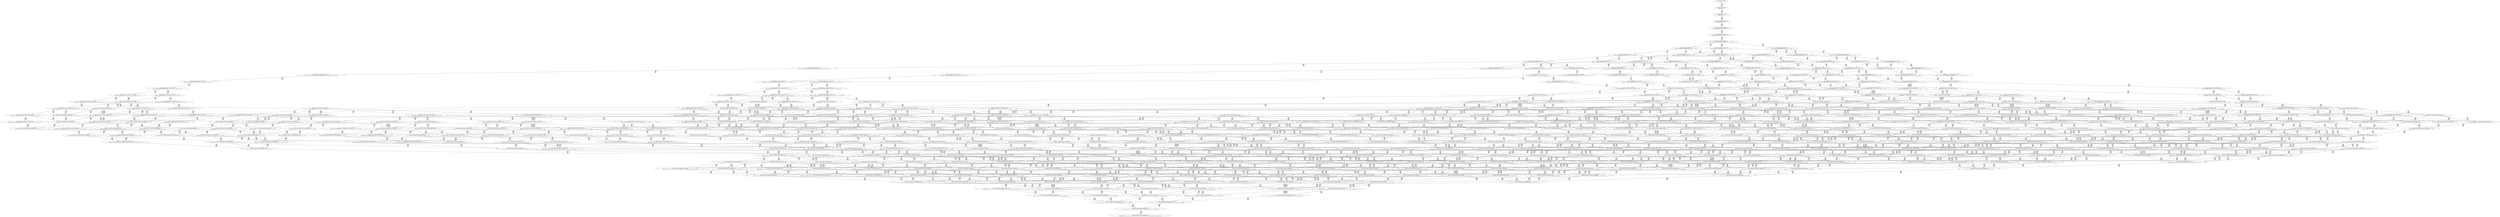 digraph {
	S0[label="S0: [0, 0] [0, 0] [0, 0] [0, 0] \n{}{}"];
	S1[label="S1: [0, 0] [0, 0] [0, 0] [20, 26] \n{T0J0:20-26}{1}"];
	S2[label="S2: [20, 20] [20, 20] [20, 26] [67, 85] \n{T0J1:67-85}{1, 2}"];
	S3[label="S3: [20, 20] [20, 26] [50, 64] [67, 85] \n{T0J1:67-85, T0J2:50-64}{1, 2, 3}"];
	S4[label="S4: [20, 26] [37, 48] [50, 64] [67, 85] \n{T0J1:67-85, T0J2:50-64, T0J10:37-48}{1, 2, 3, 11}"];
	S5[label="S5: [37, 48] [50, 64] [51, 66] [67, 85] \n{T0J1:67-85, T0J2:50-64, T0J11:51-66}{1, 2, 3, 11, 12}"];
	S6[label="S6: [50, 64] [51, 66] [67, 85] [89, 114] \n{T0J1:67-85, T0J2:50-64, T0J11:51-66, T0J15:89-114}{1, 2, 3, 11, 12, 16}"];
	S7[label="S7: [51, 66] [67, 85] [89, 114] [126, 160] \n{T0J1:67-85, T0J3:126-160, T0J15:89-114}{1, 2, 3, 4, 11, 12, 16}"];
	S8[label="S8: [51, 63] [67, 85] [70, 87] [89, 114] \n{T0J1:67-85, T0J12:70-87, T0J15:89-114}{1, 2, 3, 11, 12, 13, 16}"];
	S9[label="S9: [50, 64] [51, 66] [67, 85] [89, 114] \n{T0J1:67-85, T0J15:89-114, T0J19:50-64}{1, 2, 3, 11, 12, 16, 20}"];
	S10[label="S10: [52, 68] [67, 85] [89, 114] [126, 160] \n{T0J1:67-85, T0J3:126-160, T0J6:52-68, T0J15:89-114}{1, 2, 3, 4, 7, 11, 12, 16}"];
	S11[label="S11: [67, 85] [70, 87] [89, 114] [126, 160] \n{T0J1:67-85, T0J3:126-160, T0J12:70-87, T0J15:89-114}{1, 2, 3, 4, 11, 12, 13, 16}"];
	S12[label="S12: [51, 66] [67, 85] [89, 114] [126, 160] \n{T0J1:67-85, T0J3:126-160, T0J15:89-114}{1, 2, 3, 4, 11, 12, 16, 20}"];
	S13[label="S13: [59, 73] [67, 85] [70, 87] [89, 114] \n{T0J1:67-85, T0J12:70-87, T0J13:59-73, T0J15:89-114}{1, 2, 3, 11, 12, 13, 14, 16}"];
	S14[label="S14: [51, 66] [67, 85] [70, 87] [89, 114] \n{T0J1:67-85, T0J12:70-87, T0J15:89-114}{1, 2, 3, 11, 12, 13, 16, 20}"];
	S15[label="S15: [51, 66] [58, 73] [67, 85] [89, 114] \n{T0J1:67-85, T0J15:89-114, T0J20:58-73}{1, 2, 3, 11, 12, 16, 20, 21}"];
	S16[label="S16: [60, 78] [67, 85] [89, 114] [126, 160] \n{T0J3:126-160, T0J7:60-78, T0J15:89-114}{1, 2, 3, 4, 7, 8, 11, 12, 16}"];
	S17[label="S17: [67, 87] [70, 87] [89, 114] [126, 160] \n{T0J3:126-160, T0J15:89-114}{1, 2, 3, 4, 7, 11, 12, 13, 16}"];
	S18[label="S18: [52, 68] [67, 85] [89, 114] [126, 160] \n{T0J1:67-85, T0J3:126-160, T0J15:89-114}{1, 2, 3, 4, 7, 11, 12, 16, 20}"];
	S19[label="S19: [67, 85] [70, 87] [89, 114] [126, 162] \n{T0J1:67-85, T0J3:126-162, T0J12:70-87, T0J15:89-114}{1, 2, 3, 4, 11, 12, 13, 16, 20}"];
	S20[label="S20: [58, 73] [67, 85] [89, 114] [126, 162] \n{T0J1:67-85, T0J3:126-162, T0J15:89-114}{1, 2, 3, 4, 11, 12, 16, 20, 21}"];
	S21[label="S21: [67, 85] [70, 87] [89, 114] [135, 169] \n{T0J3:135-169, T0J15:89-114}{1, 2, 3, 4, 11, 12, 13, 14, 16}"];
	S22[label="S22: [67, 85] [70, 87] [80, 90] [89, 114] \n{T0J1:67-85, T0J12:70-87, T0J14:80-90, T0J15:89-114}{1, 2, 3, 11, 12, 13, 14, 15, 16}"];
	S23[label="S23: [59, 73] [67, 85] [70, 87] [89, 114] \n{T0J1:67-85, T0J12:70-87, T0J15:89-114}{1, 2, 3, 11, 12, 13, 14, 16, 20}"];
	S24[label="S24: [58, 73] [67, 85] [70, 87] [89, 114] \n{T0J1:67-85, T0J12:70-87, T0J15:89-114}{1, 2, 3, 11, 12, 13, 16, 20, 21}"];
	S25[label="S25: [58, 73] [67, 85] [89, 114] [122, 152] \n{T0J1:67-85, T0J15:89-114, T0J21:122-152}{1, 2, 3, 11, 12, 16, 20, 21, 22}"];
	S26[label="S26: [67, 85] [89, 114] [126, 160] [136, 173] \n{T0J3:126-160, T0J8:136-173, T0J15:89-114}{1, 2, 3, 4, 7, 8, 9, 11, 12, 16}"];
	S27[label="S27: [67, 87] [75, 101] [89, 114] [126, 160] \n{T0J3:126-160, T0J15:89-114}{1, 2, 3, 4, 7, 8, 11, 12, 13, 16}"];
	S28[label="S28: [60, 78] [67, 85] [89, 114] [126, 160] \n{T0J3:126-160, T0J15:89-114}{1, 2, 3, 4, 7, 8, 11, 12, 16, 20}"];
	S29[label="S29: [67, 87] [70, 87] [89, 114] [126, 162] \n{T0J3:126-162, T0J15:89-114}{1, 2, 3, 4, 7, 11, 12, 13, 16, 20}"];
	S30[label="S30: [59, 75] [67, 85] [89, 114] [126, 162] \n{T0J3:126-162, T0J15:89-114}{1, 2, 3, 4, 7, 11, 12, 16, 20, 21}"];
	S31[label="S31: [67, 85] [70, 87] [89, 114] [126, 169] \n{T0J3:126-169, T0J15:89-114}{1, 2, 3, 4, 11, 12, 13, 16, 20, 21}"];
	S32[label="S32: [67, 85] [89, 114] [122, 152] [129, 169] \n{T0J3:126-169, T0J15:89-114, T0J21:122-152}{1, 2, 3, 4, 11, 12, 16, 20, 21, 22}"];
	S33[label="S33: [68, 87] [70, 87] [89, 114] [135, 169] \n{T0J3:135-169, T0J6:68-87, T0J15:89-114}{1, 2, 3, 4, 7, 11, 12, 13, 14, 16}"];
	S34[label="S34: [70, 87] [80, 90] [89, 114] [143, 181] \n{T0J3:143-181, T0J15:89-114}{1, 2, 3, 4, 11, 12, 13, 14, 15, 16}"];
	S35[label="S35: [67, 85] [70, 87] [89, 114] [135, 169] \n{T0J3:135-169, T0J15:89-114}{1, 2, 3, 4, 11, 12, 13, 14, 16, 20}"];
	S36[label="S36: [67, 85] [70, 87] [80, 90] [89, 114] \n{T0J1:67-85, T0J12:70-87, T0J14:80-90, T0J15:89-114}{1, 2, 3, 11, 12, 13, 14, 15, 16, 20}"];
	S37[label="S37: [66, 73] [67, 85] [70, 87] [89, 114] \n{T0J1:67-85, T0J12:70-87, T0J15:89-114}{1, 2, 3, 11, 12, 13, 14, 16, 20, 21}"];
	S38[label="S38: [67, 85] [70, 87] [89, 114] [122, 152] \n{T0J1:67-85, T0J12:70-87, T0J15:89-114, T0J21:122-152}{1, 2, 3, 11, 12, 13, 16, 20, 21, 22}"];
	S39[label="S39: [67, 85] [89, 114] [108, 126] [122, 152] \n{T0J1:67-85, T0J15:89-114, T0J21:122-152, T0J22:108-126}{1, 2, 3, 11, 12, 16, 20, 21, 22, 23}"];
	S40[label="S40: [89, 114] [103, 131] [126, 160] [136, 173] \n{T0J3:126-160, T0J8:136-173, T0J9:103-131, T0J15:89-114}{1, 2, 3, 4, 7, 8, 9, 10, 11, 12, 16}"];
	S41[label="S41: [75, 109] [89, 114] [126, 160] [136, 182] \n{T0J3:126-160, T0J8:136-182, T0J15:89-114}{1, 2, 3, 4, 7, 8, 9, 11, 12, 13, 16}"];
	S42[label="S42: [70, 97] [75, 101] [89, 114] [126, 169] \n{T0J3:126-169, T0J15:89-114}{1, 2, 3, 4, 7, 8, 11, 12, 13, 14, 16}"];
	S43[label="S43: [67, 85] [89, 114] [126, 160] [136, 173] \n{T0J3:126-160, T0J8:136-173, T0J15:89-114}{1, 2, 3, 4, 7, 8, 9, 11, 12, 16, 20}"];
	S44[label="S44: [67, 87] [75, 102] [89, 114] [126, 162] \n{T0J3:126-162, T0J15:89-114}{1, 2, 3, 4, 7, 8, 11, 12, 13, 16, 20}"];
	S45[label="S45: [67, 85] [67, 85] [89, 114] [126, 162] \n{T0J3:126-162, T0J15:89-114}{1, 2, 3, 4, 7, 8, 11, 12, 16, 20, 21}"];
	S46[label="S46: [67, 87] [70, 87] [89, 114] [126, 169] \n{T0J3:126-169, T0J15:89-114}{1, 2, 3, 4, 7, 11, 12, 13, 16, 20, 21}"];
	S47[label="S47: [67, 87] [89, 114] [122, 152] [129, 169] \n{T0J3:126-169, T0J15:89-114, T0J21:122-152}{1, 2, 3, 4, 7, 11, 12, 16, 20, 21, 22}"];
	S48[label="S48: [71, 89] [80, 90] [89, 114] [143, 181] \n{T0J3:143-181, T0J6:71-89, T0J15:89-114}{1, 2, 3, 4, 7, 11, 12, 13, 14, 15, 16}"];
	S49[label="S49: [68, 87] [70, 87] [89, 114] [135, 169] \n{T0J3:135-169, T0J6:68-87, T0J15:89-114}{1, 2, 3, 4, 7, 11, 12, 13, 14, 16, 20}"];
	S50[label="S50: [70, 87] [80, 90] [89, 114] [143, 181] \n{T0J3:143-181, T0J15:89-114}{1, 2, 3, 4, 11, 12, 13, 14, 15, 16, 20}"];
	S51[label="S51: [67, 85] [70, 87] [89, 114] [142, 169] \n{T0J3:142-169, T0J15:89-114}{1, 2, 3, 4, 11, 12, 13, 14, 16, 20, 21}"];
	S52[label="S52: [70, 87] [89, 114] [122, 152] [143, 181] \n{T0J3:143-181, T0J15:89-114, T0J21:122-152}{1, 2, 3, 4, 11, 12, 13, 16, 20, 21, 22}"];
	S53[label="S53: [89, 114] [108, 126] [122, 152] [143, 181] \n{T0J3:143-181, T0J15:89-114, T0J21:122-152, T0J22:108-126}{1, 2, 3, 4, 11, 12, 16, 20, 21, 22, 23}"];
	S54[label="S54: [89, 131] [108, 155] [126, 160] [136, 182] \n{T0J3:126-160, T0J8:136-182}{1, 2, 3, 4, 7, 8, 9, 10, 11, 12, 13, 16}"];
	S55[label="S55: [75, 106] [89, 114] [126, 169] [136, 192] \n{T0J3:126-169, T0J8:136-192}{1, 2, 3, 4, 7, 8, 9, 11, 12, 13, 14, 16}"];
	S56[label="S56: [75, 101] [80, 114] [89, 123] [126, 181] \n{T0J3:126-181}{1, 2, 3, 4, 7, 8, 11, 12, 13, 14, 15, 16}"];
	S57[label="S57: [89, 114] [103, 131] [126, 160] [136, 173] \n{T0J3:126-160, T0J8:136-173, T0J9:103-131, T0J15:89-114}{1, 2, 3, 4, 7, 8, 9, 10, 11, 12, 16, 20}"];
	S58[label="S58: [75, 109] [89, 114] [126, 162] [136, 182] \n{T0J3:126-162, T0J8:136-182, T0J15:89-114}{1, 2, 3, 4, 7, 8, 9, 11, 12, 13, 16, 20}"];
	S59[label="S59: [70, 97] [75, 102] [89, 114] [126, 169] \n{T0J3:126-169, T0J15:89-114}{1, 2, 3, 4, 7, 8, 11, 12, 13, 14, 16, 20}"];
	S60[label="S60: [67, 85] [89, 114] [126, 162] [143, 180] \n{T0J3:126-162, T0J8:143-180, T0J15:89-114}{1, 2, 3, 4, 7, 8, 9, 11, 12, 16, 20, 21}"];
	S61[label="S61: [67, 87] [75, 109] [89, 114] [126, 169] \n{T0J3:126-169, T0J15:89-114}{1, 2, 3, 4, 7, 8, 11, 12, 13, 16, 20, 21}"];
	S62[label="S62: [75, 97] [89, 114] [122, 152] [129, 169] \n{T0J3:126-169, T0J7:75-97, T0J15:89-114, T0J21:122-152}{1, 2, 3, 4, 7, 8, 11, 12, 16, 20, 21, 22}"];
	S63[label="S63: [71, 89] [80, 90] [89, 114] [143, 181] \n{T0J3:143-181, T0J6:71-89, T0J15:89-114}{1, 2, 3, 4, 7, 11, 12, 13, 14, 15, 16, 20}"];
	S64[label="S64: [68, 87] [70, 87] [89, 114] [142, 169] \n{T0J3:142-169, T0J6:68-87, T0J15:89-114}{1, 2, 3, 4, 7, 11, 12, 13, 14, 16, 20, 21}"];
	S65[label="S65: [71, 89] [89, 114] [122, 152] [143, 181] \n{T0J3:143-181, T0J6:71-89, T0J15:89-114, T0J21:122-152}{1, 2, 3, 4, 7, 11, 12, 13, 16, 20, 21, 22}"];
	S66[label="S66: [90, 116] [108, 126] [122, 152] [143, 181] \n{T0J3:143-181, T0J6:90-116, T0J21:122-152}{1, 2, 3, 4, 7, 11, 12, 16, 20, 21, 22, 23}"];
	S67[label="S67: [126, 131] [126, 144] [136, 155] [136, 182] \n{T0J4:136-144, T0J8:136-182}{1, 2, 3, 4, 5, 7, 8, 9, 10, 11, 12, 13, 16}"];
	S68[label="S68: [89, 141] [108, 155] [126, 169] [136, 192] \n{T0J8:136-192}{1, 2, 3, 4, 7, 8, 9, 10, 11, 12, 13, 14, 16}"];
	S69[label="S69: [80, 114] [89, 125] [126, 181] [136, 196] \n{T0J3:126-181, T0J8:136-196}{1, 2, 3, 4, 7, 8, 9, 11, 12, 13, 14, 15, 16}"];
	S70[label="S70: [89, 114] [89, 114] [101, 123] [126, 181] \n{T0J3:126-181, T0J16:101-114}{1, 2, 3, 4, 7, 8, 11, 12, 13, 14, 15, 16, 17}"];
	S71[label="S71: [75, 102] [80, 114] [89, 124] [126, 181] \n{T0J3:126-181}{1, 2, 3, 4, 7, 8, 11, 12, 13, 14, 15, 16, 20}"];
	S72[label="S72: [89, 131] [108, 155] [126, 162] [136, 182] \n{T0J3:126-162, T0J8:136-182}{1, 2, 3, 4, 7, 8, 9, 10, 11, 12, 13, 16, 20}"];
	S73[label="S73: [75, 108] [89, 114] [126, 169] [136, 192] \n{T0J3:126-169, T0J8:136-192}{1, 2, 3, 4, 7, 8, 9, 11, 12, 13, 14, 16, 20}"];
	S74[label="S74: [89, 114] [103, 131] [126, 162] [143, 180] \n{T0J3:126-162, T0J8:143-180, T0J9:103-131, T0J15:89-114}{1, 2, 3, 4, 7, 8, 9, 10, 11, 12, 16, 20, 21}"];
	S75[label="S75: [75, 109] [89, 114] [126, 169] [143, 182] \n{T0J3:126-169, T0J8:143-182, T0J15:89-114}{1, 2, 3, 4, 7, 8, 9, 11, 12, 13, 16, 20, 21}"];
	S76[label="S76: [70, 97] [75, 109] [89, 114] [126, 169] \n{T0J3:126-169, T0J15:89-114}{1, 2, 3, 4, 7, 8, 11, 12, 13, 14, 16, 20, 21}"];
	S77[label="S77: [89, 114] [122, 152] [129, 169] [151, 192] \n{T0J3:126-169, T0J8:151-192, T0J21:122-152}{1, 2, 3, 4, 7, 8, 9, 11, 12, 16, 20, 21, 22}"];
	S78[label="S78: [79, 114] [89, 120] [122, 152] [129, 181] \n{T0J3:126-181, T0J21:122-152}{1, 2, 3, 4, 7, 8, 11, 12, 13, 16, 20, 21, 22}"];
	S79[label="S79: [98, 126] [108, 126] [122, 152] [143, 181] \n{T0J3:143-181, T0J7:98-126, T0J21:122-152}{1, 2, 3, 4, 7, 8, 11, 12, 16, 20, 21, 22, 23}"];
	S80[label="S80: [126, 144] [136, 155] [136, 182] [195, 218] \n{T0J4:136-144, T0J5:195-218, T0J8:136-182}{1, 2, 3, 4, 5, 6, 7, 8, 9, 10, 11, 12, 13, 16}"];
	S81[label="S81: [126, 154] [126, 155] [136, 169] [136, 192] \n{T0J4:136-154}{1, 2, 3, 4, 5, 7, 8, 9, 10, 11, 12, 13, 14, 16}"];
	S82[label="S82: [89, 155] [110, 168] [126, 181] [136, 196] \n{}{1, 2, 3, 4, 7, 8, 9, 10, 11, 12, 13, 14, 15, 16}"];
	S83[label="S83: [89, 125] [101, 130] [126, 181] [136, 209] \n{T0J3:126-181, T0J8:136-209}{1, 2, 3, 4, 7, 8, 9, 11, 12, 13, 14, 15, 16, 17}"];
	S84[label="S84: [80, 114] [89, 135] [126, 181] [136, 209] \n{T0J3:126-181, T0J8:136-209}{1, 2, 3, 4, 7, 8, 9, 11, 12, 13, 14, 15, 16, 20}"];
	S85[label="S85: [89, 114] [101, 123] [109, 139] [126, 181] \n{T0J3:126-181, T0J17:109-139}{1, 2, 3, 4, 7, 8, 11, 12, 13, 14, 15, 16, 17, 18}"];
	S86[label="S86: [89, 114] [89, 124] [101, 130] [126, 181] \n{T0J3:126-181}{1, 2, 3, 4, 7, 8, 11, 12, 13, 14, 15, 16, 17, 20}"];
	S87[label="S87: [75, 114] [83, 123] [89, 124] [126, 181] \n{T0J3:126-181}{1, 2, 3, 4, 7, 8, 11, 12, 13, 14, 15, 16, 20, 21}"];
	S88[label="S88: [80, 114] [89, 124] [126, 172] [127, 181] \n{T0J3:126-181, T0J26:127-172}{1, 2, 3, 4, 7, 8, 11, 12, 13, 14, 15, 16, 20, 27}"];
	S89[label="S89: [126, 131] [126, 144] [136, 155] [136, 182] \n{T0J4:136-144, T0J8:136-182}{1, 2, 3, 4, 5, 7, 8, 9, 10, 11, 12, 13, 16, 20}"];
	S90[label="S90: [89, 141] [108, 155] [126, 169] [136, 192] \n{T0J8:136-192}{1, 2, 3, 4, 7, 8, 9, 10, 11, 12, 13, 14, 16, 20}"];
	S91[label="S91: [89, 131] [108, 155] [126, 169] [143, 182] \n{T0J3:126-169, T0J8:143-182}{1, 2, 3, 4, 7, 8, 9, 10, 11, 12, 13, 16, 20, 21}"];
	S92[label="S92: [75, 114] [89, 119] [126, 169] [143, 192] \n{T0J3:126-169, T0J8:143-192}{1, 2, 3, 4, 7, 8, 9, 11, 12, 13, 14, 16, 20, 21}"];
	S93[label="S93: [122, 152] [125, 160] [129, 169] [151, 192] \n{T0J3:126-169, T0J8:151-192, T0J9:125-160, T0J21:122-152}{1, 2, 3, 4, 7, 8, 9, 10, 11, 12, 16, 20, 21, 22}"];
	S94[label="S94: [89, 138] [122, 152] [129, 181] [151, 209] \n{T0J3:126-181, T0J8:151-209, T0J21:122-152}{1, 2, 3, 4, 7, 8, 9, 11, 12, 13, 16, 20, 21, 22}"];
	S95[label="S95: [87, 120] [89, 124] [122, 152] [129, 181] \n{T0J3:126-181, T0J13:87-124, T0J21:122-152}{1, 2, 3, 4, 7, 8, 11, 12, 13, 14, 16, 20, 21, 22}"];
	S96[label="S96: [108, 126] [122, 152] [143, 181] [174, 221] \n{T0J3:143-181, T0J8:174-221}{1, 2, 3, 4, 7, 8, 9, 11, 12, 16, 20, 21, 22, 23}"];
	S97[label="S97: [108, 126] [117, 149] [122, 152] [143, 181] \n{T0J3:143-181, T0J12:117-149}{1, 2, 3, 4, 7, 8, 11, 12, 13, 16, 20, 21, 22, 23}"];
	S98[label="S98: [126, 155] [136, 169] [136, 192] [195, 241] \n{T0J5:195-241}{1, 2, 3, 4, 5, 6, 7, 8, 9, 10, 11, 12, 13, 14, 16}"];
	S99[label="S99: [126, 168] [126, 169] [136, 181] [136, 196] \n{}{1, 2, 3, 4, 5, 7, 8, 9, 10, 11, 12, 13, 14, 15, 16}"];
	S100[label="S100: [101, 168] [110, 171] [126, 181] [136, 209] \n{}{1, 2, 3, 4, 7, 8, 9, 10, 11, 12, 13, 14, 15, 16, 17}"];
	S101[label="S101: [89, 155] [110, 168] [126, 181] [136, 209] \n{}{1, 2, 3, 4, 7, 8, 9, 10, 11, 12, 13, 14, 15, 16, 20}"];
	S102[label="S102: [101, 130] [109, 150] [126, 181] [136, 209] \n{T0J3:126-181, T0J8:136-209}{1, 2, 3, 4, 7, 8, 9, 11, 12, 13, 14, 15, 16, 17, 18}"];
	S103[label="S103: [89, 130] [101, 135] [126, 181] [136, 209] \n{T0J3:126-181, T0J8:136-209}{1, 2, 3, 4, 7, 8, 9, 11, 12, 13, 14, 15, 16, 17, 20}"];
	S104[label="S104: [83, 123] [89, 141] [126, 181] [136, 209] \n{T0J3:126-181, T0J8:136-209}{1, 2, 3, 4, 7, 8, 9, 11, 12, 13, 14, 15, 16, 20, 21}"];
	S105[label="S105: [89, 135] [126, 172] [127, 181] [136, 209] \n{T0J3:126-181, T0J8:136-209, T0J26:127-172}{1, 2, 3, 4, 7, 8, 9, 11, 12, 13, 14, 15, 16, 20, 27}"];
	S106[label="S106: [101, 123] [109, 139] [126, 178] [140, 181] \n{T0J3:126-181, T0J18:140-178}{1, 2, 3, 4, 7, 8, 11, 12, 13, 14, 15, 16, 17, 18, 19}"];
	S107[label="S107: [89, 124] [101, 130] [109, 139] [126, 181] \n{T0J3:126-181}{1, 2, 3, 4, 7, 8, 11, 12, 13, 14, 15, 16, 17, 18, 20}"];
	S108[label="S108: [89, 123] [89, 124] [101, 130] [126, 181] \n{T0J3:126-181}{1, 2, 3, 4, 7, 8, 11, 12, 13, 14, 15, 16, 17, 20, 21}"];
	S109[label="S109: [89, 124] [101, 130] [126, 172] [127, 181] \n{T0J3:126-181, T0J26:127-172}{1, 2, 3, 4, 7, 8, 11, 12, 13, 14, 15, 16, 17, 20, 27}"];
	S110[label="S110: [83, 124] [89, 147] [122, 181] [129, 202] \n{T0J3:126-181, T0J21:122-202}{1, 2, 3, 4, 7, 8, 11, 12, 13, 14, 15, 16, 20, 21, 22}"];
	S111[label="S111: [83, 123] [89, 124] [126, 172] [127, 181] \n{T0J3:126-181, T0J26:127-172}{1, 2, 3, 4, 7, 8, 11, 12, 13, 14, 15, 16, 20, 21, 27}"];
	S112[label="S112: [126, 144] [136, 155] [136, 182] [195, 218] \n{T0J4:136-144, T0J5:195-218, T0J8:136-182}{1, 2, 3, 4, 5, 6, 7, 8, 9, 10, 11, 12, 13, 16, 20}"];
	S113[label="S113: [126, 154] [126, 155] [136, 169] [136, 192] \n{T0J4:136-154}{1, 2, 3, 4, 5, 7, 8, 9, 10, 11, 12, 13, 14, 16, 20}"];
	S114[label="S114: [126, 131] [126, 144] [136, 155] [143, 182] \n{T0J4:136-144, T0J8:143-182}{1, 2, 3, 4, 5, 7, 8, 9, 10, 11, 12, 13, 16, 20, 21}"];
	S115[label="S115: [89, 141] [108, 160] [126, 169] [143, 192] \n{T0J8:143-192}{1, 2, 3, 4, 7, 8, 9, 10, 11, 12, 13, 14, 16, 20, 21}"];
	S116[label="S116: [126, 152] [129, 160] [136, 165] [151, 192] \n{T0J4:136-165}{1, 2, 3, 4, 5, 7, 8, 9, 10, 11, 12, 16, 20, 21, 22}"];
	S117[label="S117: [122, 160] [125, 181] [129, 184] [151, 209] \n{}{1, 2, 3, 4, 7, 8, 9, 10, 11, 12, 13, 16, 20, 21, 22}"];
	S118[label="S118: [126, 138] [129, 151] [136, 152] [151, 209] \n{T0J4:136-151, T0J8:151-209}{1, 2, 3, 4, 5, 7, 8, 9, 11, 12, 13, 16, 20, 21, 22}"];
	S119[label="S119: [89, 135] [122, 152] [129, 181] [151, 215] \n{T0J3:126-181, T0J8:151-215}{1, 2, 3, 4, 7, 8, 9, 11, 12, 13, 14, 16, 20, 21, 22}"];
	S120[label="S120: [122, 152] [143, 172] [144, 181] [174, 221] \n{T0J3:143-181, T0J8:174-221, T0J9:144-172}{1, 2, 3, 4, 7, 8, 9, 10, 11, 12, 16, 20, 21, 22, 23}"];
	S121[label="S121: [117, 149] [122, 152] [143, 181] [174, 221] \n{T0J3:143-181, T0J8:174-221}{1, 2, 3, 4, 7, 8, 9, 11, 12, 13, 16, 20, 21, 22, 23}"];
	S122[label="S122: [116, 135] [117, 149] [122, 152] [143, 181] \n{T0J3:143-181, T0J13:116-135}{1, 2, 3, 4, 7, 8, 11, 12, 13, 14, 16, 20, 21, 22, 23}"];
	S123[label="S123: [126, 169] [136, 182] [136, 196] [195, 255] \n{T0J5:195-255}{1, 2, 3, 4, 5, 6, 7, 8, 9, 10, 11, 12, 13, 14, 15, 16}"];
	S124[label="S124: [126, 171] [126, 181] [136, 184] [136, 209] \n{}{1, 2, 3, 4, 5, 7, 8, 9, 10, 11, 12, 13, 14, 15, 16, 17}"];
	S125[label="S125: [109, 171] [121, 181] [126, 193] [136, 209] \n{}{1, 2, 3, 4, 7, 8, 9, 10, 11, 12, 13, 14, 15, 16, 17, 18}"];
	S126[label="S126: [101, 168] [110, 176] [126, 181] [136, 209] \n{}{1, 2, 3, 4, 7, 8, 9, 10, 11, 12, 13, 14, 15, 16, 17, 20}"];
	S127[label="S127: [126, 168] [126, 169] [136, 181] [136, 209] \n{}{1, 2, 3, 4, 5, 7, 8, 9, 10, 11, 12, 13, 14, 15, 16, 20}"];
	S128[label="S128: [89, 160] [110, 169] [126, 181] [136, 209] \n{}{1, 2, 3, 4, 7, 8, 9, 10, 11, 12, 13, 14, 15, 16, 20, 21}"];
	S129[label="S129: [110, 172] [126, 181] [127, 181] [136, 209] \n{}{1, 2, 3, 4, 7, 8, 9, 10, 11, 12, 13, 14, 15, 16, 20, 27}"];
	S130[label="S130: [126, 130] [126, 143] [136, 150] [136, 209] \n{T0J4:136-143, T0J8:136-209}{1, 2, 3, 4, 5, 7, 8, 9, 11, 12, 13, 14, 15, 16, 17, 18}"];
	S131[label="S131: [109, 150] [126, 181] [136, 189] [152, 218] \n{T0J3:126-181, T0J8:136-218, T0J18:140-189}{1, 2, 3, 4, 7, 8, 9, 11, 12, 13, 14, 15, 16, 17, 18, 19}"];
	S132[label="S132: [101, 135] [109, 150] [126, 181] [136, 219] \n{T0J3:126-181, T0J8:136-219}{1, 2, 3, 4, 7, 8, 9, 11, 12, 13, 14, 15, 16, 17, 18, 20}"];
	S133[label="S133: [126, 130] [126, 135] [136, 143] [136, 209] \n{T0J4:136-143, T0J8:136-209}{1, 2, 3, 4, 5, 7, 8, 9, 11, 12, 13, 14, 15, 16, 17, 20}"];
	S134[label="S134: [89, 139] [101, 141] [126, 181] [136, 218] \n{T0J3:126-181, T0J8:136-218}{1, 2, 3, 4, 7, 8, 9, 11, 12, 13, 14, 15, 16, 17, 20, 21}"];
	S135[label="S135: [101, 141] [126, 172] [127, 181] [136, 219] \n{T0J3:126-181, T0J8:136-219, T0J26:127-172}{1, 2, 3, 4, 7, 8, 9, 11, 12, 13, 14, 15, 16, 17, 20, 27}"];
	S136[label="S136: [89, 152] [122, 181] [129, 202] [151, 219] \n{T0J3:126-181, T0J8:136-219}{1, 2, 3, 4, 7, 8, 9, 11, 12, 13, 14, 15, 16, 20, 21, 22}"];
	S137[label="S137: [89, 141] [126, 172] [127, 181] [136, 218] \n{T0J3:126-181, T0J8:136-218, T0J26:127-172}{1, 2, 3, 4, 7, 8, 9, 11, 12, 13, 14, 15, 16, 20, 21, 27}"];
	S138[label="S138: [126, 135] [127, 148] [136, 172] [136, 209] \n{T0J4:136-148, T0J8:136-209}{1, 2, 3, 4, 5, 7, 8, 9, 11, 12, 13, 14, 15, 16, 20, 27}"];
	S139[label="S139: [101, 130] [109, 139] [126, 181] [140, 188] \n{T0J3:126-181, T0J18:140-188}{1, 2, 3, 4, 7, 8, 11, 12, 13, 14, 15, 16, 17, 18, 19, 20}"];
	S140[label="S140: [89, 124] [101, 130] [109, 148] [126, 181] \n{T0J3:126-181}{1, 2, 3, 4, 7, 8, 11, 12, 13, 14, 15, 16, 17, 18, 20, 21}"];
	S141[label="S141: [101, 130] [109, 149] [126, 172] [127, 181] \n{T0J3:126-181, T0J26:127-172}{1, 2, 3, 4, 7, 8, 11, 12, 13, 14, 15, 16, 17, 18, 20, 27}"];
	S142[label="S142: [89, 140] [101, 147] [122, 181] [129, 202] \n{T0J3:126-181}{1, 2, 3, 4, 7, 8, 11, 12, 13, 14, 15, 16, 17, 20, 21, 22}"];
	S143[label="S143: [89, 124] [101, 139] [126, 172] [127, 181] \n{T0J3:126-181, T0J26:127-172}{1, 2, 3, 4, 7, 8, 11, 12, 13, 14, 15, 16, 17, 20, 21, 27}"];
	S144[label="S144: [89, 149] [122, 176] [129, 181] [133, 202] \n{T0J3:126-181}{1, 2, 3, 4, 7, 8, 11, 12, 13, 14, 15, 16, 20, 21, 22, 23}"];
	S145[label="S145: [89, 147] [122, 172] [127, 181] [130, 202] \n{T0J3:126-181, T0J21:122-202, T0J26:127-172}{1, 2, 3, 4, 7, 8, 11, 12, 13, 14, 15, 16, 20, 21, 22, 27}"];
	S146[label="S146: [126, 155] [136, 169] [136, 192] [195, 241] \n{T0J5:195-241}{1, 2, 3, 4, 5, 6, 7, 8, 9, 10, 11, 12, 13, 14, 16, 20}"];
	S147[label="S147: [126, 144] [136, 155] [143, 182] [195, 218] \n{T0J4:136-144, T0J5:195-218, T0J8:143-182}{1, 2, 3, 4, 5, 6, 7, 8, 9, 10, 11, 12, 13, 16, 20, 21}"];
	S148[label="S148: [126, 154] [126, 160] [136, 169] [143, 192] \n{T0J4:136-154, T0J8:143-192}{1, 2, 3, 4, 5, 7, 8, 9, 10, 11, 12, 13, 14, 16, 20, 21}"];
	S149[label="S149: [129, 160] [136, 165] [151, 192] [195, 239] \n{T0J5:195-239}{1, 2, 3, 4, 5, 6, 7, 8, 9, 10, 11, 12, 16, 20, 21, 22}"];
	S150[label="S150: [126, 173] [129, 181] [136, 184] [151, 209] \n{}{1, 2, 3, 4, 5, 7, 8, 9, 10, 11, 12, 13, 16, 20, 21, 22}"];
	S151[label="S151: [122, 170] [125, 181] [129, 184] [151, 215] \n{}{1, 2, 3, 4, 7, 8, 9, 10, 11, 12, 13, 14, 16, 20, 21, 22}"];
	S152[label="S152: [129, 151] [136, 152] [151, 209] [195, 225] \n{T0J5:195-225, T0J8:151-209}{1, 2, 3, 4, 5, 6, 7, 8, 9, 11, 12, 13, 16, 20, 21, 22}"];
	S153[label="S153: [126, 135] [129, 148] [136, 152] [151, 215] \n{T0J4:136-148, T0J8:151-215}{1, 2, 3, 4, 5, 7, 8, 9, 11, 12, 13, 14, 16, 20, 21, 22}"];
	S154[label="S154: [143, 152] [144, 165] [153, 172] [174, 221] \n{T0J4:153-165, T0J8:174-221}{1, 2, 3, 4, 5, 7, 8, 9, 10, 11, 12, 16, 20, 21, 22, 23}"];
	S155[label="S155: [122, 172] [143, 181] [144, 195] [174, 221] \n{T0J8:174-221}{1, 2, 3, 4, 7, 8, 9, 10, 11, 12, 13, 16, 20, 21, 22, 23}"];
	S156[label="S156: [143, 149] [143, 152] [153, 162] [174, 221] \n{T0J4:153-162, T0J8:174-221}{1, 2, 3, 4, 5, 7, 8, 9, 11, 12, 13, 16, 20, 21, 22, 23}"];
	S157[label="S157: [117, 149] [122, 152] [143, 181] [174, 230] \n{T0J3:143-181, T0J8:174-230}{1, 2, 3, 4, 7, 8, 9, 11, 12, 13, 14, 16, 20, 21, 22, 23}"];
	S158[label="S158: [126, 182] [136, 185] [136, 209] [195, 258] \n{T0J5:195-258}{1, 2, 3, 4, 5, 6, 7, 8, 9, 10, 11, 12, 13, 14, 15, 16, 17}"];
	S159[label="S159: [126, 181] [126, 184] [136, 196] [136, 209] \n{}{1, 2, 3, 4, 5, 7, 8, 9, 10, 11, 12, 13, 14, 15, 16, 17, 18}"];
	S160[label="S160: [121, 181] [126, 193] [136, 209] [152, 235] \n{}{1, 2, 3, 4, 7, 8, 9, 10, 11, 12, 13, 14, 15, 16, 17, 18, 19}"];
	S161[label="S161: [109, 176] [121, 181] [126, 193] [136, 219] \n{}{1, 2, 3, 4, 7, 8, 9, 10, 11, 12, 13, 14, 15, 16, 17, 18, 20}"];
	S162[label="S162: [126, 176] [126, 181] [136, 184] [136, 209] \n{}{1, 2, 3, 4, 5, 7, 8, 9, 10, 11, 12, 13, 14, 15, 16, 17, 20}"];
	S163[label="S163: [101, 169] [110, 181] [126, 185] [136, 218] \n{}{1, 2, 3, 4, 7, 8, 9, 10, 11, 12, 13, 14, 15, 16, 17, 20, 21}"];
	S164[label="S164: [110, 181] [126, 181] [127, 188] [136, 219] \n{}{1, 2, 3, 4, 7, 8, 9, 10, 11, 12, 13, 14, 15, 16, 17, 20, 27}"];
	S165[label="S165: [126, 169] [136, 182] [136, 209] [195, 255] \n{T0J5:195-255}{1, 2, 3, 4, 5, 6, 7, 8, 9, 10, 11, 12, 13, 14, 15, 16, 20}"];
	S166[label="S166: [126, 169] [126, 173] [136, 181] [136, 209] \n{}{1, 2, 3, 4, 5, 7, 8, 9, 10, 11, 12, 13, 14, 15, 16, 20, 21}"];
	S167[label="S167: [110, 181] [125, 198] [129, 202] [151, 219] \n{}{1, 2, 3, 4, 7, 8, 9, 10, 11, 12, 13, 14, 15, 16, 20, 21, 22}"];
	S168[label="S168: [110, 172] [126, 181] [127, 187] [136, 218] \n{}{1, 2, 3, 4, 7, 8, 9, 10, 11, 12, 13, 14, 15, 16, 20, 21, 27}"];
	S169[label="S169: [126, 181] [127, 181] [136, 185] [136, 209] \n{T0J4:136-185}{1, 2, 3, 4, 5, 7, 8, 9, 10, 11, 12, 13, 14, 15, 16, 20, 27}"];
	S170[label="S170: [126, 143] [136, 150] [136, 209] [195, 217] \n{T0J4:136-143, T0J5:195-217, T0J8:136-209}{1, 2, 3, 4, 5, 6, 7, 8, 9, 11, 12, 13, 14, 15, 16, 17, 18}"];
	S171[label="S171: [126, 150] [136, 163] [136, 189] [152, 218] \n{T0J4:136-163}{1, 2, 3, 4, 5, 7, 8, 9, 11, 12, 13, 14, 15, 16, 17, 18, 19}"];
	S172[label="S172: [109, 150] [126, 181] [136, 189] [152, 225] \n{T0J8:136-225, T0J18:140-189}{1, 2, 3, 4, 7, 8, 9, 11, 12, 13, 14, 15, 16, 17, 18, 19, 20}"];
	S173[label="S173: [126, 135] [126, 148] [136, 150] [136, 219] \n{T0J4:136-148, T0J8:136-219}{1, 2, 3, 4, 5, 7, 8, 9, 11, 12, 13, 14, 15, 16, 17, 18, 20}"];
	S174[label="S174: [101, 141] [109, 150] [126, 181] [136, 219] \n{T0J3:126-181, T0J8:136-219}{1, 2, 3, 4, 7, 8, 9, 11, 12, 13, 14, 15, 16, 17, 18, 20, 21}"];
	S175[label="S175: [109, 150] [126, 172] [127, 181] [136, 225] \n{T0J8:136-225}{1, 2, 3, 4, 7, 8, 9, 11, 12, 13, 14, 15, 16, 17, 18, 20, 27}"];
	S176[label="S176: [126, 135] [136, 143] [136, 209] [195, 217] \n{T0J4:136-143, T0J5:195-217, T0J8:136-209}{1, 2, 3, 4, 5, 6, 7, 8, 9, 11, 12, 13, 14, 15, 16, 17, 20}"];
	S177[label="S177: [126, 139] [126, 141] [136, 152] [136, 218] \n{T0J4:136-152}{1, 2, 3, 4, 5, 7, 8, 9, 11, 12, 13, 14, 15, 16, 17, 20, 21}"];
	S178[label="S178: [101, 147] [122, 181] [129, 202] [151, 235] \n{T0J8:136-235}{1, 2, 3, 4, 7, 8, 9, 11, 12, 13, 14, 15, 16, 17, 20, 21, 22}"];
	S179[label="S179: [101, 141] [126, 172] [127, 181] [136, 219] \n{T0J3:126-181, T0J8:136-219, T0J26:127-172}{1, 2, 3, 4, 7, 8, 9, 11, 12, 13, 14, 15, 16, 17, 20, 21, 27}"];
	S180[label="S180: [126, 141] [127, 154] [136, 172] [136, 219] \n{T0J4:136-154}{1, 2, 3, 4, 5, 7, 8, 9, 11, 12, 13, 14, 15, 16, 17, 20, 27}"];
	S181[label="S181: [126, 152] [129, 165] [136, 202] [151, 219] \n{T0J4:136-165}{1, 2, 3, 4, 5, 7, 8, 9, 11, 12, 13, 14, 15, 16, 20, 21, 22}"];
	S182[label="S182: [122, 176] [129, 181] [133, 202] [151, 244] \n{T0J8:136-244}{1, 2, 3, 4, 7, 8, 9, 11, 12, 13, 14, 15, 16, 20, 21, 22, 23}"];
	S183[label="S183: [122, 172] [127, 181] [130, 202] [151, 242] \n{T0J8:136-242}{1, 2, 3, 4, 7, 8, 9, 11, 12, 13, 14, 15, 16, 20, 21, 22, 27}"];
	S184[label="S184: [126, 141] [127, 154] [136, 172] [136, 218] \n{T0J4:136-154}{1, 2, 3, 4, 5, 7, 8, 9, 11, 12, 13, 14, 15, 16, 20, 21, 27}"];
	S185[label="S185: [127, 148] [136, 172] [136, 209] [195, 222] \n{T0J4:136-148, T0J5:195-222, T0J8:136-209}{1, 2, 3, 4, 5, 6, 7, 8, 9, 11, 12, 13, 14, 15, 16, 20, 27}"];
	S186[label="S186: [126, 130] [126, 139] [136, 143] [140, 188] \n{T0J4:136-143, T0J18:140-188}{1, 2, 3, 4, 5, 7, 8, 11, 12, 13, 14, 15, 16, 17, 18, 19, 20}"];
	S187[label="S187: [101, 135] [109, 148] [126, 181] [140, 188] \n{T0J3:126-181, T0J18:140-188}{1, 2, 3, 4, 7, 8, 11, 12, 13, 14, 15, 16, 17, 18, 19, 20, 21}"];
	S188[label="S188: [109, 149] [126, 181] [127, 184] [148, 189] \n{T0J3:126-181, T0J18:140-189, T0J26:127-184}{1, 2, 3, 4, 7, 8, 11, 12, 13, 14, 15, 16, 17, 18, 19, 20, 27}"];
	S189[label="S189: [101, 147] [109, 150] [122, 181] [129, 202] \n{T0J3:126-181}{1, 2, 3, 4, 7, 8, 11, 12, 13, 14, 15, 16, 17, 18, 20, 21, 22}"];
	S190[label="S190: [101, 139] [109, 149] [126, 172] [127, 181] \n{T0J3:126-181, T0J26:127-172}{1, 2, 3, 4, 7, 8, 11, 12, 13, 14, 15, 16, 17, 18, 20, 21, 27}"];
	S191[label="S191: [126, 130] [126, 143] [127, 149] [136, 172] \n{T0J4:136-143}{1, 2, 3, 4, 5, 7, 8, 11, 12, 13, 14, 15, 16, 17, 18, 20, 27}"];
	S192[label="S192: [126, 140] [126, 147] [129, 153] [136, 202] \n{T0J4:136-153}{1, 2, 3, 4, 5, 7, 8, 11, 12, 13, 14, 15, 16, 17, 20, 21, 22}"];
	S193[label="S193: [101, 147] [122, 176] [129, 181] [133, 202] \n{T0J3:126-181}{1, 2, 3, 4, 7, 8, 11, 12, 13, 14, 15, 16, 17, 20, 21, 22, 23}"];
	S194[label="S194: [101, 147] [122, 172] [127, 181] [130, 202] \n{T0J3:126-181, T0J26:127-172}{1, 2, 3, 4, 7, 8, 11, 12, 13, 14, 15, 16, 17, 20, 21, 22, 27}"];
	S195[label="S195: [126, 149] [129, 162] [133, 176] [136, 202] \n{T0J4:136-162}{1, 2, 3, 4, 5, 7, 8, 11, 12, 13, 14, 15, 16, 20, 21, 22, 23}"];
	S196[label="S196: [122, 169] [129, 176] [133, 181] [133, 202] \n{T0J3:126-181, T0J23:133-169}{1, 2, 3, 4, 7, 8, 11, 12, 13, 14, 15, 16, 20, 21, 22, 23, 24}"];
	S197[label="S197: [122, 172] [127, 176] [130, 181] [136, 202] \n{T0J3:126-181, T0J26:127-172}{1, 2, 3, 4, 7, 8, 11, 12, 13, 14, 15, 16, 20, 21, 22, 23, 27}"];
	S198[label="S198: [126, 147] [127, 160] [130, 172] [136, 202] \n{T0J4:136-160}{1, 2, 3, 4, 5, 7, 8, 11, 12, 13, 14, 15, 16, 20, 21, 22, 27}"];
	S199[label="S199: [126, 160] [136, 169] [143, 192] [195, 241] \n{T0J5:195-241}{1, 2, 3, 4, 5, 6, 7, 8, 9, 10, 11, 12, 13, 14, 16, 20, 21}"];
	S200[label="S200: [129, 181] [136, 197] [151, 209] [195, 260] \n{T0J5:195-260}{1, 2, 3, 4, 5, 6, 7, 8, 9, 10, 11, 12, 13, 16, 20, 21, 22}"];
	S201[label="S201: [126, 181] [129, 183] [136, 184] [151, 215] \n{}{1, 2, 3, 4, 5, 7, 8, 9, 10, 11, 12, 13, 14, 16, 20, 21, 22}"];
	S202[label="S202: [129, 148] [136, 152] [151, 215] [195, 222] \n{T0J4:136-148, T0J5:195-222, T0J8:151-215}{1, 2, 3, 4, 5, 6, 7, 8, 9, 11, 12, 13, 14, 16, 20, 21, 22}"];
	S203[label="S203: [144, 165] [153, 172] [174, 221] [212, 239] \n{T0J4:153-165, T0J5:212-239, T0J8:174-221}{1, 2, 3, 4, 5, 6, 7, 8, 9, 10, 11, 12, 16, 20, 21, 22, 23}"];
	S204[label="S204: [136, 181] [143, 185] [144, 195] [174, 221] \n{T0J4:136-185, T0J8:174-221}{1, 2, 3, 4, 5, 7, 8, 9, 10, 11, 12, 13, 16, 20, 21, 22, 23}"];
	S205[label="S205: [122, 181] [143, 182] [144, 195] [174, 230] \n{T0J8:174-230}{1, 2, 3, 4, 7, 8, 9, 10, 11, 12, 13, 14, 16, 20, 21, 22, 23}"];
	S206[label="S206: [143, 152] [153, 162] [174, 221] [212, 236] \n{T0J4:153-162, T0J5:212-236, T0J8:174-221}{1, 2, 3, 4, 5, 6, 7, 8, 9, 11, 12, 13, 16, 20, 21, 22, 23}"];
	S207[label="S207: [143, 149] [143, 152] [153, 162] [174, 230] \n{T0J4:153-162, T0J8:174-230}{1, 2, 3, 4, 5, 7, 8, 9, 11, 12, 13, 14, 16, 20, 21, 22, 23}"];
	S208[label="S208: [126, 185] [136, 207] [136, 209] [195, 268] \n{T0J5:195-268}{1, 2, 3, 4, 5, 6, 7, 8, 9, 10, 11, 12, 13, 14, 15, 16, 17, 18}"];
	S209[label="S209: [126, 193] [136, 196] [136, 209] [152, 244] \n{}{1, 2, 3, 4, 5, 7, 8, 9, 10, 11, 12, 13, 14, 15, 16, 17, 18, 19}"];
	S210[label="S210: [121, 181] [126, 193] [136, 219] [152, 240] \n{}{1, 2, 3, 4, 7, 8, 9, 10, 11, 12, 13, 14, 15, 16, 17, 18, 19, 20}"];
	S211[label="S211: [126, 181] [126, 189] [136, 201] [136, 219] \n{}{1, 2, 3, 4, 5, 7, 8, 9, 10, 11, 12, 13, 14, 15, 16, 17, 18, 20}"];
	S212[label="S212: [109, 181] [121, 185] [126, 194] [136, 219] \n{}{1, 2, 3, 4, 7, 8, 9, 10, 11, 12, 13, 14, 15, 16, 17, 18, 20, 21}"];
	S213[label="S213: [121, 181] [126, 188] [130, 205] [136, 225] \n{}{1, 2, 3, 4, 7, 8, 9, 10, 11, 12, 13, 14, 15, 16, 17, 18, 20, 27}"];
	S214[label="S214: [126, 182] [136, 185] [136, 209] [195, 263] \n{T0J5:195-263}{1, 2, 3, 4, 5, 6, 7, 8, 9, 10, 11, 12, 13, 14, 15, 16, 17, 20}"];
	S215[label="S215: [126, 181] [126, 182] [136, 185] [136, 218] \n{}{1, 2, 3, 4, 5, 7, 8, 9, 10, 11, 12, 13, 14, 15, 16, 17, 20, 21}"];
	S216[label="S216: [110, 196] [125, 198] [129, 202] [151, 235] \n{}{1, 2, 3, 4, 7, 8, 9, 10, 11, 12, 13, 14, 15, 16, 17, 20, 21, 22}"];
	S217[label="S217: [110, 181] [126, 187] [127, 188] [136, 219] \n{}{1, 2, 3, 4, 7, 8, 9, 10, 11, 12, 13, 14, 15, 16, 17, 20, 21, 27}"];
	S218[label="S218: [126, 181] [127, 188] [136, 196] [136, 219] \n{}{1, 2, 3, 4, 5, 7, 8, 9, 10, 11, 12, 13, 14, 15, 16, 17, 20, 27}"];
	S219[label="S219: [126, 173] [136, 187] [136, 209] [195, 256] \n{T0J5:195-256}{1, 2, 3, 4, 5, 6, 7, 8, 9, 10, 11, 12, 13, 14, 15, 16, 20, 21}"];
	S220[label="S220: [126, 194] [129, 198] [136, 207] [151, 219] \n{}{1, 2, 3, 4, 5, 7, 8, 9, 10, 11, 12, 13, 14, 15, 16, 20, 21, 22}"];
	S221[label="S221: [125, 182] [129, 202] [144, 222] [158, 244] \n{}{1, 2, 3, 4, 7, 8, 9, 10, 11, 12, 13, 14, 15, 16, 20, 21, 22, 23}"];
	S222[label="S222: [125, 181] [127, 202] [136, 218] [157, 242] \n{}{1, 2, 3, 4, 7, 8, 9, 10, 11, 12, 13, 14, 15, 16, 20, 21, 22, 27}"];
	S223[label="S223: [126, 181] [127, 185] [136, 187] [136, 218] \n{}{1, 2, 3, 4, 5, 7, 8, 9, 10, 11, 12, 13, 14, 15, 16, 20, 21, 27}"];
	S224[label="S224: [127, 181] [136, 194] [136, 209] [195, 268] \n{T0J5:195-268}{1, 2, 3, 4, 5, 6, 7, 8, 9, 10, 11, 12, 13, 14, 15, 16, 20, 27}"];
	S225[label="S225: [136, 163] [136, 189] [152, 218] [195, 237] \n{T0J5:195-237}{1, 2, 3, 4, 5, 6, 7, 8, 9, 11, 12, 13, 14, 15, 16, 17, 18, 19}"];
	S226[label="S226: [126, 163] [136, 181] [136, 189] [152, 225] \n{T0J4:136-163}{1, 2, 3, 4, 5, 7, 8, 9, 11, 12, 13, 14, 15, 16, 17, 18, 19, 20}"];
	S227[label="S227: [109, 150] [126, 181] [136, 189] [152, 230] \n{T0J8:136-230, T0J18:140-189}{1, 2, 3, 4, 7, 8, 9, 11, 12, 13, 14, 15, 16, 17, 18, 19, 20, 21}"];
	S228[label="S228: [126, 181] [127, 184] [136, 189] [156, 244] \n{T0J8:136-244}{1, 2, 3, 4, 7, 8, 9, 11, 12, 13, 14, 15, 16, 17, 18, 19, 20, 27}"];
	S229[label="S229: [126, 148] [136, 150] [136, 219] [195, 222] \n{T0J4:136-148, T0J5:195-222, T0J8:136-219}{1, 2, 3, 4, 5, 6, 7, 8, 9, 11, 12, 13, 14, 15, 16, 17, 18, 20}"];
	S230[label="S230: [126, 141] [126, 150] [136, 154] [136, 219] \n{T0J4:136-154}{1, 2, 3, 4, 5, 7, 8, 9, 11, 12, 13, 14, 15, 16, 17, 18, 20, 21}"];
	S231[label="S231: [109, 150] [122, 181] [129, 202] [151, 242] \n{T0J8:136-242}{1, 2, 3, 4, 7, 8, 9, 11, 12, 13, 14, 15, 16, 17, 18, 20, 21, 22}"];
	S232[label="S232: [109, 150] [126, 172] [127, 181] [136, 234] \n{T0J8:136-234}{1, 2, 3, 4, 7, 8, 9, 11, 12, 13, 14, 15, 16, 17, 18, 20, 21, 27}"];
	S233[label="S233: [126, 163] [127, 172] [136, 181] [136, 225] \n{T0J4:136-163}{1, 2, 3, 4, 5, 7, 8, 9, 11, 12, 13, 14, 15, 16, 17, 18, 20, 27}"];
	S234[label="S234: [126, 141] [136, 152] [136, 218] [195, 226] \n{T0J5:195-226}{1, 2, 3, 4, 5, 6, 7, 8, 9, 11, 12, 13, 14, 15, 16, 17, 20, 21}"];
	S235[label="S235: [126, 160] [129, 181] [136, 202] [151, 235] \n{}{1, 2, 3, 4, 5, 7, 8, 9, 11, 12, 13, 14, 15, 16, 17, 20, 21, 22}"];
	S236[label="S236: [122, 176] [129, 181] [133, 202] [151, 244] \n{T0J8:136-244}{1, 2, 3, 4, 7, 8, 9, 11, 12, 13, 14, 15, 16, 17, 20, 21, 22, 23}"];
	S237[label="S237: [122, 172] [127, 181] [130, 202] [151, 242] \n{T0J8:136-242}{1, 2, 3, 4, 7, 8, 9, 11, 12, 13, 14, 15, 16, 17, 20, 21, 22, 27}"];
	S238[label="S238: [126, 141] [127, 154] [136, 172] [136, 219] \n{T0J4:136-154}{1, 2, 3, 4, 5, 7, 8, 9, 11, 12, 13, 14, 15, 16, 17, 20, 21, 27}"];
	S239[label="S239: [127, 154] [136, 172] [136, 219] [195, 228] \n{T0J5:195-228}{1, 2, 3, 4, 5, 6, 7, 8, 9, 11, 12, 13, 14, 15, 16, 17, 20, 27}"];
	S240[label="S240: [129, 165] [136, 202] [151, 219] [195, 239] \n{T0J5:195-239}{1, 2, 3, 4, 5, 6, 7, 8, 9, 11, 12, 13, 14, 15, 16, 20, 21, 22}"];
	S241[label="S241: [129, 181] [133, 189] [136, 202] [151, 244] \n{}{1, 2, 3, 4, 5, 7, 8, 9, 11, 12, 13, 14, 15, 16, 20, 21, 22, 23}"];
	S242[label="S242: [127, 181] [130, 185] [136, 202] [151, 242] \n{}{1, 2, 3, 4, 5, 7, 8, 9, 11, 12, 13, 14, 15, 16, 20, 21, 22, 27}"];
	S243[label="S243: [127, 154] [136, 172] [136, 218] [195, 228] \n{T0J5:195-228}{1, 2, 3, 4, 5, 6, 7, 8, 9, 11, 12, 13, 14, 15, 16, 20, 21, 27}"];
	S244[label="S244: [126, 139] [136, 143] [140, 188] [195, 217] \n{T0J4:136-143, T0J5:195-217, T0J18:140-188}{1, 2, 3, 4, 5, 6, 7, 8, 11, 12, 13, 14, 15, 16, 17, 18, 19, 20}"];
	S245[label="S245: [126, 135] [126, 148] [136, 148] [140, 188] \n{T0J4:136-148, T0J18:140-188}{1, 2, 3, 4, 5, 7, 8, 11, 12, 13, 14, 15, 16, 17, 18, 19, 20, 21}"];
	S246[label="S246: [109, 150] [122, 181] [129, 189] [152, 214] \n{T0J3:126-181, T0J18:140-189}{1, 2, 3, 4, 7, 8, 11, 12, 13, 14, 15, 16, 17, 18, 19, 20, 21, 22}"];
	S247[label="S247: [109, 149] [126, 181] [127, 184] [148, 189] \n{T0J3:126-181, T0J18:140-189, T0J26:127-184}{1, 2, 3, 4, 7, 8, 11, 12, 13, 14, 15, 16, 17, 18, 19, 20, 21, 27}"];
	S248[label="S248: [126, 149] [127, 162] [136, 184] [148, 189] \n{T0J4:136-162}{1, 2, 3, 4, 5, 7, 8, 11, 12, 13, 14, 15, 16, 17, 18, 19, 20, 27}"];
	S249[label="S249: [126, 147] [126, 150] [129, 160] [136, 202] \n{T0J4:136-160}{1, 2, 3, 4, 5, 7, 8, 11, 12, 13, 14, 15, 16, 17, 18, 20, 21, 22}"];
	S250[label="S250: [109, 150] [122, 176] [129, 181] [133, 202] \n{T0J3:126-181}{1, 2, 3, 4, 7, 8, 11, 12, 13, 14, 15, 16, 17, 18, 20, 21, 22, 23}"];
	S251[label="S251: [109, 150] [122, 172] [127, 181] [130, 202] \n{T0J3:126-181, T0J26:127-172}{1, 2, 3, 4, 7, 8, 11, 12, 13, 14, 15, 16, 17, 18, 20, 21, 22, 27}"];
	S252[label="S252: [126, 139] [126, 149] [127, 152] [136, 172] \n{T0J4:136-152}{1, 2, 3, 4, 5, 7, 8, 11, 12, 13, 14, 15, 16, 17, 18, 20, 21, 27}"];
	S253[label="S253: [126, 143] [127, 149] [136, 172] [195, 217] \n{T0J4:136-143, T0J5:195-217}{1, 2, 3, 4, 5, 6, 7, 8, 11, 12, 13, 14, 15, 16, 17, 18, 20, 27}"];
	S254[label="S254: [126, 147] [129, 153] [136, 202] [195, 227] \n{T0J5:195-227}{1, 2, 3, 4, 5, 6, 7, 8, 11, 12, 13, 14, 15, 16, 17, 20, 21, 22}"];
	S255[label="S255: [126, 147] [129, 160] [133, 176] [136, 202] \n{T0J4:136-160}{1, 2, 3, 4, 5, 7, 8, 11, 12, 13, 14, 15, 16, 17, 20, 21, 22, 23}"];
	S256[label="S256: [122, 169] [129, 176] [133, 181] [134, 202] \n{T0J3:126-181, T0J23:133-169}{1, 2, 3, 4, 7, 8, 11, 12, 13, 14, 15, 16, 17, 20, 21, 22, 23, 24}"];
	S257[label="S257: [122, 172] [127, 176] [130, 181] [136, 202] \n{T0J3:126-181, T0J26:127-172}{1, 2, 3, 4, 7, 8, 11, 12, 13, 14, 15, 16, 17, 20, 21, 22, 23, 27}"];
	S258[label="S258: [126, 147] [127, 160] [130, 172] [136, 202] \n{T0J4:136-160}{1, 2, 3, 4, 5, 7, 8, 11, 12, 13, 14, 15, 16, 17, 20, 21, 22, 27}"];
	S259[label="S259: [129, 162] [133, 176] [136, 202] [195, 236] \n{T0J5:195-236}{1, 2, 3, 4, 5, 6, 7, 8, 11, 12, 13, 14, 15, 16, 20, 21, 22, 23}"];
	S260[label="S260: [129, 169] [133, 176] [133, 182] [136, 202] \n{T0J4:136-182}{1, 2, 3, 4, 5, 7, 8, 11, 12, 13, 14, 15, 16, 20, 21, 22, 23, 24}"];
	S261[label="S261: [129, 176] [133, 181] [133, 202] [198, 264] \n{T0J8:198-264}{1, 2, 3, 4, 7, 8, 9, 11, 12, 13, 14, 15, 16, 20, 21, 22, 23, 24}"];
	S262[label="S262: [127, 172] [130, 176] [136, 185] [136, 202] \n{T0J4:136-185}{1, 2, 3, 4, 5, 7, 8, 11, 12, 13, 14, 15, 16, 20, 21, 22, 23, 27}"];
	S263[label="S263: [127, 176] [130, 181] [136, 202] [198, 267] \n{T0J8:198-267}{1, 2, 3, 4, 7, 8, 9, 11, 12, 13, 14, 15, 16, 20, 21, 22, 23, 27}"];
	S264[label="S264: [127, 160] [130, 172] [136, 202] [195, 234] \n{T0J5:195-234}{1, 2, 3, 4, 5, 6, 7, 8, 11, 12, 13, 14, 15, 16, 20, 21, 22, 27}"];
	S265[label="S265: [129, 191] [136, 197] [151, 215] [195, 268] \n{T0J5:195-268}{1, 2, 3, 4, 5, 6, 7, 8, 9, 10, 11, 12, 13, 14, 16, 20, 21, 22}"];
	S266[label="S266: [143, 185] [144, 198] [174, 221] [205, 268] \n{T0J5:205-268}{1, 2, 3, 4, 5, 6, 7, 8, 9, 10, 11, 12, 13, 16, 20, 21, 22, 23}"];
	S267[label="S267: [136, 185] [143, 194] [144, 195] [174, 230] \n{}{1, 2, 3, 4, 5, 7, 8, 9, 10, 11, 12, 13, 14, 16, 20, 21, 22, 23}"];
	S268[label="S268: [143, 152] [153, 162] [174, 230] [212, 236] \n{T0J4:153-162, T0J5:212-236, T0J8:174-230}{1, 2, 3, 4, 5, 6, 7, 8, 9, 11, 12, 13, 14, 16, 20, 21, 22, 23}"];
	S269[label="S269: [136, 207] [136, 209] [152, 249] [195, 280] \n{T0J5:195-280}{1, 2, 3, 4, 5, 6, 7, 8, 9, 10, 11, 12, 13, 14, 15, 16, 17, 18, 19}"];
	S270[label="S270: [126, 193] [136, 201] [136, 219] [152, 244] \n{}{1, 2, 3, 4, 5, 7, 8, 9, 10, 11, 12, 13, 14, 15, 16, 17, 18, 19, 20}"];
	S271[label="S271: [121, 190] [126, 194] [136, 219] [152, 244] \n{}{1, 2, 3, 4, 7, 8, 9, 10, 11, 12, 13, 14, 15, 16, 17, 18, 19, 20, 21}"];
	S272[label="S272: [136, 193] [136, 219] [152, 240] [210, 273] \n{T0J25:210-273}{1, 2, 3, 4, 7, 8, 9, 10, 11, 12, 13, 14, 15, 16, 17, 18, 19, 20, 26}"];
	S273[label="S273: [126, 193] [130, 219] [136, 239] [162, 244] \n{}{1, 2, 3, 4, 7, 8, 9, 10, 11, 12, 13, 14, 15, 16, 17, 18, 19, 20, 27}"];
	S274[label="S274: [140, 193] [140, 219] [152, 240] [190, 243] \n{T0J27:190-243}{1, 2, 3, 4, 7, 8, 9, 10, 11, 12, 13, 14, 15, 16, 17, 18, 19, 20, 28}"];
	S275[label="S275: [126, 189] [136, 207] [136, 219] [195, 268] \n{T0J5:195-268}{1, 2, 3, 4, 5, 6, 7, 8, 9, 10, 11, 12, 13, 14, 15, 16, 17, 18, 20}"];
	S276[label="S276: [126, 185] [126, 194] [136, 205] [136, 219] \n{}{1, 2, 3, 4, 5, 7, 8, 9, 10, 11, 12, 13, 14, 15, 16, 17, 18, 20, 21}"];
	S277[label="S277: [121, 198] [126, 202] [130, 205] [151, 242] \n{}{1, 2, 3, 4, 7, 8, 9, 10, 11, 12, 13, 14, 15, 16, 17, 18, 20, 21, 22}"];
	S278[label="S278: [121, 187] [126, 188] [130, 205] [136, 234] \n{}{1, 2, 3, 4, 7, 8, 9, 10, 11, 12, 13, 14, 15, 16, 17, 18, 20, 21, 27}"];
	S279[label="S279: [126, 188] [130, 196] [136, 209] [136, 225] \n{}{1, 2, 3, 4, 5, 7, 8, 9, 10, 11, 12, 13, 14, 15, 16, 17, 18, 20, 27}"];
	S280[label="S280: [126, 187] [136, 189] [136, 218] [195, 268] \n{T0J5:195-268}{1, 2, 3, 4, 5, 6, 7, 8, 9, 10, 11, 12, 13, 14, 15, 16, 17, 20, 21}"];
	S281[label="S281: [126, 198] [129, 202] [136, 209] [151, 235] \n{}{1, 2, 3, 4, 5, 7, 8, 9, 10, 11, 12, 13, 14, 15, 16, 17, 20, 21, 22}"];
	S282[label="S282: [125, 196] [129, 202] [144, 222] [158, 244] \n{}{1, 2, 3, 4, 7, 8, 9, 10, 11, 12, 13, 14, 15, 16, 17, 20, 21, 22, 23}"];
	S283[label="S283: [125, 196] [127, 202] [136, 218] [157, 242] \n{}{1, 2, 3, 4, 7, 8, 9, 10, 11, 12, 13, 14, 15, 16, 17, 20, 21, 22, 27}"];
	S284[label="S284: [126, 187] [127, 188] [136, 196] [136, 219] \n{}{1, 2, 3, 4, 5, 7, 8, 9, 10, 11, 12, 13, 14, 15, 16, 17, 20, 21, 27}"];
	S285[label="S285: [127, 194] [136, 200] [136, 219] [195, 268] \n{T0J5:195-268}{1, 2, 3, 4, 5, 6, 7, 8, 9, 10, 11, 12, 13, 14, 15, 16, 17, 20, 27}"];
	S286[label="S286: [129, 202] [136, 215] [151, 219] [195, 281] \n{T0J5:195-281}{1, 2, 3, 4, 5, 6, 7, 8, 9, 10, 11, 12, 13, 14, 15, 16, 20, 21, 22}"];
	S287[label="S287: [129, 195] [136, 202] [144, 226] [158, 244] \n{}{1, 2, 3, 4, 5, 7, 8, 9, 10, 11, 12, 13, 14, 15, 16, 20, 21, 22, 23}"];
	S288[label="S288: [127, 194] [136, 202] [136, 226] [157, 242] \n{}{1, 2, 3, 4, 5, 7, 8, 9, 10, 11, 12, 13, 14, 15, 16, 20, 21, 22, 27}"];
	S289[label="S289: [127, 185] [136, 200] [136, 218] [195, 268] \n{T0J5:195-268}{1, 2, 3, 4, 5, 6, 7, 8, 9, 10, 11, 12, 13, 14, 15, 16, 20, 21, 27}"];
	S290[label="S290: [136, 181] [136, 189] [152, 225] [195, 250] \n{T0J5:195-250}{1, 2, 3, 4, 5, 6, 7, 8, 9, 11, 12, 13, 14, 15, 16, 17, 18, 19, 20}"];
	S291[label="S291: [126, 163] [136, 181] [136, 189] [152, 230] \n{T0J4:136-163}{1, 2, 3, 4, 5, 7, 8, 9, 11, 12, 13, 14, 15, 16, 17, 18, 19, 20, 21}"];
	S292[label="S292: [122, 181] [129, 189] [151, 214] [160, 245] \n{T0J8:136-245}{1, 2, 3, 4, 7, 8, 9, 11, 12, 13, 14, 15, 16, 17, 18, 19, 20, 21, 22}"];
	S293[label="S293: [126, 181] [127, 184] [136, 189] [156, 244] \n{T0J8:136-244}{1, 2, 3, 4, 7, 8, 9, 11, 12, 13, 14, 15, 16, 17, 18, 19, 20, 21, 27}"];
	S294[label="S294: [127, 184] [136, 189] [136, 194] [156, 244] \n{}{1, 2, 3, 4, 5, 7, 8, 9, 11, 12, 13, 14, 15, 16, 17, 18, 19, 20, 27}"];
	S295[label="S295: [126, 150] [136, 154] [136, 219] [195, 228] \n{T0J5:195-228}{1, 2, 3, 4, 5, 6, 7, 8, 9, 11, 12, 13, 14, 15, 16, 17, 18, 20, 21}"];
	S296[label="S296: [126, 163] [129, 181] [136, 202] [151, 242] \n{}{1, 2, 3, 4, 5, 7, 8, 9, 11, 12, 13, 14, 15, 16, 17, 18, 20, 21, 22}"];
	S297[label="S297: [122, 176] [129, 181] [133, 202] [151, 245] \n{T0J8:136-245}{1, 2, 3, 4, 7, 8, 9, 11, 12, 13, 14, 15, 16, 17, 18, 20, 21, 22, 23}"];
	S298[label="S298: [122, 172] [127, 181] [130, 202] [151, 245] \n{T0J8:136-245}{1, 2, 3, 4, 7, 8, 9, 11, 12, 13, 14, 15, 16, 17, 18, 20, 21, 22, 27}"];
	S299[label="S299: [126, 163] [127, 172] [136, 181] [136, 234] \n{}{1, 2, 3, 4, 5, 7, 8, 9, 11, 12, 13, 14, 15, 16, 17, 18, 20, 21, 27}"];
	S300[label="S300: [127, 172] [136, 181] [136, 225] [195, 250] \n{T0J5:195-250}{1, 2, 3, 4, 5, 6, 7, 8, 9, 11, 12, 13, 14, 15, 16, 17, 18, 20, 27}"];
	S301[label="S301: [129, 181] [136, 202] [151, 235] [195, 247] \n{T0J5:195-247}{1, 2, 3, 4, 5, 6, 7, 8, 9, 11, 12, 13, 14, 15, 16, 17, 20, 21, 22}"];
	S302[label="S302: [129, 181] [133, 189] [136, 202] [151, 244] \n{}{1, 2, 3, 4, 5, 7, 8, 9, 11, 12, 13, 14, 15, 16, 17, 20, 21, 22, 23}"];
	S303[label="S303: [127, 181] [130, 185] [136, 202] [151, 242] \n{}{1, 2, 3, 4, 5, 7, 8, 9, 11, 12, 13, 14, 15, 16, 17, 20, 21, 22, 27}"];
	S304[label="S304: [127, 154] [136, 172] [136, 219] [195, 228] \n{T0J5:195-228}{1, 2, 3, 4, 5, 6, 7, 8, 9, 11, 12, 13, 14, 15, 16, 17, 20, 21, 27}"];
	S305[label="S305: [133, 189] [136, 202] [151, 244] [198, 268] \n{T0J5:195-268}{1, 2, 3, 4, 5, 6, 7, 8, 9, 11, 12, 13, 14, 15, 16, 20, 21, 22, 23}"];
	S306[label="S306: [130, 185] [136, 202] [151, 242] [196, 268] \n{T0J5:195-268}{1, 2, 3, 4, 5, 6, 7, 8, 9, 11, 12, 13, 14, 15, 16, 20, 21, 22, 27}"];
	S307[label="S307: [126, 148] [136, 148] [140, 188] [195, 222] \n{T0J4:136-148, T0J5:195-222, T0J18:140-188}{1, 2, 3, 4, 5, 6, 7, 8, 11, 12, 13, 14, 15, 16, 17, 18, 19, 20, 21}"];
	S308[label="S308: [126, 150] [129, 163] [136, 189] [152, 214] \n{T0J4:136-163}{1, 2, 3, 4, 5, 7, 8, 11, 12, 13, 14, 15, 16, 17, 18, 19, 20, 21, 22}"];
	S309[label="S309: [122, 181] [129, 188] [133, 189] [159, 214] \n{T0J3:126-181, T0J18:140-189}{1, 2, 3, 4, 7, 8, 11, 12, 13, 14, 15, 16, 17, 18, 19, 20, 21, 22, 23}"];
	S310[label="S310: [122, 181] [127, 184] [130, 189] [156, 214] \n{T0J3:126-181, T0J18:140-189, T0J26:127-184}{1, 2, 3, 4, 7, 8, 11, 12, 13, 14, 15, 16, 17, 18, 19, 20, 21, 22, 27}"];
	S311[label="S311: [126, 149] [127, 162] [136, 184] [148, 189] \n{T0J4:136-162}{1, 2, 3, 4, 5, 7, 8, 11, 12, 13, 14, 15, 16, 17, 18, 19, 20, 21, 27}"];
	S312[label="S312: [127, 162] [136, 184] [148, 189] [195, 236] \n{T0J5:195-236}{1, 2, 3, 4, 5, 6, 7, 8, 11, 12, 13, 14, 15, 16, 17, 18, 19, 20, 27}"];
	S313[label="S313: [126, 150] [129, 160] [136, 202] [195, 234] \n{T0J5:195-234}{1, 2, 3, 4, 5, 6, 7, 8, 11, 12, 13, 14, 15, 16, 17, 18, 20, 21, 22}"];
	S314[label="S314: [126, 150] [129, 163] [133, 176] [136, 202] \n{T0J4:136-163}{1, 2, 3, 4, 5, 7, 8, 11, 12, 13, 14, 15, 16, 17, 18, 20, 21, 22, 23}"];
	S315[label="S315: [122, 169] [129, 176] [133, 181] [142, 202] \n{T0J3:126-181, T0J23:133-169}{1, 2, 3, 4, 7, 8, 11, 12, 13, 14, 15, 16, 17, 18, 20, 21, 22, 23, 24}"];
	S316[label="S316: [122, 172] [127, 176] [130, 181] [142, 202] \n{T0J3:126-181, T0J26:127-172}{1, 2, 3, 4, 7, 8, 11, 12, 13, 14, 15, 16, 17, 18, 20, 21, 22, 23, 27}"];
	S317[label="S317: [126, 150] [127, 163] [130, 172] [136, 202] \n{T0J4:136-163}{1, 2, 3, 4, 5, 7, 8, 11, 12, 13, 14, 15, 16, 17, 18, 20, 21, 22, 27}"];
	S318[label="S318: [126, 149] [127, 152] [136, 172] [195, 226] \n{T0J5:195-226}{1, 2, 3, 4, 5, 6, 7, 8, 11, 12, 13, 14, 15, 16, 17, 18, 20, 21, 27}"];
	S319[label="S319: [129, 160] [133, 176] [136, 202] [195, 234] \n{T0J5:195-234}{1, 2, 3, 4, 5, 6, 7, 8, 11, 12, 13, 14, 15, 16, 17, 20, 21, 22, 23}"];
	S320[label="S320: [129, 169] [133, 176] [134, 182] [136, 202] \n{T0J4:136-182}{1, 2, 3, 4, 5, 7, 8, 11, 12, 13, 14, 15, 16, 17, 20, 21, 22, 23, 24}"];
	S321[label="S321: [129, 176] [133, 181] [134, 202] [198, 264] \n{T0J8:198-264}{1, 2, 3, 4, 7, 8, 9, 11, 12, 13, 14, 15, 16, 17, 20, 21, 22, 23, 24}"];
	S322[label="S322: [127, 172] [130, 176] [136, 185] [136, 202] \n{T0J4:136-185}{1, 2, 3, 4, 5, 7, 8, 11, 12, 13, 14, 15, 16, 17, 20, 21, 22, 23, 27}"];
	S323[label="S323: [127, 176] [130, 181] [136, 202] [198, 267] \n{T0J8:198-267}{1, 2, 3, 4, 7, 8, 9, 11, 12, 13, 14, 15, 16, 17, 20, 21, 22, 23, 27}"];
	S324[label="S324: [127, 160] [130, 172] [136, 202] [195, 234] \n{T0J5:195-234}{1, 2, 3, 4, 5, 6, 7, 8, 11, 12, 13, 14, 15, 16, 17, 20, 21, 22, 27}"];
	S325[label="S325: [133, 176] [133, 182] [136, 202] [198, 256] \n{T0J5:198-256}{1, 2, 3, 4, 5, 6, 7, 8, 11, 12, 13, 14, 15, 16, 20, 21, 22, 23, 24}"];
	S326[label="S326: [133, 181] [133, 189] [136, 202] [198, 264] \n{T0J8:198-264}{1, 2, 3, 4, 5, 7, 8, 9, 11, 12, 13, 14, 15, 16, 20, 21, 22, 23, 24}"];
	S327[label="S327: [133, 181] [133, 202] [165, 222] [198, 264] \n{T0J8:198-264, T0J9:165-222}{1, 2, 3, 4, 7, 8, 9, 10, 11, 12, 13, 14, 15, 16, 20, 21, 22, 23, 24}"];
	S328[label="S328: [130, 176] [136, 185] [136, 202] [196, 259] \n{T0J5:196-259}{1, 2, 3, 4, 5, 6, 7, 8, 11, 12, 13, 14, 15, 16, 20, 21, 22, 23, 27}"];
	S329[label="S329: [130, 181] [136, 189] [136, 202] [198, 267] \n{T0J8:198-267}{1, 2, 3, 4, 5, 7, 8, 9, 11, 12, 13, 14, 15, 16, 20, 21, 22, 23, 27}"];
	S330[label="S330: [130, 181] [136, 202] [163, 222] [198, 267] \n{T0J8:198-267, T0J9:163-222}{1, 2, 3, 4, 7, 8, 9, 10, 11, 12, 13, 14, 15, 16, 20, 21, 22, 23, 27}"];
	S331[label="S331: [143, 195] [144, 198] [174, 230] [205, 272] \n{T0J5:205-272}{1, 2, 3, 4, 5, 6, 7, 8, 9, 10, 11, 12, 13, 14, 16, 20, 21, 22, 23}"];
	S332[label="S332: [136, 208] [136, 225] [152, 253] [195, 280] \n{}{1, 2, 3, 4, 5, 6, 7, 8, 9, 10, 11, 12, 13, 14, 15, 16, 17, 18, 19, 20}"];
	S333[label="S333: [126, 194] [136, 205] [136, 219] [152, 244] \n{}{1, 2, 3, 4, 5, 7, 8, 9, 10, 11, 12, 13, 14, 15, 16, 17, 18, 19, 20, 21}"];
	S334[label="S334: [136, 206] [136, 219] [152, 244] [210, 273] \n{T0J25:210-273}{1, 2, 3, 4, 5, 7, 8, 9, 10, 11, 12, 13, 14, 15, 16, 17, 18, 19, 20, 26}"];
	S335[label="S335: [130, 206] [136, 219] [136, 239] [162, 244] \n{}{1, 2, 3, 4, 5, 7, 8, 9, 10, 11, 12, 13, 14, 15, 16, 17, 18, 19, 20, 27}"];
	S336[label="S336: [140, 206] [140, 219] [152, 243] [190, 244] \n{}{1, 2, 3, 4, 5, 7, 8, 9, 10, 11, 12, 13, 14, 15, 16, 17, 18, 19, 20, 28}"];
	S337[label="S337: [126, 202] [130, 219] [151, 244] [160, 269] \n{}{1, 2, 3, 4, 7, 8, 9, 10, 11, 12, 13, 14, 15, 16, 17, 18, 19, 20, 21, 22}"];
	S338[label="S338: [136, 194] [136, 219] [152, 244] [210, 273] \n{T0J25:210-273}{1, 2, 3, 4, 7, 8, 9, 10, 11, 12, 13, 14, 15, 16, 17, 18, 19, 20, 21, 26}"];
	S339[label="S339: [126, 194] [130, 219] [136, 239] [162, 244] \n{}{1, 2, 3, 4, 7, 8, 9, 10, 11, 12, 13, 14, 15, 16, 17, 18, 19, 20, 21, 27}"];
	S340[label="S340: [140, 194] [140, 219] [152, 243] [190, 244] \n{T0J27:190-243}{1, 2, 3, 4, 7, 8, 9, 10, 11, 12, 13, 14, 15, 16, 17, 18, 19, 20, 21, 28}"];
	S341[label="S341: [136, 219] [136, 239] [162, 244] [210, 273] \n{T0J25:210-273}{1, 2, 3, 4, 7, 8, 9, 10, 11, 12, 13, 14, 15, 16, 17, 18, 19, 20, 26, 27}"];
	S342[label="S342: [140, 219] [152, 240] [190, 243] [210, 273] \n{T0J25:210-273, T0J27:190-243}{1, 2, 3, 4, 7, 8, 9, 10, 11, 12, 13, 14, 15, 16, 17, 18, 19, 20, 26, 28}"];
	S343[label="S343: [140, 219] [140, 239] [162, 243] [190, 244] \n{T0J27:190-243}{1, 2, 3, 4, 7, 8, 9, 10, 11, 12, 13, 14, 15, 16, 17, 18, 19, 20, 27, 28}"];
	S344[label="S344: [126, 194] [136, 212] [136, 219] [195, 272] \n{T0J5:195-272}{1, 2, 3, 4, 5, 6, 7, 8, 9, 10, 11, 12, 13, 14, 15, 16, 17, 18, 20, 21}"];
	S345[label="S345: [126, 202] [130, 205] [136, 211] [151, 242] \n{}{1, 2, 3, 4, 5, 7, 8, 9, 10, 11, 12, 13, 14, 15, 16, 17, 18, 20, 21, 22}"];
	S346[label="S346: [126, 188] [130, 200] [136, 209] [136, 234] \n{}{1, 2, 3, 4, 5, 7, 8, 9, 10, 11, 12, 13, 14, 15, 16, 17, 18, 20, 21, 27}"];
	S347[label="S347: [130, 200] [136, 219] [136, 225] [195, 275] \n{T0J5:195-275}{1, 2, 3, 4, 5, 6, 7, 8, 9, 10, 11, 12, 13, 14, 15, 16, 17, 18, 20, 27}"];
	S348[label="S348: [129, 215] [136, 227] [151, 235] [195, 285] \n{}{1, 2, 3, 4, 5, 6, 7, 8, 9, 10, 11, 12, 13, 14, 15, 16, 17, 20, 21, 22}"];
	S349[label="S349: [129, 202] [136, 209] [144, 226] [158, 244] \n{}{1, 2, 3, 4, 5, 7, 8, 9, 10, 11, 12, 13, 14, 15, 16, 17, 20, 21, 22, 23}"];
	S350[label="S350: [129, 202] [133, 205] [145, 222] [158, 245] \n{}{1, 2, 3, 4, 7, 8, 9, 10, 11, 12, 13, 14, 15, 16, 17, 18, 20, 21, 22, 23}"];
	S351[label="S351: [127, 202] [136, 209] [136, 226] [157, 242] \n{}{1, 2, 3, 4, 5, 7, 8, 9, 10, 11, 12, 13, 14, 15, 16, 17, 20, 21, 22, 27}"];
	S352[label="S352: [127, 202] [130, 205] [145, 218] [157, 245] \n{}{1, 2, 3, 4, 7, 8, 9, 10, 11, 12, 13, 14, 15, 16, 17, 18, 20, 21, 22, 27}"];
	S353[label="S353: [127, 200] [136, 201] [136, 219] [195, 274] \n{T0J5:195-274}{1, 2, 3, 4, 5, 6, 7, 8, 9, 10, 11, 12, 13, 14, 15, 16, 17, 20, 21, 27}"];
	S354[label="S354: [136, 202] [144, 235] [158, 244] [198, 282] \n{T0J5:195-282}{1, 2, 3, 4, 5, 6, 7, 8, 9, 10, 11, 12, 13, 14, 15, 16, 20, 21, 22, 23}"];
	S355[label="S355: [136, 202] [136, 231] [157, 242] [196, 281] \n{T0J5:195-281}{1, 2, 3, 4, 5, 6, 7, 8, 9, 10, 11, 12, 13, 14, 15, 16, 20, 21, 22, 27}"];
	S356[label="S356: [136, 181] [136, 189] [152, 230] [195, 250] \n{T0J5:195-250}{1, 2, 3, 4, 5, 6, 7, 8, 9, 11, 12, 13, 14, 15, 16, 17, 18, 19, 20, 21}"];
	S357[label="S357: [129, 189] [136, 194] [151, 214] [160, 245] \n{}{1, 2, 3, 4, 5, 7, 8, 9, 11, 12, 13, 14, 15, 16, 17, 18, 19, 20, 21, 22}"];
	S358[label="S358: [129, 188] [133, 189] [151, 214] [172, 275] \n{T0J8:136-275}{1, 2, 3, 4, 7, 8, 9, 11, 12, 13, 14, 15, 16, 17, 18, 19, 20, 21, 22, 23}"];
	S359[label="S359: [127, 184] [130, 189] [151, 214] [169, 275] \n{T0J8:136-275}{1, 2, 3, 4, 7, 8, 9, 11, 12, 13, 14, 15, 16, 17, 18, 19, 20, 21, 22, 27}"];
	S360[label="S360: [127, 184] [136, 189] [136, 194] [156, 244] \n{}{1, 2, 3, 4, 5, 7, 8, 9, 11, 12, 13, 14, 15, 16, 17, 18, 19, 20, 21, 27}"];
	S361[label="S361: [136, 189] [136, 194] [156, 244] [196, 271] \n{T0J5:195-271}{1, 2, 3, 4, 5, 6, 7, 8, 9, 11, 12, 13, 14, 15, 16, 17, 18, 19, 20, 27}"];
	S362[label="S362: [129, 181] [136, 202] [151, 242] [195, 250] \n{T0J5:195-250}{1, 2, 3, 4, 5, 6, 7, 8, 9, 11, 12, 13, 14, 15, 16, 17, 18, 20, 21, 22}"];
	S363[label="S363: [129, 181] [133, 189] [136, 202] [151, 245] \n{}{1, 2, 3, 4, 5, 7, 8, 9, 11, 12, 13, 14, 15, 16, 17, 18, 20, 21, 22, 23}"];
	S364[label="S364: [127, 181] [130, 185] [136, 202] [151, 245] \n{}{1, 2, 3, 4, 5, 7, 8, 9, 11, 12, 13, 14, 15, 16, 17, 18, 20, 21, 22, 27}"];
	S365[label="S365: [127, 172] [136, 181] [136, 234] [195, 250] \n{T0J5:195-250}{1, 2, 3, 4, 5, 6, 7, 8, 9, 11, 12, 13, 14, 15, 16, 17, 18, 20, 21, 27}"];
	S366[label="S366: [133, 189] [136, 202] [151, 244] [198, 268] \n{T0J5:195-268}{1, 2, 3, 4, 5, 6, 7, 8, 9, 11, 12, 13, 14, 15, 16, 17, 20, 21, 22, 23}"];
	S367[label="S367: [130, 185] [136, 202] [151, 242] [196, 268] \n{T0J5:195-268}{1, 2, 3, 4, 5, 6, 7, 8, 9, 11, 12, 13, 14, 15, 16, 17, 20, 21, 22, 27}"];
	S368[label="S368: [129, 163] [136, 189] [152, 214] [195, 237] \n{T0J5:195-237}{1, 2, 3, 4, 5, 6, 7, 8, 11, 12, 13, 14, 15, 16, 17, 18, 19, 20, 21, 22}"];
	S369[label="S369: [129, 188] [133, 189] [136, 194] [159, 214] \n{T0J4:136-194}{1, 2, 3, 4, 5, 7, 8, 11, 12, 13, 14, 15, 16, 17, 18, 19, 20, 21, 22, 23}"];
	S370[label="S370: [129, 181] [133, 188] [142, 189] [166, 214] \n{T0J3:126-181, T0J18:140-189, T0J23:133-181}{1, 2, 3, 4, 7, 8, 11, 12, 13, 14, 15, 16, 17, 18, 19, 20, 21, 22, 23, 24}"];
	S371[label="S371: [127, 184] [130, 188] [142, 189] [169, 214] \n{T0J3:126-181, T0J18:140-189, T0J26:127-184}{1, 2, 3, 4, 7, 8, 11, 12, 13, 14, 15, 16, 17, 18, 19, 20, 21, 22, 23, 27}"];
	S372[label="S372: [127, 184] [130, 189] [136, 194] [156, 214] \n{T0J4:136-194}{1, 2, 3, 4, 5, 7, 8, 11, 12, 13, 14, 15, 16, 17, 18, 19, 20, 21, 22, 27}"];
	S373[label="S373: [127, 162] [136, 184] [148, 189] [195, 236] \n{T0J5:195-236}{1, 2, 3, 4, 5, 6, 7, 8, 11, 12, 13, 14, 15, 16, 17, 18, 19, 20, 21, 27}"];
	S374[label="S374: [129, 163] [133, 176] [136, 202] [195, 237] \n{T0J5:195-237}{1, 2, 3, 4, 5, 6, 7, 8, 11, 12, 13, 14, 15, 16, 17, 18, 20, 21, 22, 23}"];
	S375[label="S375: [129, 169] [133, 176] [136, 182] [142, 202] \n{T0J4:136-182}{1, 2, 3, 4, 5, 7, 8, 11, 12, 13, 14, 15, 16, 17, 18, 20, 21, 22, 23, 24}"];
	S376[label="S376: [129, 176] [133, 181] [142, 202] [198, 264] \n{T0J8:198-264}{1, 2, 3, 4, 7, 8, 9, 11, 12, 13, 14, 15, 16, 17, 18, 20, 21, 22, 23, 24}"];
	S377[label="S377: [127, 172] [130, 176] [136, 185] [142, 202] \n{T0J4:136-185}{1, 2, 3, 4, 5, 7, 8, 11, 12, 13, 14, 15, 16, 17, 18, 20, 21, 22, 23, 27}"];
	S378[label="S378: [127, 176] [130, 181] [142, 202] [198, 267] \n{T0J8:198-267}{1, 2, 3, 4, 7, 8, 9, 11, 12, 13, 14, 15, 16, 17, 18, 20, 21, 22, 23, 27}"];
	S379[label="S379: [127, 163] [130, 172] [136, 202] [195, 237] \n{T0J5:195-237}{1, 2, 3, 4, 5, 6, 7, 8, 11, 12, 13, 14, 15, 16, 17, 18, 20, 21, 22, 27}"];
	S380[label="S380: [133, 176] [134, 182] [136, 202] [198, 256] \n{T0J5:198-256}{1, 2, 3, 4, 5, 6, 7, 8, 11, 12, 13, 14, 15, 16, 17, 20, 21, 22, 23, 24}"];
	S381[label="S381: [133, 181] [134, 189] [136, 202] [198, 264] \n{T0J8:198-264}{1, 2, 3, 4, 5, 7, 8, 9, 11, 12, 13, 14, 15, 16, 17, 20, 21, 22, 23, 24}"];
	S382[label="S382: [133, 196] [134, 202] [165, 222] [198, 264] \n{T0J8:198-264}{1, 2, 3, 4, 7, 8, 9, 10, 11, 12, 13, 14, 15, 16, 17, 20, 21, 22, 23, 24}"];
	S383[label="S383: [130, 176] [136, 185] [136, 202] [196, 259] \n{T0J5:196-259}{1, 2, 3, 4, 5, 6, 7, 8, 11, 12, 13, 14, 15, 16, 17, 20, 21, 22, 23, 27}"];
	S384[label="S384: [130, 181] [136, 189] [136, 202] [198, 267] \n{T0J8:198-267}{1, 2, 3, 4, 5, 7, 8, 9, 11, 12, 13, 14, 15, 16, 17, 20, 21, 22, 23, 27}"];
	S385[label="S385: [130, 196] [136, 202] [163, 222] [198, 267] \n{T0J8:198-267}{1, 2, 3, 4, 7, 8, 9, 10, 11, 12, 13, 14, 15, 16, 17, 20, 21, 22, 23, 27}"];
	S386[label="S386: [133, 189] [136, 202] [198, 264] [202, 271] \n{T0J5:198-268, T0J8:198-271}{1, 2, 3, 4, 5, 6, 7, 8, 9, 11, 12, 13, 14, 15, 16, 20, 21, 22, 23, 24}"];
	S387[label="S387: [133, 194] [136, 202] [165, 226] [198, 264] \n{T0J8:198-264}{1, 2, 3, 4, 5, 7, 8, 9, 10, 11, 12, 13, 14, 15, 16, 20, 21, 22, 23, 24}"];
	S388[label="S388: [136, 189] [136, 202] [196, 267] [199, 271] \n{T0J5:196-268, T0J8:198-271}{1, 2, 3, 4, 5, 6, 7, 8, 9, 11, 12, 13, 14, 15, 16, 20, 21, 22, 23, 27}"];
	S389[label="S389: [136, 194] [136, 202] [163, 226] [198, 267] \n{T0J8:198-267}{1, 2, 3, 4, 5, 7, 8, 9, 10, 11, 12, 13, 14, 15, 16, 20, 21, 22, 23, 27}"];
	S390[label="S390: [136, 218] [136, 227] [152, 258] [195, 281] \n{}{1, 2, 3, 4, 5, 6, 7, 8, 9, 10, 11, 12, 13, 14, 15, 16, 17, 18, 19, 20, 21}"];
	S391[label="S391: [195, 225] [195, 253] [195, 280] [258, 286] \n{T0J24:258-286}{1, 2, 3, 4, 5, 6, 7, 8, 9, 10, 11, 12, 13, 14, 15, 16, 17, 18, 19, 20, 25}"];
	S392[label="S392: [136, 225] [152, 253] [195, 280] [210, 300] \n{T0J25:210-300}{1, 2, 3, 4, 5, 6, 7, 8, 9, 10, 11, 12, 13, 14, 15, 16, 17, 18, 19, 20, 26}"];
	S393[label="S393: [136, 225] [136, 253] [162, 266] [195, 293] \n{}{1, 2, 3, 4, 5, 6, 7, 8, 9, 10, 11, 12, 13, 14, 15, 16, 17, 18, 19, 20, 27}"];
	S394[label="S394: [140, 225] [152, 253] [190, 270] [195, 293] \n{}{1, 2, 3, 4, 5, 6, 7, 8, 9, 10, 11, 12, 13, 14, 15, 16, 17, 18, 19, 20, 28}"];
	S395[label="S395: [130, 215] [136, 219] [151, 244] [160, 269] \n{}{1, 2, 3, 4, 5, 7, 8, 9, 10, 11, 12, 13, 14, 15, 16, 17, 18, 19, 20, 21, 22}"];
	S396[label="S396: [136, 207] [136, 219] [152, 244] [210, 273] \n{T0J25:210-273}{1, 2, 3, 4, 5, 7, 8, 9, 10, 11, 12, 13, 14, 15, 16, 17, 18, 19, 20, 21, 26}"];
	S397[label="S397: [130, 207] [136, 219] [136, 239] [162, 244] \n{}{1, 2, 3, 4, 5, 7, 8, 9, 10, 11, 12, 13, 14, 15, 16, 17, 18, 19, 20, 21, 27}"];
	S398[label="S398: [140, 207] [140, 219] [152, 243] [190, 244] \n{}{1, 2, 3, 4, 5, 7, 8, 9, 10, 11, 12, 13, 14, 15, 16, 17, 18, 19, 20, 21, 28}"];
	S399[label="S399: [136, 232] [136, 239] [162, 244] [210, 273] \n{}{1, 2, 3, 4, 5, 7, 8, 9, 10, 11, 12, 13, 14, 15, 16, 17, 18, 19, 20, 26, 27}"];
	S400[label="S400: [140, 232] [152, 243] [190, 244] [210, 273] \n{}{1, 2, 3, 4, 5, 7, 8, 9, 10, 11, 12, 13, 14, 15, 16, 17, 18, 19, 20, 26, 28}"];
	S401[label="S401: [140, 232] [140, 239] [162, 243] [190, 244] \n{}{1, 2, 3, 4, 5, 7, 8, 9, 10, 11, 12, 13, 14, 15, 16, 17, 18, 19, 20, 27, 28}"];
	S402[label="S402: [130, 219] [145, 243] [158, 244] [172, 275] \n{}{1, 2, 3, 4, 7, 8, 9, 10, 11, 12, 13, 14, 15, 16, 17, 18, 19, 20, 21, 22, 23}"];
	S403[label="S403: [136, 219] [151, 244] [160, 269] [210, 273] \n{T0J25:210-273}{1, 2, 3, 4, 7, 8, 9, 10, 11, 12, 13, 14, 15, 16, 17, 18, 19, 20, 21, 22, 26}"];
	S404[label="S404: [130, 219] [136, 239] [157, 244] [169, 275] \n{}{1, 2, 3, 4, 7, 8, 9, 10, 11, 12, 13, 14, 15, 16, 17, 18, 19, 20, 21, 22, 27}"];
	S405[label="S405: [140, 219] [151, 243] [160, 244] [190, 269] \n{T0J27:190-243}{1, 2, 3, 4, 7, 8, 9, 10, 11, 12, 13, 14, 15, 16, 17, 18, 19, 20, 21, 22, 28}"];
	S406[label="S406: [136, 219] [136, 239] [162, 244] [210, 273] \n{T0J25:210-273}{1, 2, 3, 4, 7, 8, 9, 10, 11, 12, 13, 14, 15, 16, 17, 18, 19, 20, 21, 26, 27}"];
	S407[label="S407: [140, 219] [152, 243] [190, 244] [210, 273] \n{T0J25:210-273, T0J27:190-243}{1, 2, 3, 4, 7, 8, 9, 10, 11, 12, 13, 14, 15, 16, 17, 18, 19, 20, 21, 26, 28}"];
	S408[label="S408: [140, 219] [140, 239] [162, 243] [190, 244] \n{T0J27:190-243}{1, 2, 3, 4, 7, 8, 9, 10, 11, 12, 13, 14, 15, 16, 17, 18, 19, 20, 21, 27, 28}"];
	S409[label="S409: [140, 239] [162, 243] [190, 244] [210, 273] \n{T0J25:210-273, T0J27:190-243}{1, 2, 3, 4, 7, 8, 9, 10, 11, 12, 13, 14, 15, 16, 17, 18, 19, 20, 26, 27, 28}"];
	S410[label="S410: [130, 227] [136, 235] [151, 242] [195, 289] \n{}{1, 2, 3, 4, 5, 6, 7, 8, 9, 10, 11, 12, 13, 14, 15, 16, 17, 18, 20, 21, 22}"];
	S411[label="S411: [130, 201] [136, 219] [136, 234] [195, 275] \n{}{1, 2, 3, 4, 5, 6, 7, 8, 9, 10, 11, 12, 13, 14, 15, 16, 17, 18, 20, 21, 27}"];
	S412[label="S412: [136, 218] [144, 235] [158, 244] [198, 289] \n{}{1, 2, 3, 4, 5, 6, 7, 8, 9, 10, 11, 12, 13, 14, 15, 16, 17, 20, 21, 22, 23}"];
	S413[label="S413: [133, 205] [136, 215] [145, 226] [158, 245] \n{}{1, 2, 3, 4, 5, 7, 8, 9, 10, 11, 12, 13, 14, 15, 16, 17, 18, 20, 21, 22, 23}"];
	S414[label="S414: [136, 218] [136, 231] [157, 242] [196, 289] \n{}{1, 2, 3, 4, 5, 6, 7, 8, 9, 10, 11, 12, 13, 14, 15, 16, 17, 20, 21, 22, 27}"];
	S415[label="S415: [130, 205] [136, 215] [145, 226] [157, 245] \n{}{1, 2, 3, 4, 5, 7, 8, 9, 10, 11, 12, 13, 14, 15, 16, 17, 18, 20, 21, 22, 27}"];
	S416[label="S416: [136, 194] [151, 214] [160, 245] [198, 276] \n{T0J5:195-276}{1, 2, 3, 4, 5, 6, 7, 8, 9, 11, 12, 13, 14, 15, 16, 17, 18, 19, 20, 21, 22}"];
	S417[label="S417: [133, 189] [136, 201] [151, 214] [172, 275] \n{}{1, 2, 3, 4, 5, 7, 8, 9, 11, 12, 13, 14, 15, 16, 17, 18, 19, 20, 21, 22, 23}"];
	S418[label="S418: [130, 189] [136, 197] [151, 214] [169, 275] \n{}{1, 2, 3, 4, 5, 7, 8, 9, 11, 12, 13, 14, 15, 16, 17, 18, 19, 20, 21, 22, 27}"];
	S419[label="S419: [136, 189] [136, 194] [156, 244] [196, 271] \n{T0J5:195-271}{1, 2, 3, 4, 5, 6, 7, 8, 9, 11, 12, 13, 14, 15, 16, 17, 18, 19, 20, 21, 27}"];
	S420[label="S420: [133, 189] [136, 202] [151, 245] [198, 268] \n{T0J5:195-268}{1, 2, 3, 4, 5, 6, 7, 8, 9, 11, 12, 13, 14, 15, 16, 17, 18, 20, 21, 22, 23}"];
	S421[label="S421: [130, 185] [136, 202] [151, 245] [196, 268] \n{T0J5:195-268}{1, 2, 3, 4, 5, 6, 7, 8, 9, 11, 12, 13, 14, 15, 16, 17, 18, 20, 21, 22, 27}"];
	S422[label="S422: [133, 189] [136, 194] [159, 214] [198, 275] \n{T0J5:198-275}{1, 2, 3, 4, 5, 6, 7, 8, 11, 12, 13, 14, 15, 16, 17, 18, 19, 20, 21, 22, 23}"];
	S423[label="S423: [133, 188] [139, 189] [142, 194] [166, 214] \n{T0J4:139-194}{1, 2, 3, 4, 5, 7, 8, 11, 12, 13, 14, 15, 16, 17, 18, 19, 20, 21, 22, 23, 24}"];
	S424[label="S424: [133, 188] [142, 189] [166, 214] [205, 275] \n{T0J8:205-275}{1, 2, 3, 4, 7, 8, 9, 11, 12, 13, 14, 15, 16, 17, 18, 19, 20, 21, 22, 23, 24}"];
	S425[label="S425: [130, 188] [137, 189] [142, 197] [169, 214] \n{T0J4:137-197}{1, 2, 3, 4, 5, 7, 8, 11, 12, 13, 14, 15, 16, 17, 18, 19, 20, 21, 22, 23, 27}"];
	S426[label="S426: [130, 188] [142, 189] [169, 214] [203, 275] \n{T0J8:203-275}{1, 2, 3, 4, 7, 8, 9, 11, 12, 13, 14, 15, 16, 17, 18, 19, 20, 21, 22, 23, 27}"];
	S427[label="S427: [130, 189] [136, 194] [156, 214] [196, 271] \n{T0J5:196-271}{1, 2, 3, 4, 5, 6, 7, 8, 11, 12, 13, 14, 15, 16, 17, 18, 19, 20, 21, 22, 27}"];
	S428[label="S428: [133, 176] [136, 182] [142, 202] [198, 256] \n{T0J5:198-256}{1, 2, 3, 4, 5, 6, 7, 8, 11, 12, 13, 14, 15, 16, 17, 18, 20, 21, 22, 23, 24}"];
	S429[label="S429: [133, 181] [136, 189] [142, 202] [198, 264] \n{T0J8:198-264}{1, 2, 3, 4, 5, 7, 8, 9, 11, 12, 13, 14, 15, 16, 17, 18, 20, 21, 22, 23, 24}"];
	S430[label="S430: [133, 202] [142, 205] [165, 222] [198, 264] \n{T0J8:198-264}{1, 2, 3, 4, 7, 8, 9, 10, 11, 12, 13, 14, 15, 16, 17, 18, 20, 21, 22, 23, 24}"];
	S431[label="S431: [130, 176] [136, 185] [142, 202] [196, 259] \n{T0J5:196-259}{1, 2, 3, 4, 5, 6, 7, 8, 11, 12, 13, 14, 15, 16, 17, 18, 20, 21, 22, 23, 27}"];
	S432[label="S432: [130, 181] [136, 189] [142, 202] [198, 267] \n{T0J8:198-267}{1, 2, 3, 4, 5, 7, 8, 9, 11, 12, 13, 14, 15, 16, 17, 18, 20, 21, 22, 23, 27}"];
	S433[label="S433: [130, 202] [142, 205] [163, 222] [198, 267] \n{T0J8:198-267}{1, 2, 3, 4, 7, 8, 9, 10, 11, 12, 13, 14, 15, 16, 17, 18, 20, 21, 22, 23, 27}"];
	S434[label="S434: [134, 189] [136, 202] [198, 264] [202, 271] \n{T0J5:198-268, T0J8:198-271}{1, 2, 3, 4, 5, 6, 7, 8, 9, 11, 12, 13, 14, 15, 16, 17, 20, 21, 22, 23, 24}"];
	S435[label="S435: [134, 202] [136, 209] [165, 226] [198, 264] \n{T0J8:198-264}{1, 2, 3, 4, 5, 7, 8, 9, 10, 11, 12, 13, 14, 15, 16, 17, 20, 21, 22, 23, 24}"];
	S436[label="S436: [136, 189] [136, 202] [196, 267] [199, 271] \n{T0J5:196-268, T0J8:198-271}{1, 2, 3, 4, 5, 6, 7, 8, 9, 11, 12, 13, 14, 15, 16, 17, 20, 21, 22, 23, 27}"];
	S437[label="S437: [136, 202] [136, 209] [163, 226] [198, 267] \n{T0J8:198-267}{1, 2, 3, 4, 5, 7, 8, 9, 10, 11, 12, 13, 14, 15, 16, 17, 20, 21, 22, 23, 27}"];
	S438[label="S438: [136, 202] [165, 235] [198, 264] [202, 281] \n{T0J5:198-281, T0J8:198-271}{1, 2, 3, 4, 5, 6, 7, 8, 9, 10, 11, 12, 13, 14, 15, 16, 20, 21, 22, 23, 24}"];
	S439[label="S439: [136, 202] [163, 235] [196, 267] [199, 281] \n{T0J5:196-281, T0J8:198-271}{1, 2, 3, 4, 5, 6, 7, 8, 9, 10, 11, 12, 13, 14, 15, 16, 20, 21, 22, 23, 27}"];
	S440[label="S440: [136, 235] [151, 258] [160, 289] [195, 307] \n{}{1, 2, 3, 4, 5, 6, 7, 8, 9, 10, 11, 12, 13, 14, 15, 16, 17, 18, 19, 20, 21, 22}"];
	S441[label="S441: [195, 235] [195, 258] [195, 281] [258, 286] \n{T0J24:258-286}{1, 2, 3, 4, 5, 6, 7, 8, 9, 10, 11, 12, 13, 14, 15, 16, 17, 18, 19, 20, 21, 25}"];
	S442[label="S442: [136, 235] [152, 258] [195, 281] [210, 300] \n{}{1, 2, 3, 4, 5, 6, 7, 8, 9, 10, 11, 12, 13, 14, 15, 16, 17, 18, 19, 20, 21, 26}"];
	S443[label="S443: [136, 235] [136, 258] [162, 266] [195, 294] \n{}{1, 2, 3, 4, 5, 6, 7, 8, 9, 10, 11, 12, 13, 14, 15, 16, 17, 18, 19, 20, 21, 27}"];
	S444[label="S444: [140, 235] [152, 258] [190, 270] [195, 294] \n{}{1, 2, 3, 4, 5, 6, 7, 8, 9, 10, 11, 12, 13, 14, 15, 16, 17, 18, 19, 20, 21, 28}"];
	S445[label="S445: [195, 253] [195, 280] [210, 286] [258, 300] \n{T0J24:258-286, T0J25:210-300}{1, 2, 3, 4, 5, 6, 7, 8, 9, 10, 11, 12, 13, 14, 15, 16, 17, 18, 19, 20, 25, 26}"];
	S446[label="S446: [195, 253] [195, 266] [195, 286] [258, 293] \n{T0J24:258-286}{1, 2, 3, 4, 5, 6, 7, 8, 9, 10, 11, 12, 13, 14, 15, 16, 17, 18, 19, 20, 25, 27}"];
	S447[label="S447: [195, 253] [195, 270] [195, 286] [258, 293] \n{T0J24:258-286}{1, 2, 3, 4, 5, 6, 7, 8, 9, 10, 11, 12, 13, 14, 15, 16, 17, 18, 19, 20, 25, 28}"];
	S448[label="S448: [136, 253] [162, 266] [195, 293] [210, 319] \n{}{1, 2, 3, 4, 5, 6, 7, 8, 9, 10, 11, 12, 13, 14, 15, 16, 17, 18, 19, 20, 26, 27}"];
	S449[label="S449: [152, 253] [190, 270] [195, 293] [210, 319] \n{}{1, 2, 3, 4, 5, 6, 7, 8, 9, 10, 11, 12, 13, 14, 15, 16, 17, 18, 19, 20, 26, 28}"];
	S450[label="S450: [140, 253] [162, 266] [190, 270] [195, 319] \n{}{1, 2, 3, 4, 5, 6, 7, 8, 9, 10, 11, 12, 13, 14, 15, 16, 17, 18, 19, 20, 27, 28}"];
	S451[label="S451: [136, 232] [145, 243] [158, 244] [172, 275] \n{}{1, 2, 3, 4, 5, 7, 8, 9, 10, 11, 12, 13, 14, 15, 16, 17, 18, 19, 20, 21, 22, 23}"];
	S452[label="S452: [136, 232] [151, 244] [160, 269] [210, 273] \n{}{1, 2, 3, 4, 5, 7, 8, 9, 10, 11, 12, 13, 14, 15, 16, 17, 18, 19, 20, 21, 22, 26}"];
	S453[label="S453: [136, 232] [136, 239] [157, 244] [169, 275] \n{}{1, 2, 3, 4, 5, 7, 8, 9, 10, 11, 12, 13, 14, 15, 16, 17, 18, 19, 20, 21, 22, 27}"];
	S454[label="S454: [140, 232] [151, 243] [160, 244] [190, 269] \n{}{1, 2, 3, 4, 5, 7, 8, 9, 10, 11, 12, 13, 14, 15, 16, 17, 18, 19, 20, 21, 22, 28}"];
	S455[label="S455: [136, 232] [136, 239] [162, 244] [210, 273] \n{}{1, 2, 3, 4, 5, 7, 8, 9, 10, 11, 12, 13, 14, 15, 16, 17, 18, 19, 20, 21, 26, 27}"];
	S456[label="S456: [140, 232] [152, 243] [190, 244] [210, 273] \n{}{1, 2, 3, 4, 5, 7, 8, 9, 10, 11, 12, 13, 14, 15, 16, 17, 18, 19, 20, 21, 26, 28}"];
	S457[label="S457: [140, 232] [140, 239] [162, 243] [190, 244] \n{}{1, 2, 3, 4, 5, 7, 8, 9, 10, 11, 12, 13, 14, 15, 16, 17, 18, 19, 20, 21, 27, 28}"];
	S458[label="S458: [140, 243] [162, 244] [190, 252] [210, 273] \n{}{1, 2, 3, 4, 5, 7, 8, 9, 10, 11, 12, 13, 14, 15, 16, 17, 18, 19, 20, 26, 27, 28}"];
	S459[label="S459: [142, 236] [158, 243] [169, 244] [174, 275] \n{}{1, 2, 3, 4, 7, 8, 9, 10, 11, 12, 13, 14, 15, 16, 17, 18, 19, 20, 21, 22, 23, 24}"];
	S460[label="S460: [145, 243] [158, 244] [172, 273] [210, 275] \n{T0J25:210-273}{1, 2, 3, 4, 7, 8, 9, 10, 11, 12, 13, 14, 15, 16, 17, 18, 19, 20, 21, 22, 23, 26}"];
	S461[label="S461: [136, 239] [157, 243] [169, 244] [177, 275] \n{}{1, 2, 3, 4, 7, 8, 9, 10, 11, 12, 13, 14, 15, 16, 17, 18, 19, 20, 21, 22, 23, 27}"];
	S462[label="S462: [145, 243] [158, 243] [172, 244] [190, 275] \n{T0J27:190-243}{1, 2, 3, 4, 7, 8, 9, 10, 11, 12, 13, 14, 15, 16, 17, 18, 19, 20, 21, 22, 23, 28}"];
	S463[label="S463: [136, 239] [157, 244] [169, 273] [210, 275] \n{T0J25:210-273}{1, 2, 3, 4, 7, 8, 9, 10, 11, 12, 13, 14, 15, 16, 17, 18, 19, 20, 21, 22, 26, 27}"];
	S464[label="S464: [151, 243] [160, 244] [190, 269] [210, 273] \n{T0J25:210-273, T0J27:190-243}{1, 2, 3, 4, 7, 8, 9, 10, 11, 12, 13, 14, 15, 16, 17, 18, 19, 20, 21, 22, 26, 28}"];
	S465[label="S465: [140, 239] [157, 243] [169, 244] [190, 275] \n{T0J27:190-243}{1, 2, 3, 4, 7, 8, 9, 10, 11, 12, 13, 14, 15, 16, 17, 18, 19, 20, 21, 22, 27, 28}"];
	S466[label="S466: [140, 239] [162, 243] [190, 244] [210, 273] \n{T0J25:210-273, T0J27:190-243}{1, 2, 3, 4, 7, 8, 9, 10, 11, 12, 13, 14, 15, 16, 17, 18, 19, 20, 21, 26, 27, 28}"];
	S467[label="S467: [136, 235] [145, 243] [158, 245] [198, 292] \n{}{1, 2, 3, 4, 5, 6, 7, 8, 9, 10, 11, 12, 13, 14, 15, 16, 17, 18, 20, 21, 22, 23}"];
	S468[label="S468: [136, 231] [145, 242] [157, 245] [196, 292] \n{}{1, 2, 3, 4, 5, 6, 7, 8, 9, 10, 11, 12, 13, 14, 15, 16, 17, 18, 20, 21, 22, 27}"];
	S469[label="S469: [136, 201] [151, 214] [172, 275] [202, 284] \n{T0J5:198-276}{1, 2, 3, 4, 5, 6, 7, 8, 9, 11, 12, 13, 14, 15, 16, 17, 18, 19, 20, 21, 22, 23}"];
	S470[label="S470: [136, 197] [151, 214] [169, 275] [199, 284] \n{T0J5:196-276}{1, 2, 3, 4, 5, 6, 7, 8, 9, 11, 12, 13, 14, 15, 16, 17, 18, 19, 20, 21, 22, 27}"];
	S471[label="S471: [139, 189] [142, 194] [166, 214] [202, 275] \n{T0J5:202-275}{1, 2, 3, 4, 5, 6, 7, 8, 11, 12, 13, 14, 15, 16, 17, 18, 19, 20, 21, 22, 23, 24}"];
	S472[label="S472: [139, 189] [142, 201] [166, 214] [205, 275] \n{T0J8:205-275}{1, 2, 3, 4, 5, 7, 8, 9, 11, 12, 13, 14, 15, 16, 17, 18, 19, 20, 21, 22, 23, 24}"];
	S473[label="S473: [137, 189] [142, 197] [169, 214] [199, 275] \n{T0J5:199-275}{1, 2, 3, 4, 5, 6, 7, 8, 11, 12, 13, 14, 15, 16, 17, 18, 19, 20, 21, 22, 23, 27}"];
	S474[label="S474: [137, 189] [142, 201] [169, 214] [203, 275] \n{T0J8:203-275}{1, 2, 3, 4, 5, 7, 8, 9, 11, 12, 13, 14, 15, 16, 17, 18, 19, 20, 21, 22, 23, 27}"];
	S475[label="S475: [136, 189] [142, 202] [198, 264] [202, 271] \n{T0J5:198-268, T0J8:198-271}{1, 2, 3, 4, 5, 6, 7, 8, 9, 11, 12, 13, 14, 15, 16, 17, 18, 20, 21, 22, 23, 24}"];
	S476[label="S476: [136, 205] [142, 215] [165, 226] [198, 264] \n{}{1, 2, 3, 4, 5, 7, 8, 9, 10, 11, 12, 13, 14, 15, 16, 17, 18, 20, 21, 22, 23, 24}"];
	S477[label="S477: [136, 189] [142, 202] [196, 267] [199, 271] \n{T0J5:196-268, T0J8:198-271}{1, 2, 3, 4, 5, 6, 7, 8, 9, 11, 12, 13, 14, 15, 16, 17, 18, 20, 21, 22, 23, 27}"];
	S478[label="S478: [136, 205] [142, 215] [163, 226] [198, 267] \n{}{1, 2, 3, 4, 5, 7, 8, 9, 10, 11, 12, 13, 14, 15, 16, 17, 18, 20, 21, 22, 23, 27}"];
	S479[label="S479: [136, 218] [165, 235] [198, 264] [202, 289] \n{}{1, 2, 3, 4, 5, 6, 7, 8, 9, 10, 11, 12, 13, 14, 15, 16, 17, 20, 21, 22, 23, 24}"];
	S480[label="S480: [136, 218] [163, 235] [196, 267] [199, 289] \n{}{1, 2, 3, 4, 5, 6, 7, 8, 9, 10, 11, 12, 13, 14, 15, 16, 17, 20, 21, 22, 23, 27}"];
	S481[label="S481: [145, 258] [158, 289] [172, 298] [195, 319] \n{}{1, 2, 3, 4, 5, 6, 7, 8, 9, 10, 11, 12, 13, 14, 15, 16, 17, 18, 19, 20, 21, 22, 23}"];
	S482[label="S482: [195, 258] [195, 286] [195, 289] [258, 324] \n{T0J24:258-286}{1, 2, 3, 4, 5, 6, 7, 8, 9, 10, 11, 12, 13, 14, 15, 16, 17, 18, 19, 20, 21, 22, 25}"];
	S483[label="S483: [151, 258] [160, 289] [195, 300] [210, 324] \n{}{1, 2, 3, 4, 5, 6, 7, 8, 9, 10, 11, 12, 13, 14, 15, 16, 17, 18, 19, 20, 21, 22, 26}"];
	S484[label="S484: [136, 258] [157, 266] [169, 294] [195, 324] \n{}{1, 2, 3, 4, 5, 6, 7, 8, 9, 10, 11, 12, 13, 14, 15, 16, 17, 18, 19, 20, 21, 22, 27}"];
	S485[label="S485: [151, 258] [160, 270] [190, 294] [195, 324] \n{}{1, 2, 3, 4, 5, 6, 7, 8, 9, 10, 11, 12, 13, 14, 15, 16, 17, 18, 19, 20, 21, 22, 28}"];
	S486[label="S486: [195, 263] [195, 281] [210, 286] [258, 300] \n{T0J24:258-286}{1, 2, 3, 4, 5, 6, 7, 8, 9, 10, 11, 12, 13, 14, 15, 16, 17, 18, 19, 20, 21, 25, 26}"];
	S487[label="S487: [195, 263] [195, 266] [195, 286] [258, 294] \n{T0J24:258-286}{1, 2, 3, 4, 5, 6, 7, 8, 9, 10, 11, 12, 13, 14, 15, 16, 17, 18, 19, 20, 21, 25, 27}"];
	S488[label="S488: [195, 263] [195, 270] [195, 286] [258, 294] \n{T0J24:258-286}{1, 2, 3, 4, 5, 6, 7, 8, 9, 10, 11, 12, 13, 14, 15, 16, 17, 18, 19, 20, 21, 25, 28}"];
	S489[label="S489: [136, 263] [162, 266] [195, 294] [210, 319] \n{}{1, 2, 3, 4, 5, 6, 7, 8, 9, 10, 11, 12, 13, 14, 15, 16, 17, 18, 19, 20, 21, 26, 27}"];
	S490[label="S490: [152, 263] [190, 270] [195, 294] [210, 319] \n{}{1, 2, 3, 4, 5, 6, 7, 8, 9, 10, 11, 12, 13, 14, 15, 16, 17, 18, 19, 20, 21, 26, 28}"];
	S491[label="S491: [140, 263] [162, 266] [190, 270] [195, 319] \n{}{1, 2, 3, 4, 5, 6, 7, 8, 9, 10, 11, 12, 13, 14, 15, 16, 17, 18, 19, 20, 21, 27, 28}"];
	S492[label="S492: [195, 266] [195, 286] [210, 293] [258, 319] \n{T0J24:258-286}{1, 2, 3, 4, 5, 6, 7, 8, 9, 10, 11, 12, 13, 14, 15, 16, 17, 18, 19, 20, 25, 26, 27}"];
	S493[label="S493: [195, 270] [195, 286] [210, 293] [258, 319] \n{T0J24:258-286}{1, 2, 3, 4, 5, 6, 7, 8, 9, 10, 11, 12, 13, 14, 15, 16, 17, 18, 19, 20, 25, 26, 28}"];
	S494[label="S494: [195, 266] [195, 270] [195, 286] [258, 319] \n{T0J24:258-286}{1, 2, 3, 4, 5, 6, 7, 8, 9, 10, 11, 12, 13, 14, 15, 16, 17, 18, 19, 20, 25, 27, 28}"];
	S495[label="S495: [162, 266] [190, 270] [195, 300] [210, 330] \n{}{1, 2, 3, 4, 5, 6, 7, 8, 9, 10, 11, 12, 13, 14, 15, 16, 17, 18, 19, 20, 26, 27, 28}"];
	S496[label="S496: [142, 243] [158, 244] [169, 249] [174, 275] \n{}{1, 2, 3, 4, 5, 7, 8, 9, 10, 11, 12, 13, 14, 15, 16, 17, 18, 19, 20, 21, 22, 23, 24}"];
	S497[label="S497: [145, 244] [158, 256] [172, 273] [210, 275] \n{}{1, 2, 3, 4, 5, 7, 8, 9, 10, 11, 12, 13, 14, 15, 16, 17, 18, 19, 20, 21, 22, 23, 26}"];
	S498[label="S498: [136, 243] [157, 244] [169, 252] [177, 275] \n{}{1, 2, 3, 4, 5, 7, 8, 9, 10, 11, 12, 13, 14, 15, 16, 17, 18, 19, 20, 21, 22, 23, 27}"];
	S499[label="S499: [145, 243] [158, 244] [172, 256] [190, 275] \n{}{1, 2, 3, 4, 5, 7, 8, 9, 10, 11, 12, 13, 14, 15, 16, 17, 18, 19, 20, 21, 22, 23, 28}"];
	S500[label="S500: [136, 244] [157, 252] [169, 273] [210, 275] \n{}{1, 2, 3, 4, 5, 7, 8, 9, 10, 11, 12, 13, 14, 15, 16, 17, 18, 19, 20, 21, 22, 26, 27}"];
	S501[label="S501: [151, 244] [160, 256] [190, 269] [210, 273] \n{}{1, 2, 3, 4, 5, 7, 8, 9, 10, 11, 12, 13, 14, 15, 16, 17, 18, 19, 20, 21, 22, 26, 28}"];
	S502[label="S502: [140, 243] [157, 244] [169, 252] [190, 275] \n{}{1, 2, 3, 4, 5, 7, 8, 9, 10, 11, 12, 13, 14, 15, 16, 17, 18, 19, 20, 21, 22, 27, 28}"];
	S503[label="S503: [140, 243] [162, 244] [190, 252] [210, 273] \n{}{1, 2, 3, 4, 5, 7, 8, 9, 10, 11, 12, 13, 14, 15, 16, 17, 18, 19, 20, 21, 26, 27, 28}"];
	S504[label="S504: [158, 243] [169, 244] [174, 273] [210, 275] \n{T0J25:210-273}{1, 2, 3, 4, 7, 8, 9, 10, 11, 12, 13, 14, 15, 16, 17, 18, 19, 20, 21, 22, 23, 24, 26}"];
	S505[label="S505: [157, 239] [169, 243] [174, 244] [180, 275] \n{}{1, 2, 3, 4, 7, 8, 9, 10, 11, 12, 13, 14, 15, 16, 17, 18, 19, 20, 21, 22, 23, 24, 27}"];
	S506[label="S506: [158, 243] [169, 243] [174, 244] [190, 275] \n{T0J27:190-243}{1, 2, 3, 4, 7, 8, 9, 10, 11, 12, 13, 14, 15, 16, 17, 18, 19, 20, 21, 22, 23, 24, 28}"];
	S507[label="S507: [151, 192] [158, 243] [169, 244] [174, 275] \n{T0J28:151-192}{1, 2, 3, 4, 7, 8, 9, 10, 11, 12, 13, 14, 15, 16, 17, 18, 19, 20, 21, 22, 23, 24, 29}"];
	S508[label="S508: [157, 243] [169, 244] [177, 273] [210, 275] \n{T0J25:210-273}{1, 2, 3, 4, 7, 8, 9, 10, 11, 12, 13, 14, 15, 16, 17, 18, 19, 20, 21, 22, 23, 26, 27}"];
	S509[label="S509: [158, 243] [172, 244] [190, 273] [210, 275] \n{T0J25:210-273, T0J27:190-243}{1, 2, 3, 4, 7, 8, 9, 10, 11, 12, 13, 14, 15, 16, 17, 18, 19, 20, 21, 22, 23, 26, 28}"];
	S510[label="S510: [157, 243] [169, 243] [177, 244] [190, 275] \n{T0J27:190-243}{1, 2, 3, 4, 7, 8, 9, 10, 11, 12, 13, 14, 15, 16, 17, 18, 19, 20, 21, 22, 23, 27, 28}"];
	S511[label="S511: [157, 243] [169, 244] [190, 273] [210, 275] \n{T0J25:210-273, T0J27:190-243}{1, 2, 3, 4, 7, 8, 9, 10, 11, 12, 13, 14, 15, 16, 17, 18, 19, 20, 21, 22, 26, 27, 28}"];
	S512[label="S512: [142, 201] [166, 214] [202, 275] [208, 284] \n{T0J5:202-276, T0J8:205-284}{1, 2, 3, 4, 5, 6, 7, 8, 9, 11, 12, 13, 14, 15, 16, 17, 18, 19, 20, 21, 22, 23, 24}"];
	S513[label="S513: [142, 201] [169, 214] [199, 275] [206, 284] \n{T0J5:199-276, T0J8:203-284}{1, 2, 3, 4, 5, 6, 7, 8, 9, 11, 12, 13, 14, 15, 16, 17, 18, 19, 20, 21, 22, 23, 27}"];
	S514[label="S514: [142, 235] [165, 243] [198, 264] [202, 292] \n{}{1, 2, 3, 4, 5, 6, 7, 8, 9, 10, 11, 12, 13, 14, 15, 16, 17, 18, 20, 21, 22, 23, 24}"];
	S515[label="S515: [142, 235] [163, 243] [196, 267] [199, 292] \n{}{1, 2, 3, 4, 5, 6, 7, 8, 9, 10, 11, 12, 13, 14, 15, 16, 17, 18, 20, 21, 22, 23, 27}"];
	S516[label="S516: [158, 289] [169, 298] [174, 314] [195, 330] \n{}{1, 2, 3, 4, 5, 6, 7, 8, 9, 10, 11, 12, 13, 14, 15, 16, 17, 18, 19, 20, 21, 22, 23, 24}"];
	S517[label="S517: [195, 286] [195, 289] [195, 321] [258, 324] \n{T0J24:258-286}{1, 2, 3, 4, 5, 6, 7, 8, 9, 10, 11, 12, 13, 14, 15, 16, 17, 18, 19, 20, 21, 22, 23, 25}"];
	S518[label="S518: [158, 289] [172, 300] [195, 321] [210, 331] \n{}{1, 2, 3, 4, 5, 6, 7, 8, 9, 10, 11, 12, 13, 14, 15, 16, 17, 18, 19, 20, 21, 22, 23, 26}"];
	S519[label="S519: [157, 266] [169, 294] [177, 321] [195, 330] \n{}{1, 2, 3, 4, 5, 6, 7, 8, 9, 10, 11, 12, 13, 14, 15, 16, 17, 18, 19, 20, 21, 22, 23, 27}"];
	S520[label="S520: [158, 270] [172, 294] [190, 321] [195, 330] \n{}{1, 2, 3, 4, 5, 6, 7, 8, 9, 10, 11, 12, 13, 14, 15, 16, 17, 18, 19, 20, 21, 22, 23, 28}"];
	S521[label="S521: [195, 286] [195, 289] [210, 300] [258, 352] \n{}{1, 2, 3, 4, 5, 6, 7, 8, 9, 10, 11, 12, 13, 14, 15, 16, 17, 18, 19, 20, 21, 22, 25, 26}"];
	S522[label="S522: [195, 266] [195, 286] [195, 294] [258, 352] \n{}{1, 2, 3, 4, 5, 6, 7, 8, 9, 10, 11, 12, 13, 14, 15, 16, 17, 18, 19, 20, 21, 22, 25, 27}"];
	S523[label="S523: [195, 270] [195, 286] [195, 294] [258, 352] \n{}{1, 2, 3, 4, 5, 6, 7, 8, 9, 10, 11, 12, 13, 14, 15, 16, 17, 18, 19, 20, 21, 22, 25, 28}"];
	S524[label="S524: [157, 266] [169, 294] [195, 319] [210, 352] \n{}{1, 2, 3, 4, 5, 6, 7, 8, 9, 10, 11, 12, 13, 14, 15, 16, 17, 18, 19, 20, 21, 22, 26, 27}"];
	S525[label="S525: [160, 270] [190, 294] [195, 319] [210, 352] \n{}{1, 2, 3, 4, 5, 6, 7, 8, 9, 10, 11, 12, 13, 14, 15, 16, 17, 18, 19, 20, 21, 22, 26, 28}"];
	S526[label="S526: [157, 266] [169, 270] [190, 319] [195, 352] \n{}{1, 2, 3, 4, 5, 6, 7, 8, 9, 10, 11, 12, 13, 14, 15, 16, 17, 18, 19, 20, 21, 22, 27, 28}"];
	S527[label="S527: [195, 276] [195, 286] [210, 294] [258, 319] \n{}{1, 2, 3, 4, 5, 6, 7, 8, 9, 10, 11, 12, 13, 14, 15, 16, 17, 18, 19, 20, 21, 25, 26, 27}"];
	S528[label="S528: [195, 280] [195, 286] [210, 294] [258, 319] \n{}{1, 2, 3, 4, 5, 6, 7, 8, 9, 10, 11, 12, 13, 14, 15, 16, 17, 18, 19, 20, 21, 25, 26, 28}"];
	S529[label="S529: [195, 270] [195, 276] [195, 286] [258, 319] \n{}{1, 2, 3, 4, 5, 6, 7, 8, 9, 10, 11, 12, 13, 14, 15, 16, 17, 18, 19, 20, 21, 25, 27, 28}"];
	S530[label="S530: [162, 270] [190, 276] [195, 300] [210, 330] \n{}{1, 2, 3, 4, 5, 6, 7, 8, 9, 10, 11, 12, 13, 14, 15, 16, 17, 18, 19, 20, 21, 26, 27, 28}"];
	S531[label="S531: [195, 270] [195, 286] [210, 300] [258, 330] \n{T0J24:258-286}{1, 2, 3, 4, 5, 6, 7, 8, 9, 10, 11, 12, 13, 14, 15, 16, 17, 18, 19, 20, 25, 26, 27, 28}"];
	S532[label="S532: [158, 244] [169, 256] [174, 273] [210, 275] \n{}{1, 2, 3, 4, 5, 7, 8, 9, 10, 11, 12, 13, 14, 15, 16, 17, 18, 19, 20, 21, 22, 23, 24, 26}"];
	S533[label="S533: [157, 243] [169, 244] [174, 252] [180, 275] \n{}{1, 2, 3, 4, 5, 7, 8, 9, 10, 11, 12, 13, 14, 15, 16, 17, 18, 19, 20, 21, 22, 23, 24, 27}"];
	S534[label="S534: [158, 243] [169, 244] [174, 256] [190, 275] \n{}{1, 2, 3, 4, 5, 7, 8, 9, 10, 11, 12, 13, 14, 15, 16, 17, 18, 19, 20, 21, 22, 23, 24, 28}"];
	S535[label="S535: [151, 205] [158, 244] [169, 249] [174, 275] \n{}{1, 2, 3, 4, 5, 7, 8, 9, 10, 11, 12, 13, 14, 15, 16, 17, 18, 19, 20, 21, 22, 23, 24, 29}"];
	S536[label="S536: [157, 244] [169, 256] [177, 273] [210, 275] \n{}{1, 2, 3, 4, 5, 7, 8, 9, 10, 11, 12, 13, 14, 15, 16, 17, 18, 19, 20, 21, 22, 23, 26, 27}"];
	S537[label="S537: [158, 244] [172, 256] [190, 273] [210, 275] \n{}{1, 2, 3, 4, 5, 7, 8, 9, 10, 11, 12, 13, 14, 15, 16, 17, 18, 19, 20, 21, 22, 23, 26, 28}"];
	S538[label="S538: [157, 243] [169, 244] [177, 256] [190, 275] \n{}{1, 2, 3, 4, 5, 7, 8, 9, 10, 11, 12, 13, 14, 15, 16, 17, 18, 19, 20, 21, 22, 23, 27, 28}"];
	S539[label="S539: [157, 244] [169, 256] [190, 273] [210, 275] \n{}{1, 2, 3, 4, 5, 7, 8, 9, 10, 11, 12, 13, 14, 15, 16, 17, 18, 19, 20, 21, 22, 26, 27, 28}"];
	S540[label="S540: [169, 243] [174, 244] [180, 273] [210, 275] \n{T0J25:210-273}{1, 2, 3, 4, 7, 8, 9, 10, 11, 12, 13, 14, 15, 16, 17, 18, 19, 20, 21, 22, 23, 24, 26, 27}"];
	S541[label="S541: [169, 243] [174, 244] [190, 273] [210, 275] \n{T0J25:210-273, T0J27:190-243}{1, 2, 3, 4, 7, 8, 9, 10, 11, 12, 13, 14, 15, 16, 17, 18, 19, 20, 21, 22, 23, 24, 26, 28}"];
	S542[label="S542: [158, 243] [169, 244] [174, 273] [210, 275] \n{T0J25:210-273}{1, 2, 3, 4, 7, 8, 9, 10, 11, 12, 13, 14, 15, 16, 17, 18, 19, 20, 21, 22, 23, 24, 26, 29}"];
	S543[label="S543: [169, 243] [174, 243] [180, 244] [201, 275] \n{T0J27:190-243}{1, 2, 3, 4, 7, 8, 9, 10, 11, 12, 13, 14, 15, 16, 17, 18, 19, 20, 21, 22, 23, 24, 27, 28}"];
	S544[label="S544: [158, 239] [169, 243] [174, 244] [180, 275] \n{}{1, 2, 3, 4, 7, 8, 9, 10, 11, 12, 13, 14, 15, 16, 17, 18, 19, 20, 21, 22, 23, 24, 27, 29}"];
	S545[label="S545: [158, 243] [169, 243] [174, 244] [190, 275] \n{T0J27:190-243}{1, 2, 3, 4, 7, 8, 9, 10, 11, 12, 13, 14, 15, 16, 17, 18, 19, 20, 21, 22, 23, 24, 28, 29}"];
	S546[label="S546: [169, 243] [177, 244] [190, 273] [210, 275] \n{T0J25:210-273, T0J27:190-243}{1, 2, 3, 4, 7, 8, 9, 10, 11, 12, 13, 14, 15, 16, 17, 18, 19, 20, 21, 22, 23, 26, 27, 28}"];
	S547[label="S547: [195, 298] [195, 321] [195, 330] [258, 368] \n{}{1, 2, 3, 4, 5, 6, 7, 8, 9, 10, 11, 12, 13, 14, 15, 16, 17, 18, 19, 20, 21, 22, 23, 24, 25}"];
	S548[label="S548: [169, 300] [174, 321] [195, 331] [210, 382] \n{}{1, 2, 3, 4, 5, 6, 7, 8, 9, 10, 11, 12, 13, 14, 15, 16, 17, 18, 19, 20, 21, 22, 23, 24, 26}"];
	S549[label="S549: [169, 298] [174, 321] [180, 330] [201, 342] \n{}{1, 2, 3, 4, 5, 6, 7, 8, 9, 10, 11, 12, 13, 14, 15, 16, 17, 18, 19, 20, 21, 22, 23, 24, 27}"];
	S550[label="S550: [169, 294] [174, 321] [190, 326] [202, 330] \n{}{1, 2, 3, 4, 5, 6, 7, 8, 9, 10, 11, 12, 13, 14, 15, 16, 17, 18, 19, 20, 21, 22, 23, 24, 28}"];
	S551[label="S551: [158, 244] [169, 298] [174, 314] [195, 330] \n{}{1, 2, 3, 4, 5, 6, 7, 8, 9, 10, 11, 12, 13, 14, 15, 16, 17, 18, 19, 20, 21, 22, 23, 24, 29}"];
	S552[label="S552: [195, 289] [195, 300] [210, 349] [258, 352] \n{}{1, 2, 3, 4, 5, 6, 7, 8, 9, 10, 11, 12, 13, 14, 15, 16, 17, 18, 19, 20, 21, 22, 23, 25, 26}"];
	S553[label="S553: [195, 286] [195, 294] [195, 329] [258, 352] \n{}{1, 2, 3, 4, 5, 6, 7, 8, 9, 10, 11, 12, 13, 14, 15, 16, 17, 18, 19, 20, 21, 22, 23, 25, 27}"];
	S554[label="S554: [195, 286] [195, 294] [195, 333] [258, 352] \n{}{1, 2, 3, 4, 5, 6, 7, 8, 9, 10, 11, 12, 13, 14, 15, 16, 17, 18, 19, 20, 21, 22, 23, 25, 28}"];
	S555[label="S555: [169, 294] [177, 319] [195, 329] [210, 352] \n{}{1, 2, 3, 4, 5, 6, 7, 8, 9, 10, 11, 12, 13, 14, 15, 16, 17, 18, 19, 20, 21, 22, 23, 26, 27}"];
	S556[label="S556: [172, 294] [190, 319] [195, 333] [210, 352] \n{}{1, 2, 3, 4, 5, 6, 7, 8, 9, 10, 11, 12, 13, 14, 15, 16, 17, 18, 19, 20, 21, 22, 23, 26, 28}"];
	S557[label="S557: [169, 270] [177, 319] [190, 329] [205, 352] \n{}{1, 2, 3, 4, 5, 6, 7, 8, 9, 10, 11, 12, 13, 14, 15, 16, 17, 18, 19, 20, 21, 22, 23, 27, 28}"];
	S558[label="S558: [195, 286] [195, 294] [210, 319] [258, 365] \n{}{1, 2, 3, 4, 5, 6, 7, 8, 9, 10, 11, 12, 13, 14, 15, 16, 17, 18, 19, 20, 21, 22, 25, 26, 27}"];
	S559[label="S559: [195, 286] [195, 294] [210, 319] [258, 369] \n{}{1, 2, 3, 4, 5, 6, 7, 8, 9, 10, 11, 12, 13, 14, 15, 16, 17, 18, 19, 20, 21, 22, 25, 26, 28}"];
	S560[label="S560: [195, 276] [195, 286] [195, 319] [258, 359] \n{}{1, 2, 3, 4, 5, 6, 7, 8, 9, 10, 11, 12, 13, 14, 15, 16, 17, 18, 19, 20, 21, 22, 25, 27, 28}"];
	S561[label="S561: [169, 276] [190, 300] [195, 330] [210, 359] \n{}{1, 2, 3, 4, 5, 6, 7, 8, 9, 10, 11, 12, 13, 14, 15, 16, 17, 18, 19, 20, 21, 22, 26, 27, 28}"];
	S562[label="S562: [195, 280] [195, 286] [210, 300] [258, 330] \n{}{1, 2, 3, 4, 5, 6, 7, 8, 9, 10, 11, 12, 13, 14, 15, 16, 17, 18, 19, 20, 21, 25, 26, 27, 28}"];
	S563[label="S563: [169, 244] [174, 256] [180, 273] [210, 275] \n{}{1, 2, 3, 4, 5, 7, 8, 9, 10, 11, 12, 13, 14, 15, 16, 17, 18, 19, 20, 21, 22, 23, 24, 26, 27}"];
	S564[label="S564: [169, 244] [174, 256] [190, 273] [210, 275] \n{}{1, 2, 3, 4, 5, 7, 8, 9, 10, 11, 12, 13, 14, 15, 16, 17, 18, 19, 20, 21, 22, 23, 24, 26, 28}"];
	S565[label="S565: [158, 244] [169, 256] [174, 273] [210, 275] \n{}{1, 2, 3, 4, 5, 7, 8, 9, 10, 11, 12, 13, 14, 15, 16, 17, 18, 19, 20, 21, 22, 23, 24, 26, 29}"];
	S566[label="S566: [169, 243] [174, 244] [180, 256] [201, 275] \n{}{1, 2, 3, 4, 5, 7, 8, 9, 10, 11, 12, 13, 14, 15, 16, 17, 18, 19, 20, 21, 22, 23, 24, 27, 28}"];
	S567[label="S567: [158, 243] [169, 244] [174, 252] [180, 275] \n{}{1, 2, 3, 4, 5, 7, 8, 9, 10, 11, 12, 13, 14, 15, 16, 17, 18, 19, 20, 21, 22, 23, 24, 27, 29}"];
	S568[label="S568: [158, 243] [169, 244] [174, 256] [190, 275] \n{}{1, 2, 3, 4, 5, 7, 8, 9, 10, 11, 12, 13, 14, 15, 16, 17, 18, 19, 20, 21, 22, 23, 24, 28, 29}"];
	S569[label="S569: [169, 244] [177, 256] [190, 273] [210, 275] \n{}{1, 2, 3, 4, 5, 7, 8, 9, 10, 11, 12, 13, 14, 15, 16, 17, 18, 19, 20, 21, 22, 23, 26, 27, 28}"];
	S570[label="S570: [174, 243] [180, 244] [201, 273] [213, 275] \n{T0J25:210-273, T0J27:190-243}{1, 2, 3, 4, 7, 8, 9, 10, 11, 12, 13, 14, 15, 16, 17, 18, 19, 20, 21, 22, 23, 24, 26, 27, 28}"];
	S571[label="S571: [169, 243] [174, 244] [180, 273] [210, 275] \n{T0J25:210-273}{1, 2, 3, 4, 7, 8, 9, 10, 11, 12, 13, 14, 15, 16, 17, 18, 19, 20, 21, 22, 23, 24, 26, 27, 29}"];
	S572[label="S572: [169, 243] [174, 244] [190, 273] [210, 275] \n{T0J25:210-273, T0J27:190-243}{1, 2, 3, 4, 7, 8, 9, 10, 11, 12, 13, 14, 15, 16, 17, 18, 19, 20, 21, 22, 23, 24, 26, 28, 29}"];
	S573[label="S573: [169, 243] [174, 243] [180, 244] [201, 275] \n{T0J27:190-243}{1, 2, 3, 4, 7, 8, 9, 10, 11, 12, 13, 14, 15, 16, 17, 18, 19, 20, 21, 22, 23, 24, 27, 28, 29}"];
	S574[label="S574: [195, 321] [195, 345] [210, 379] [258, 391] \n{}{1, 2, 3, 4, 5, 6, 7, 8, 9, 10, 11, 12, 13, 14, 15, 16, 17, 18, 19, 20, 21, 22, 23, 24, 25, 26}"];
	S575[label="S575: [195, 321] [195, 330] [201, 342] [258, 377] \n{}{1, 2, 3, 4, 5, 6, 7, 8, 9, 10, 11, 12, 13, 14, 15, 16, 17, 18, 19, 20, 21, 22, 23, 24, 25, 27}"];
	S576[label="S576: [195, 321] [195, 333] [202, 342] [258, 373] \n{}{1, 2, 3, 4, 5, 6, 7, 8, 9, 10, 11, 12, 13, 14, 15, 16, 17, 18, 19, 20, 21, 22, 23, 24, 25, 28}"];
	S577[label="S577: [195, 298] [195, 321] [195, 330] [258, 368] \n{}{1, 2, 3, 4, 5, 6, 7, 8, 9, 10, 11, 12, 13, 14, 15, 16, 17, 18, 19, 20, 21, 22, 23, 24, 25, 29}"];
	S578[label="S578: [174, 321] [180, 331] [201, 359] [213, 391] \n{}{1, 2, 3, 4, 5, 6, 7, 8, 9, 10, 11, 12, 13, 14, 15, 16, 17, 18, 19, 20, 21, 22, 23, 24, 26, 27}"];
	S579[label="S579: [174, 321] [190, 333] [202, 350] [216, 387] \n{}{1, 2, 3, 4, 5, 6, 7, 8, 9, 10, 11, 12, 13, 14, 15, 16, 17, 18, 19, 20, 21, 22, 23, 24, 26, 28}"];
	S580[label="S580: [169, 298] [174, 321] [195, 331] [210, 382] \n{}{1, 2, 3, 4, 5, 6, 7, 8, 9, 10, 11, 12, 13, 14, 15, 16, 17, 18, 19, 20, 21, 22, 23, 24, 26, 29}"];
	S581[label="S581: [174, 321] [180, 330] [201, 342] [213, 352] \n{}{1, 2, 3, 4, 5, 6, 7, 8, 9, 10, 11, 12, 13, 14, 15, 16, 17, 18, 19, 20, 21, 22, 23, 24, 27, 28}"];
	S582[label="S582: [169, 298] [174, 321] [180, 330] [201, 342] \n{}{1, 2, 3, 4, 5, 6, 7, 8, 9, 10, 11, 12, 13, 14, 15, 16, 17, 18, 19, 20, 21, 22, 23, 24, 27, 29}"];
	S583[label="S583: [169, 284] [174, 321] [190, 326] [202, 330] \n{}{1, 2, 3, 4, 5, 6, 7, 8, 9, 10, 11, 12, 13, 14, 15, 16, 17, 18, 19, 20, 21, 22, 23, 24, 28, 29}"];
	S584[label="S584: [195, 294] [195, 319] [210, 349] [258, 365] \n{}{1, 2, 3, 4, 5, 6, 7, 8, 9, 10, 11, 12, 13, 14, 15, 16, 17, 18, 19, 20, 21, 22, 23, 25, 26, 27}"];
	S585[label="S585: [195, 294] [195, 319] [210, 349] [258, 369] \n{}{1, 2, 3, 4, 5, 6, 7, 8, 9, 10, 11, 12, 13, 14, 15, 16, 17, 18, 19, 20, 21, 22, 23, 25, 26, 28}"];
	S586[label="S586: [195, 286] [195, 319] [205, 339] [258, 359] \n{}{1, 2, 3, 4, 5, 6, 7, 8, 9, 10, 11, 12, 13, 14, 15, 16, 17, 18, 19, 20, 21, 22, 23, 25, 27, 28}"];
	S587[label="S587: [177, 300] [190, 330] [205, 339] [219, 359] \n{}{1, 2, 3, 4, 5, 6, 7, 8, 9, 10, 11, 12, 13, 14, 15, 16, 17, 18, 19, 20, 21, 22, 23, 26, 27, 28}"];
	S588[label="S588: [195, 286] [195, 300] [210, 330] [258, 369] \n{}{1, 2, 3, 4, 5, 6, 7, 8, 9, 10, 11, 12, 13, 14, 15, 16, 17, 18, 19, 20, 21, 22, 25, 26, 27, 28}"];
	S589[label="S589: [174, 244] [180, 256] [201, 273] [213, 275] \n{}{1, 2, 3, 4, 5, 7, 8, 9, 10, 11, 12, 13, 14, 15, 16, 17, 18, 19, 20, 21, 22, 23, 24, 26, 27, 28}"];
	S590[label="S590: [169, 244] [174, 256] [180, 273] [210, 275] \n{}{1, 2, 3, 4, 5, 7, 8, 9, 10, 11, 12, 13, 14, 15, 16, 17, 18, 19, 20, 21, 22, 23, 24, 26, 27, 29}"];
	S591[label="S591: [169, 244] [174, 256] [190, 273] [210, 275] \n{}{1, 2, 3, 4, 5, 7, 8, 9, 10, 11, 12, 13, 14, 15, 16, 17, 18, 19, 20, 21, 22, 23, 24, 26, 28, 29}"];
	S592[label="S592: [169, 243] [174, 244] [180, 256] [201, 275] \n{}{1, 2, 3, 4, 5, 7, 8, 9, 10, 11, 12, 13, 14, 15, 16, 17, 18, 19, 20, 21, 22, 23, 24, 27, 28, 29}"];
	S593[label="S593: [174, 243] [180, 244] [201, 273] [213, 275] \n{T0J25:210-273, T0J27:190-243}{1, 2, 3, 4, 7, 8, 9, 10, 11, 12, 13, 14, 15, 16, 17, 18, 19, 20, 21, 22, 23, 24, 26, 27, 28, 29}"];
	S594[label="S594: [195, 345] [201, 379] [213, 391] [258, 414] \n{}{1, 2, 3, 4, 5, 6, 7, 8, 9, 10, 11, 12, 13, 14, 15, 16, 17, 18, 19, 20, 21, 22, 23, 24, 25, 26, 27}"];
	S595[label="S595: [195, 333] [202, 350] [216, 387] [258, 414] \n{}{1, 2, 3, 4, 5, 6, 7, 8, 9, 10, 11, 12, 13, 14, 15, 16, 17, 18, 19, 20, 21, 22, 23, 24, 25, 26, 28}"];
	S596[label="S596: [195, 321] [195, 345] [210, 379] [258, 391] \n{}{1, 2, 3, 4, 5, 6, 7, 8, 9, 10, 11, 12, 13, 14, 15, 16, 17, 18, 19, 20, 21, 22, 23, 24, 25, 26, 29}"];
	S597[label="S597: [195, 333] [201, 342] [213, 352] [258, 400] \n{}{1, 2, 3, 4, 5, 6, 7, 8, 9, 10, 11, 12, 13, 14, 15, 16, 17, 18, 19, 20, 21, 22, 23, 24, 25, 27, 28}"];
	S598[label="S598: [195, 321] [195, 330] [201, 342] [258, 377] \n{}{1, 2, 3, 4, 5, 6, 7, 8, 9, 10, 11, 12, 13, 14, 15, 16, 17, 18, 19, 20, 21, 22, 23, 24, 25, 27, 29}"];
	S599[label="S599: [195, 321] [195, 333] [202, 342] [258, 373] \n{}{1, 2, 3, 4, 5, 6, 7, 8, 9, 10, 11, 12, 13, 14, 15, 16, 17, 18, 19, 20, 21, 22, 23, 24, 25, 28, 29}"];
	S600[label="S600: [180, 333] [201, 359] [213, 384] [221, 414] \n{}{1, 2, 3, 4, 5, 6, 7, 8, 9, 10, 11, 12, 13, 14, 15, 16, 17, 18, 19, 20, 21, 22, 23, 24, 26, 27, 28}"];
	S601[label="S601: [174, 321] [180, 331] [201, 359] [213, 391] \n{}{1, 2, 3, 4, 5, 6, 7, 8, 9, 10, 11, 12, 13, 14, 15, 16, 17, 18, 19, 20, 21, 22, 23, 24, 26, 27, 29}"];
	S602[label="S602: [174, 321] [190, 333] [202, 350] [216, 387] \n{}{1, 2, 3, 4, 5, 6, 7, 8, 9, 10, 11, 12, 13, 14, 15, 16, 17, 18, 19, 20, 21, 22, 23, 24, 26, 28, 29}"];
	S603[label="S603: [174, 321] [180, 330] [201, 342] [213, 352] \n{}{1, 2, 3, 4, 5, 6, 7, 8, 9, 10, 11, 12, 13, 14, 15, 16, 17, 18, 19, 20, 21, 22, 23, 24, 27, 28, 29}"];
	S604[label="S604: [195, 300] [205, 330] [219, 349] [258, 369] \n{}{1, 2, 3, 4, 5, 6, 7, 8, 9, 10, 11, 12, 13, 14, 15, 16, 17, 18, 19, 20, 21, 22, 23, 25, 26, 27, 28}"];
	S605[label="S605: [174, 244] [180, 256] [201, 273] [213, 275] \n{}{1, 2, 3, 4, 5, 7, 8, 9, 10, 11, 12, 13, 14, 15, 16, 17, 18, 19, 20, 21, 22, 23, 24, 26, 27, 28, 29}"];
	S606[label="S606: [201, 379] [213, 391] [221, 412] [258, 426] \n{}{1, 2, 3, 4, 5, 6, 7, 8, 9, 10, 11, 12, 13, 14, 15, 16, 17, 18, 19, 20, 21, 22, 23, 24, 25, 26, 27, 28}"];
	S607[label="S607: [195, 345] [201, 379] [213, 391] [258, 414] \n{}{1, 2, 3, 4, 5, 6, 7, 8, 9, 10, 11, 12, 13, 14, 15, 16, 17, 18, 19, 20, 21, 22, 23, 24, 25, 26, 27, 29}"];
	S608[label="S608: [258, 375] [258, 379] [258, 391] [319, 414] \n{T0J29:319-375}{1, 2, 3, 4, 5, 6, 7, 8, 9, 10, 11, 12, 13, 14, 15, 16, 17, 18, 19, 20, 21, 22, 23, 24, 25, 26, 27, 30}"];
	S609[label="S609: [195, 333] [202, 350] [216, 387] [258, 414] \n{}{1, 2, 3, 4, 5, 6, 7, 8, 9, 10, 11, 12, 13, 14, 15, 16, 17, 18, 19, 20, 21, 22, 23, 24, 25, 26, 28, 29}"];
	S610[label="S610: [195, 333] [201, 342] [213, 352] [258, 400] \n{}{1, 2, 3, 4, 5, 6, 7, 8, 9, 10, 11, 12, 13, 14, 15, 16, 17, 18, 19, 20, 21, 22, 23, 24, 25, 27, 28, 29}"];
	S611[label="S611: [180, 342] [201, 359] [213, 384] [221, 414] \n{}{1, 2, 3, 4, 5, 6, 7, 8, 9, 10, 11, 12, 13, 14, 15, 16, 17, 18, 19, 20, 21, 22, 23, 24, 26, 27, 28, 29}"];
	S612[label="S612: [190, 330] [201, 342] [213, 352] [264, 376] \n{T0J30:264-376}{1, 2, 3, 4, 5, 6, 7, 8, 9, 10, 11, 12, 13, 14, 15, 16, 17, 18, 19, 20, 21, 22, 23, 24, 27, 28, 29, 31}"];
	S613[label="S613: [201, 391] [213, 391] [221, 414] [258, 426] \n{}{1, 2, 3, 4, 5, 6, 7, 8, 9, 10, 11, 12, 13, 14, 15, 16, 17, 18, 19, 20, 21, 22, 23, 24, 25, 26, 27, 28, 29}"];
	S614[label="S614: [258, 391] [258, 412] [258, 426] [319, 445] \n{}{1, 2, 3, 4, 5, 6, 7, 8, 9, 10, 11, 12, 13, 14, 15, 16, 17, 18, 19, 20, 21, 22, 23, 24, 25, 26, 27, 28, 30}"];
	S615[label="S615: [258, 375] [258, 379] [258, 391] [319, 414] \n{T0J29:319-375}{1, 2, 3, 4, 5, 6, 7, 8, 9, 10, 11, 12, 13, 14, 15, 16, 17, 18, 19, 20, 21, 22, 23, 24, 25, 26, 27, 29, 30}"];
	S616[label="S616: [201, 342] [213, 352] [258, 376] [264, 409] \n{}{1, 2, 3, 4, 5, 6, 7, 8, 9, 10, 11, 12, 13, 14, 15, 16, 17, 18, 19, 20, 21, 22, 23, 24, 25, 27, 28, 29, 31}"];
	S617[label="S617: [201, 359] [213, 384] [221, 414] [264, 423] \n{}{1, 2, 3, 4, 5, 6, 7, 8, 9, 10, 11, 12, 13, 14, 15, 16, 17, 18, 19, 20, 21, 22, 23, 24, 26, 27, 28, 29, 31}"];
	S618[label="S618: [258, 403] [258, 414] [258, 426] [319, 503] \n{}{1, 2, 3, 4, 5, 6, 7, 8, 9, 10, 11, 12, 13, 14, 15, 16, 17, 18, 19, 20, 21, 22, 23, 24, 25, 26, 27, 28, 29, 30}"];
	S619[label="S619: [213, 391] [221, 414] [258, 426] [264, 518] \n{}{1, 2, 3, 4, 5, 6, 7, 8, 9, 10, 11, 12, 13, 14, 15, 16, 17, 18, 19, 20, 21, 22, 23, 24, 25, 26, 27, 28, 29, 31}"];
	S620[label="S620: [258, 414] [258, 426] [264, 515] [319, 531] \n{}{1, 2, 3, 4, 5, 6, 7, 8, 9, 10, 11, 12, 13, 14, 15, 16, 17, 18, 19, 20, 21, 22, 23, 24, 25, 26, 27, 28, 29, 30, 31}"];
	S621[label="S621: [319, 426] [319, 515] [319, 531] [350, 570] \n{T0J31:350-570}{1, 2, 3, 4, 5, 6, 7, 8, 9, 10, 11, 12, 13, 14, 15, 16, 17, 18, 19, 20, 21, 22, 23, 24, 25, 26, 27, 28, 29, 30, 31, 32}"];
	S0 -> S1[label="T0 J0\nDL=3700\nES=0\nLS=0\nEF=20\nLF=26",fontsize=8];
	S1 -> S2[label="T0 J1\nDL=3700\nES=20\nLS=26\nEF=67\nLF=85",fontsize=8];
	S2 -> S3[label="T0 J2\nDL=3700\nES=20\nLS=26\nEF=50\nLF=64",fontsize=8];
	S3 -> S4[label="T0 J10\nDL=3700\nES=20\nLS=26\nEF=37\nLF=48",fontsize=8];
	S4 -> S5[label="T0 J11\nDL=3700\nES=37\nLS=48\nEF=51\nLF=66",fontsize=8];
	S5 -> S6[label="T0 J15\nDL=3700\nES=37\nLS=48\nEF=89\nLF=114",fontsize=8];
	S6 -> S7[label="T0 J3\nDL=3700\nES=50\nLS=64\nEF=126\nLF=160",fontsize=8];
	S6 -> S8[label="T0 J12\nDL=3700\nES=51\nLS=63\nEF=70\nLF=87",fontsize=8];
	S6 -> S9[label="T0 J19\nDL=3700\nES=50\nLS=63\nEF=50\nLF=64",fontsize=8];
	S7 -> S10[label="T0 J6\nDL=3700\nES=51\nLS=66\nEF=52\nLF=68",fontsize=8];
	S7 -> S11[label="T0 J12\nDL=3700\nES=51\nLS=63\nEF=70\nLF=87",fontsize=8];
	S7 -> S12[label="T0 J19\nDL=3700\nES=51\nLS=63\nEF=51\nLF=64",fontsize=8];
	S8 -> S11[label="T0 J3\nDL=3700\nES=51\nLS=63\nEF=127\nLF=159",fontsize=8];
	S8 -> S13[label="T0 J13\nDL=3700\nES=51\nLS=63\nEF=59\nLF=73",fontsize=8];
	S8 -> S14[label="T0 J19\nDL=3700\nES=51\nLS=63\nEF=51\nLF=64",fontsize=8];
	S9 -> S12[label="T0 J3\nDL=3700\nES=50\nLS=64\nEF=126\nLF=160",fontsize=8];
	S9 -> S14[label="T0 J12\nDL=3700\nES=51\nLS=63\nEF=70\nLF=87",fontsize=8];
	S9 -> S15[label="T0 J20\nDL=3700\nES=50\nLS=63\nEF=58\nLF=73",fontsize=8];
	S10 -> S16[label="T0 J7\nDL=3700\nES=52\nLS=68\nEF=60\nLF=78",fontsize=8];
	S10 -> S17[label="T0 J12\nDL=3700\nES=52\nLS=63\nEF=71\nLF=87",fontsize=8];
	S10 -> S18[label="T0 J19\nDL=3700\nES=52\nLS=63\nEF=52\nLF=64",fontsize=8];
	S11 -> S17[label="T0 J6\nDL=3700\nES=67\nLS=85\nEF=68\nLF=87",fontsize=8];
	S12 -> S18[label="T0 J6\nDL=3700\nES=51\nLS=66\nEF=52\nLF=68",fontsize=8];
	S12 -> S19[label="T0 J12\nDL=3700\nES=51\nLS=63\nEF=70\nLF=87",fontsize=8];
	S12 -> S20[label="T0 J20\nDL=3700\nES=51\nLS=63\nEF=59\nLF=73",fontsize=8];
	S13 -> S21[label="T0 J3\nDL=3700\nES=59\nLS=73\nEF=135\nLF=169",fontsize=8];
	S13 -> S22[label="T0 J14\nDL=3700\nES=59\nLS=63\nEF=80\nLF=90",fontsize=8];
	S13 -> S23[label="T0 J19\nDL=3700\nES=59\nLS=63\nEF=59\nLF=64",fontsize=8];
	S14 -> S19[label="T0 J3\nDL=3700\nES=51\nLS=66\nEF=127\nLF=162",fontsize=8];
	S14 -> S23[label="T0 J13\nDL=3700\nES=51\nLS=63\nEF=59\nLF=73",fontsize=8];
	S14 -> S24[label="T0 J20\nDL=3700\nES=51\nLS=63\nEF=59\nLF=73",fontsize=8];
	S15 -> S20[label="T0 J3\nDL=3700\nES=51\nLS=66\nEF=127\nLF=162",fontsize=8];
	S15 -> S24[label="T0 J12\nDL=3700\nES=51\nLS=63\nEF=70\nLF=87",fontsize=8];
	S15 -> S25[label="T0 J21\nDL=3700\nES=51\nLS=63\nEF=122\nLF=152",fontsize=8];
	S16 -> S26[label="T0 J8\nDL=3700\nES=60\nLS=78\nEF=136\nLF=173",fontsize=8];
	S16 -> S27[label="T0 J12\nDL=3700\nES=60\nLS=77\nEF=79\nLF=101",fontsize=8];
	S16 -> S28[label="T0 J19\nDL=3700\nES=60\nLS=65\nEF=60\nLF=66",fontsize=8];
	S17 -> S27[label="T0 J7\nDL=3700\nES=67\nLS=87\nEF=75\nLF=97",fontsize=8];
	S18 -> S28[label="T0 J7\nDL=3700\nES=52\nLS=68\nEF=60\nLF=78",fontsize=8];
	S18 -> S29[label="T0 J12\nDL=3700\nES=52\nLS=63\nEF=71\nLF=87",fontsize=8];
	S18 -> S30[label="T0 J20\nDL=3700\nES=52\nLS=63\nEF=60\nLF=73",fontsize=8];
	S19 -> S29[label="T0 J6\nDL=3700\nES=67\nLS=85\nEF=68\nLF=87",fontsize=8];
	S20 -> S30[label="T0 J6\nDL=3700\nES=58\nLS=73\nEF=59\nLF=75",fontsize=8];
	S20 -> S31[label="T0 J12\nDL=3700\nES=58\nLS=63\nEF=77\nLF=87",fontsize=8];
	S20 -> S32[label="T0 J21\nDL=3700\nES=58\nLS=63\nEF=129\nLF=152",fontsize=8];
	S21 -> S33[label="T0 J6\nDL=3700\nES=67\nLS=85\nEF=68\nLF=87",fontsize=8];
	S22 -> S34[label="T0 J3\nDL=3700\nES=67\nLS=85\nEF=143\nLF=181",fontsize=8];
	S23 -> S35[label="T0 J3\nDL=3700\nES=59\nLS=73\nEF=135\nLF=169",fontsize=8];
	S23 -> S36[label="T0 J14\nDL=3700\nES=59\nLS=63\nEF=80\nLF=90",fontsize=8];
	S23 -> S37[label="T0 J20\nDL=3700\nES=59\nLS=63\nEF=67\nLF=73",fontsize=8];
	S24 -> S31[label="T0 J3\nDL=3700\nES=58\nLS=73\nEF=134\nLF=169",fontsize=8];
	S24 -> S37[label="T0 J13\nDL=3700\nES=58\nLS=63\nEF=66\nLF=73",fontsize=8];
	S24 -> S38[label="T0 J21\nDL=3700\nES=58\nLS=63\nEF=129\nLF=152",fontsize=8];
	S25 -> S32[label="T0 J3\nDL=3700\nES=58\nLS=73\nEF=134\nLF=169",fontsize=8];
	S25 -> S38[label="T0 J12\nDL=3700\nES=58\nLS=63\nEF=77\nLF=87",fontsize=8];
	S25 -> S39[label="T0 J22\nDL=3700\nES=58\nLS=63\nEF=108\nLF=126",fontsize=8];
	S26 -> S40[label="T0 J9\nDL=3700\nES=67\nLS=85\nEF=103\nLF=131",fontsize=8];
	S26 -> S41[label="T0 J12\nDL=3700\nES=67\nLS=85\nEF=86\nLF=109",fontsize=8];
	S27 -> S41[label="T0 J8\nDL=3700\nES=67\nLS=87\nEF=143\nLF=182",fontsize=8];
	S27 -> S42[label="T0 J13\nDL=3700\nES=67\nLS=87\nEF=75\nLF=97",fontsize=8];
	S28 -> S43[label="T0 J8\nDL=3700\nES=60\nLS=78\nEF=136\nLF=173",fontsize=8];
	S28 -> S44[label="T0 J12\nDL=3700\nES=60\nLS=78\nEF=79\nLF=102",fontsize=8];
	S28 -> S45[label="T0 J20\nDL=3700\nES=60\nLS=65\nEF=68\nLF=75",fontsize=8];
	S29 -> S44[label="T0 J7\nDL=3700\nES=67\nLS=87\nEF=75\nLF=97",fontsize=8];
	S30 -> S45[label="T0 J7\nDL=3700\nES=59\nLS=75\nEF=67\nLF=85",fontsize=8];
	S30 -> S46[label="T0 J12\nDL=3700\nES=59\nLS=63\nEF=78\nLF=87",fontsize=8];
	S30 -> S47[label="T0 J21\nDL=3700\nES=59\nLS=63\nEF=130\nLF=152",fontsize=8];
	S31 -> S46[label="T0 J6\nDL=3700\nES=67\nLS=85\nEF=68\nLF=87",fontsize=8];
	S32 -> S47[label="T0 J6\nDL=3700\nES=67\nLS=85\nEF=68\nLF=87",fontsize=8];
	S33 -> S42[label="T0 J7\nDL=3700\nES=68\nLS=87\nEF=76\nLF=97",fontsize=8];
	S34 -> S48[label="T0 J6\nDL=3700\nES=70\nLS=87\nEF=71\nLF=89",fontsize=8];
	S35 -> S49[label="T0 J6\nDL=3700\nES=67\nLS=85\nEF=68\nLF=87",fontsize=8];
	S36 -> S50[label="T0 J3\nDL=3700\nES=67\nLS=85\nEF=143\nLF=181",fontsize=8];
	S37 -> S51[label="T0 J3\nDL=3700\nES=66\nLS=73\nEF=142\nLF=169",fontsize=8];
	S38 -> S52[label="T0 J3\nDL=3700\nES=67\nLS=85\nEF=143\nLF=181",fontsize=8];
	S39 -> S53[label="T0 J3\nDL=3700\nES=67\nLS=85\nEF=143\nLF=181",fontsize=8];
	S40 -> S54[label="T0 J12\nDL=3700\nES=89\nLS=114\nEF=108\nLF=138",fontsize=8];
	S41 -> S54[label="T0 J9\nDL=3700\nES=75\nLS=109\nEF=111\nLF=155",fontsize=8];
	S41 -> S55[label="T0 J13\nDL=3700\nES=75\nLS=96\nEF=83\nLF=106",fontsize=8];
	S42 -> S55[label="T0 J8\nDL=3700\nES=70\nLS=97\nEF=146\nLF=192",fontsize=8];
	S42 -> S56[label="T0 J14\nDL=3700\nES=70\nLS=96\nEF=91\nLF=123",fontsize=8];
	S43 -> S57[label="T0 J9\nDL=3700\nES=67\nLS=85\nEF=103\nLF=131",fontsize=8];
	S43 -> S58[label="T0 J12\nDL=3700\nES=67\nLS=85\nEF=86\nLF=109",fontsize=8];
	S44 -> S58[label="T0 J8\nDL=3700\nES=67\nLS=87\nEF=143\nLF=182",fontsize=8];
	S44 -> S59[label="T0 J13\nDL=3700\nES=67\nLS=87\nEF=75\nLF=97",fontsize=8];
	S45 -> S60[label="T0 J8\nDL=3700\nES=67\nLS=85\nEF=143\nLF=180",fontsize=8];
	S45 -> S61[label="T0 J12\nDL=3700\nES=67\nLS=85\nEF=86\nLF=109",fontsize=8];
	S46 -> S61[label="T0 J7\nDL=3700\nES=67\nLS=87\nEF=75\nLF=97",fontsize=8];
	S47 -> S62[label="T0 J7\nDL=3700\nES=67\nLS=87\nEF=75\nLF=97",fontsize=8];
	S48 -> S56[label="T0 J7\nDL=3700\nES=71\nLS=89\nEF=79\nLF=99",fontsize=8];
	S49 -> S59[label="T0 J7\nDL=3700\nES=68\nLS=87\nEF=76\nLF=97",fontsize=8];
	S50 -> S63[label="T0 J6\nDL=3700\nES=70\nLS=87\nEF=71\nLF=89",fontsize=8];
	S51 -> S64[label="T0 J6\nDL=3700\nES=67\nLS=85\nEF=68\nLF=87",fontsize=8];
	S52 -> S65[label="T0 J6\nDL=3700\nES=70\nLS=87\nEF=71\nLF=89",fontsize=8];
	S53 -> S66[label="T0 J6\nDL=3700\nES=89\nLS=114\nEF=90\nLF=116",fontsize=8];
	S54 -> S67[label="T0 J4\nDL=3700\nES=126\nLS=131\nEF=136\nLF=144",fontsize=8];
	S54 -> S68[label="T0 J13\nDL=3700\nES=89\nLS=131\nEF=97\nLF=141",fontsize=8];
	S55 -> S68[label="T0 J9\nDL=3700\nES=75\nLS=106\nEF=111\nLF=152",fontsize=8];
	S55 -> S69[label="T0 J14\nDL=3700\nES=75\nLS=98\nEF=96\nLF=125",fontsize=8];
	S56 -> S69[label="T0 J8\nDL=3700\nES=75\nLS=101\nEF=151\nLF=196",fontsize=8];
	S56 -> S70[label="T0 J16\nDL=3700\nES=89\nLS=98\nEF=101\nLF=114",fontsize=8];
	S56 -> S71[label="T0 J19\nDL=3700\nES=75\nLS=98\nEF=75\nLF=99",fontsize=8];
	S57 -> S72[label="T0 J12\nDL=3700\nES=89\nLS=114\nEF=108\nLF=138",fontsize=8];
	S58 -> S72[label="T0 J9\nDL=3700\nES=75\nLS=109\nEF=111\nLF=155",fontsize=8];
	S58 -> S73[label="T0 J13\nDL=3700\nES=75\nLS=98\nEF=83\nLF=108",fontsize=8];
	S59 -> S73[label="T0 J8\nDL=3700\nES=70\nLS=97\nEF=146\nLF=192",fontsize=8];
	S59 -> S71[label="T0 J14\nDL=3700\nES=70\nLS=97\nEF=91\nLF=124",fontsize=8];
	S60 -> S74[label="T0 J9\nDL=3700\nES=67\nLS=85\nEF=103\nLF=131",fontsize=8];
	S60 -> S75[label="T0 J12\nDL=3700\nES=67\nLS=85\nEF=86\nLF=109",fontsize=8];
	S61 -> S75[label="T0 J8\nDL=3700\nES=67\nLS=87\nEF=143\nLF=182",fontsize=8];
	S61 -> S76[label="T0 J13\nDL=3700\nES=67\nLS=87\nEF=75\nLF=97",fontsize=8];
	S62 -> S77[label="T0 J8\nDL=3700\nES=75\nLS=97\nEF=151\nLF=192",fontsize=8];
	S62 -> S78[label="T0 J12\nDL=3700\nES=75\nLS=96\nEF=94\nLF=120",fontsize=8];
	S63 -> S71[label="T0 J7\nDL=3700\nES=71\nLS=89\nEF=79\nLF=99",fontsize=8];
	S64 -> S76[label="T0 J7\nDL=3700\nES=68\nLS=87\nEF=76\nLF=97",fontsize=8];
	S65 -> S78[label="T0 J7\nDL=3700\nES=71\nLS=89\nEF=79\nLF=99",fontsize=8];
	S66 -> S79[label="T0 J7\nDL=3700\nES=90\nLS=116\nEF=98\nLF=126",fontsize=8];
	S67 -> S80[label="T0 J5\nDL=3700\nES=126\nLS=131\nEF=195\nLF=218",fontsize=8];
	S67 -> S81[label="T0 J13\nDL=3700\nES=126\nLS=131\nEF=134\nLF=141",fontsize=8];
	S68 -> S81[label="T0 J4\nDL=3700\nES=126\nLS=141\nEF=136\nLF=154",fontsize=8];
	S68 -> S82[label="T0 J14\nDL=3700\nES=89\nLS=141\nEF=110\nLF=168",fontsize=8];
	S69 -> S82[label="T0 J9\nDL=3700\nES=80\nLS=114\nEF=116\nLF=160",fontsize=8];
	S69 -> S83[label="T0 J16\nDL=3700\nES=89\nLS=114\nEF=101\nLF=130",fontsize=8];
	S69 -> S84[label="T0 J19\nDL=3700\nES=80\nLS=113\nEF=80\nLF=114",fontsize=8];
	S70 -> S83[label="T0 J8\nDL=3700\nES=89\nLS=114\nEF=165\nLF=209",fontsize=8];
	S70 -> S85[label="T0 J17\nDL=3700\nES=89\nLS=114\nEF=109\nLF=139",fontsize=8];
	S70 -> S86[label="T0 J19\nDL=3700\nES=89\nLS=113\nEF=89\nLF=114",fontsize=8];
	S71 -> S84[label="T0 J8\nDL=3700\nES=75\nLS=114\nEF=151\nLF=209",fontsize=8];
	S71 -> S86[label="T0 J16\nDL=3700\nES=89\nLS=114\nEF=101\nLF=130",fontsize=8];
	S71 -> S87[label="T0 J20\nDL=3700\nES=75\nLS=113\nEF=83\nLF=123",fontsize=8];
	S71 -> S88[label="T0 J26\nDL=3700\nES=80\nLS=113\nEF=127\nLF=172",fontsize=8];
	S72 -> S89[label="T0 J4\nDL=3700\nES=126\nLS=131\nEF=136\nLF=144",fontsize=8];
	S72 -> S90[label="T0 J13\nDL=3700\nES=89\nLS=131\nEF=97\nLF=141",fontsize=8];
	S73 -> S90[label="T0 J9\nDL=3700\nES=75\nLS=108\nEF=111\nLF=154",fontsize=8];
	S73 -> S84[label="T0 J14\nDL=3700\nES=75\nLS=108\nEF=96\nLF=135",fontsize=8];
	S74 -> S91[label="T0 J12\nDL=3700\nES=89\nLS=114\nEF=108\nLF=138",fontsize=8];
	S75 -> S91[label="T0 J9\nDL=3700\nES=75\nLS=109\nEF=111\nLF=155",fontsize=8];
	S75 -> S92[label="T0 J13\nDL=3700\nES=75\nLS=109\nEF=83\nLF=119",fontsize=8];
	S76 -> S92[label="T0 J8\nDL=3700\nES=70\nLS=97\nEF=146\nLF=192",fontsize=8];
	S76 -> S87[label="T0 J14\nDL=3700\nES=70\nLS=97\nEF=91\nLF=124",fontsize=8];
	S77 -> S93[label="T0 J9\nDL=3700\nES=89\nLS=114\nEF=125\nLF=160",fontsize=8];
	S77 -> S94[label="T0 J12\nDL=3700\nES=89\nLS=114\nEF=108\nLF=138",fontsize=8];
	S78 -> S94[label="T0 J8\nDL=3700\nES=79\nLS=114\nEF=155\nLF=209",fontsize=8];
	S78 -> S95[label="T0 J13\nDL=3700\nES=79\nLS=114\nEF=87\nLF=124",fontsize=8];
	S79 -> S96[label="T0 J8\nDL=3700\nES=98\nLS=126\nEF=174\nLF=221",fontsize=8];
	S79 -> S97[label="T0 J12\nDL=3700\nES=98\nLS=125\nEF=117\nLF=149",fontsize=8];
	S80 -> S98[label="T0 J13\nDL=3700\nES=126\nLS=144\nEF=134\nLF=154",fontsize=8];
	S81 -> S98[label="T0 J5\nDL=3700\nES=126\nLS=154\nEF=195\nLF=241",fontsize=8];
	S81 -> S99[label="T0 J14\nDL=3700\nES=126\nLS=154\nEF=147\nLF=181",fontsize=8];
	S82 -> S99[label="T0 J4\nDL=3700\nES=126\nLS=155\nEF=136\nLF=168",fontsize=8];
	S82 -> S100[label="T0 J16\nDL=3700\nES=89\nLS=155\nEF=101\nLF=171",fontsize=8];
	S82 -> S101[label="T0 J19\nDL=3700\nES=89\nLS=113\nEF=89\nLF=114",fontsize=8];
	S83 -> S100[label="T0 J9\nDL=3700\nES=89\nLS=125\nEF=125\nLF=171",fontsize=8];
	S83 -> S102[label="T0 J17\nDL=3700\nES=89\nLS=125\nEF=109\nLF=150",fontsize=8];
	S83 -> S103[label="T0 J19\nDL=3700\nES=89\nLS=113\nEF=89\nLF=114",fontsize=8];
	S84 -> S101[label="T0 J9\nDL=3700\nES=80\nLS=114\nEF=116\nLF=160",fontsize=8];
	S84 -> S103[label="T0 J16\nDL=3700\nES=89\nLS=114\nEF=101\nLF=130",fontsize=8];
	S84 -> S104[label="T0 J20\nDL=3700\nES=80\nLS=113\nEF=88\nLF=123",fontsize=8];
	S84 -> S105[label="T0 J26\nDL=3700\nES=80\nLS=113\nEF=127\nLF=172",fontsize=8];
	S85 -> S102[label="T0 J8\nDL=3700\nES=89\nLS=114\nEF=165\nLF=209",fontsize=8];
	S85 -> S106[label="T0 J18\nDL=3700\nES=89\nLS=114\nEF=140\nLF=178",fontsize=8];
	S85 -> S107[label="T0 J19\nDL=3700\nES=89\nLS=113\nEF=89\nLF=114",fontsize=8];
	S86 -> S103[label="T0 J8\nDL=3700\nES=89\nLS=114\nEF=165\nLF=209",fontsize=8];
	S86 -> S107[label="T0 J17\nDL=3700\nES=89\nLS=114\nEF=109\nLF=139",fontsize=8];
	S86 -> S108[label="T0 J20\nDL=3700\nES=89\nLS=113\nEF=97\nLF=123",fontsize=8];
	S86 -> S109[label="T0 J26\nDL=3700\nES=89\nLS=113\nEF=136\nLF=172",fontsize=8];
	S87 -> S104[label="T0 J8\nDL=3700\nES=75\nLS=114\nEF=151\nLF=209",fontsize=8];
	S87 -> S108[label="T0 J16\nDL=3700\nES=89\nLS=114\nEF=101\nLF=130",fontsize=8];
	S87 -> S110[label="T0 J21\nDL=3700\nES=75\nLS=113\nEF=146\nLF=202",fontsize=8];
	S87 -> S111[label="T0 J26\nDL=3700\nES=80\nLS=113\nEF=127\nLF=172",fontsize=8];
	S88 -> S105[label="T0 J8\nDL=3700\nES=80\nLS=114\nEF=156\nLF=209",fontsize=8];
	S88 -> S109[label="T0 J16\nDL=3700\nES=89\nLS=114\nEF=101\nLF=130",fontsize=8];
	S88 -> S111[label="T0 J20\nDL=3700\nES=80\nLS=113\nEF=88\nLF=123",fontsize=8];
	S89 -> S112[label="T0 J5\nDL=3700\nES=126\nLS=131\nEF=195\nLF=218",fontsize=8];
	S89 -> S113[label="T0 J13\nDL=3700\nES=126\nLS=131\nEF=134\nLF=141",fontsize=8];
	S90 -> S113[label="T0 J4\nDL=3700\nES=126\nLS=141\nEF=136\nLF=154",fontsize=8];
	S90 -> S101[label="T0 J14\nDL=3700\nES=89\nLS=141\nEF=110\nLF=168",fontsize=8];
	S91 -> S114[label="T0 J4\nDL=3700\nES=126\nLS=131\nEF=136\nLF=144",fontsize=8];
	S91 -> S115[label="T0 J13\nDL=3700\nES=89\nLS=131\nEF=97\nLF=141",fontsize=8];
	S92 -> S115[label="T0 J9\nDL=3700\nES=75\nLS=114\nEF=111\nLF=160",fontsize=8];
	S92 -> S104[label="T0 J14\nDL=3700\nES=75\nLS=114\nEF=96\nLF=141",fontsize=8];
	S93 -> S116[label="T0 J4\nDL=3700\nES=126\nLS=152\nEF=136\nLF=165",fontsize=8];
	S93 -> S117[label="T0 J12\nDL=3700\nES=122\nLS=152\nEF=141\nLF=176",fontsize=8];
	S94 -> S118[label="T0 J4\nDL=3700\nES=126\nLS=138\nEF=136\nLF=151",fontsize=8];
	S94 -> S117[label="T0 J9\nDL=3700\nES=89\nLS=138\nEF=125\nLF=184",fontsize=8];
	S94 -> S119[label="T0 J13\nDL=3700\nES=89\nLS=125\nEF=97\nLF=135",fontsize=8];
	S95 -> S119[label="T0 J8\nDL=3700\nES=87\nLS=120\nEF=163\nLF=215",fontsize=8];
	S95 -> S110[label="T0 J14\nDL=3700\nES=87\nLS=120\nEF=108\nLF=147",fontsize=8];
	S96 -> S120[label="T0 J9\nDL=3700\nES=108\nLS=126\nEF=144\nLF=172",fontsize=8];
	S96 -> S121[label="T0 J12\nDL=3700\nES=108\nLS=125\nEF=127\nLF=149",fontsize=8];
	S97 -> S121[label="T0 J8\nDL=3700\nES=108\nLS=126\nEF=184\nLF=221",fontsize=8];
	S97 -> S122[label="T0 J13\nDL=3700\nES=108\nLS=125\nEF=116\nLF=135",fontsize=8];
	S98 -> S123[label="T0 J14\nDL=3700\nES=126\nLS=155\nEF=147\nLF=182",fontsize=8];
	S99 -> S123[label="T0 J5\nDL=3700\nES=126\nLS=168\nEF=195\nLF=255",fontsize=8];
	S99 -> S124[label="T0 J16\nDL=3700\nES=126\nLS=168\nEF=138\nLF=184",fontsize=8];
	S100 -> S124[label="T0 J4\nDL=3700\nES=126\nLS=168\nEF=136\nLF=181",fontsize=8];
	S100 -> S125[label="T0 J17\nDL=3700\nES=101\nLS=168\nEF=121\nLF=193",fontsize=8];
	S100 -> S126[label="T0 J19\nDL=3700\nES=101\nLS=113\nEF=101\nLF=114",fontsize=8];
	S101 -> S127[label="T0 J4\nDL=3700\nES=126\nLS=155\nEF=136\nLF=168",fontsize=8];
	S101 -> S126[label="T0 J16\nDL=3700\nES=89\nLS=155\nEF=101\nLF=171",fontsize=8];
	S101 -> S128[label="T0 J20\nDL=3700\nES=89\nLS=113\nEF=97\nLF=123",fontsize=8];
	S101 -> S129[label="T0 J26\nDL=3700\nES=89\nLS=113\nEF=136\nLF=172",fontsize=8];
	S102 -> S130[label="T0 J4\nDL=3700\nES=126\nLS=130\nEF=136\nLF=143",fontsize=8];
	S102 -> S125[label="T0 J9\nDL=3700\nES=101\nLS=130\nEF=137\nLF=176",fontsize=8];
	S102 -> S131[label="T0 J18\nDL=3700\nES=101\nLS=125\nEF=152\nLF=189",fontsize=8];
	S102 -> S132[label="T0 J19\nDL=3700\nES=101\nLS=113\nEF=101\nLF=114",fontsize=8];
	S103 -> S133[label="T0 J4\nDL=3700\nES=126\nLS=130\nEF=136\nLF=143",fontsize=8];
	S103 -> S126[label="T0 J9\nDL=3700\nES=89\nLS=130\nEF=125\nLF=176",fontsize=8];
	S103 -> S132[label="T0 J17\nDL=3700\nES=89\nLS=125\nEF=109\nLF=150",fontsize=8];
	S103 -> S134[label="T0 J20\nDL=3700\nES=89\nLS=113\nEF=97\nLF=123",fontsize=8];
	S103 -> S135[label="T0 J26\nDL=3700\nES=89\nLS=113\nEF=136\nLF=172",fontsize=8];
	S104 -> S128[label="T0 J9\nDL=3700\nES=83\nLS=123\nEF=119\nLF=169",fontsize=8];
	S104 -> S134[label="T0 J16\nDL=3700\nES=89\nLS=123\nEF=101\nLF=139",fontsize=8];
	S104 -> S136[label="T0 J21\nDL=3700\nES=83\nLS=113\nEF=154\nLF=202",fontsize=8];
	S104 -> S137[label="T0 J26\nDL=3700\nES=83\nLS=113\nEF=130\nLF=172",fontsize=8];
	S105 -> S138[label="T0 J4\nDL=3700\nES=126\nLS=135\nEF=136\nLF=148",fontsize=8];
	S105 -> S129[label="T0 J9\nDL=3700\nES=89\nLS=135\nEF=125\nLF=181",fontsize=8];
	S105 -> S135[label="T0 J16\nDL=3700\nES=89\nLS=125\nEF=101\nLF=141",fontsize=8];
	S105 -> S137[label="T0 J20\nDL=3700\nES=89\nLS=113\nEF=97\nLF=123",fontsize=8];
	S106 -> S131[label="T0 J8\nDL=3700\nES=101\nLS=123\nEF=177\nLF=218",fontsize=8];
	S106 -> S139[label="T0 J19\nDL=3700\nES=101\nLS=123\nEF=101\nLF=124",fontsize=8];
	S107 -> S132[label="T0 J8\nDL=3700\nES=89\nLS=124\nEF=165\nLF=219",fontsize=8];
	S107 -> S139[label="T0 J18\nDL=3700\nES=89\nLS=124\nEF=140\nLF=188",fontsize=8];
	S107 -> S140[label="T0 J20\nDL=3700\nES=89\nLS=113\nEF=97\nLF=123",fontsize=8];
	S107 -> S141[label="T0 J26\nDL=3700\nES=89\nLS=113\nEF=136\nLF=172",fontsize=8];
	S108 -> S134[label="T0 J8\nDL=3700\nES=89\nLS=123\nEF=165\nLF=218",fontsize=8];
	S108 -> S140[label="T0 J17\nDL=3700\nES=89\nLS=123\nEF=109\nLF=148",fontsize=8];
	S108 -> S142[label="T0 J21\nDL=3700\nES=89\nLS=113\nEF=160\nLF=202",fontsize=8];
	S108 -> S143[label="T0 J26\nDL=3700\nES=89\nLS=113\nEF=136\nLF=172",fontsize=8];
	S109 -> S135[label="T0 J8\nDL=3700\nES=89\nLS=124\nEF=165\nLF=219",fontsize=8];
	S109 -> S141[label="T0 J17\nDL=3700\nES=89\nLS=124\nEF=109\nLF=149",fontsize=8];
	S109 -> S143[label="T0 J20\nDL=3700\nES=89\nLS=113\nEF=97\nLF=123",fontsize=8];
	S110 -> S136[label="T0 J8\nDL=3700\nES=83\nLS=124\nEF=159\nLF=219",fontsize=8];
	S110 -> S142[label="T0 J16\nDL=3700\nES=89\nLS=124\nEF=101\nLF=140",fontsize=8];
	S110 -> S144[label="T0 J22\nDL=3700\nES=83\nLS=113\nEF=133\nLF=176",fontsize=8];
	S110 -> S145[label="T0 J26\nDL=3700\nES=83\nLS=113\nEF=130\nLF=172",fontsize=8];
	S111 -> S137[label="T0 J8\nDL=3700\nES=83\nLS=123\nEF=159\nLF=218",fontsize=8];
	S111 -> S143[label="T0 J16\nDL=3700\nES=89\nLS=123\nEF=101\nLF=139",fontsize=8];
	S111 -> S145[label="T0 J21\nDL=3700\nES=83\nLS=113\nEF=154\nLF=202",fontsize=8];
	S112 -> S146[label="T0 J13\nDL=3700\nES=126\nLS=144\nEF=134\nLF=154",fontsize=8];
	S113 -> S146[label="T0 J5\nDL=3700\nES=126\nLS=154\nEF=195\nLF=241",fontsize=8];
	S113 -> S127[label="T0 J14\nDL=3700\nES=126\nLS=154\nEF=147\nLF=181",fontsize=8];
	S114 -> S147[label="T0 J5\nDL=3700\nES=126\nLS=131\nEF=195\nLF=218",fontsize=8];
	S114 -> S148[label="T0 J13\nDL=3700\nES=126\nLS=131\nEF=134\nLF=141",fontsize=8];
	S115 -> S148[label="T0 J4\nDL=3700\nES=126\nLS=141\nEF=136\nLF=154",fontsize=8];
	S115 -> S128[label="T0 J14\nDL=3700\nES=89\nLS=141\nEF=110\nLF=168",fontsize=8];
	S116 -> S149[label="T0 J5\nDL=3700\nES=126\nLS=152\nEF=195\nLF=239",fontsize=8];
	S116 -> S150[label="T0 J12\nDL=3700\nES=126\nLS=152\nEF=145\nLF=176",fontsize=8];
	S117 -> S150[label="T0 J4\nDL=3700\nES=126\nLS=160\nEF=136\nLF=173",fontsize=8];
	S117 -> S151[label="T0 J13\nDL=3700\nES=122\nLS=160\nEF=130\nLF=170",fontsize=8];
	S118 -> S152[label="T0 J5\nDL=3700\nES=126\nLS=138\nEF=195\nLF=225",fontsize=8];
	S118 -> S150[label="T0 J9\nDL=3700\nES=126\nLS=138\nEF=162\nLF=184",fontsize=8];
	S119 -> S153[label="T0 J4\nDL=3700\nES=126\nLS=135\nEF=136\nLF=148",fontsize=8];
	S119 -> S151[label="T0 J9\nDL=3700\nES=89\nLS=135\nEF=125\nLF=181",fontsize=8];
	S119 -> S136[label="T0 J14\nDL=3700\nES=89\nLS=125\nEF=110\nLF=152",fontsize=8];
	S120 -> S154[label="T0 J4\nDL=3700\nES=143\nLS=152\nEF=153\nLF=165",fontsize=8];
	S120 -> S155[label="T0 J12\nDL=3700\nES=122\nLS=152\nEF=141\nLF=176",fontsize=8];
	S121 -> S156[label="T0 J4\nDL=3700\nES=143\nLS=149\nEF=153\nLF=162",fontsize=8];
	S121 -> S155[label="T0 J9\nDL=3700\nES=117\nLS=149\nEF=153\nLF=195",fontsize=8];
	S121 -> S157[label="T0 J13\nDL=3700\nES=117\nLS=125\nEF=125\nLF=135",fontsize=8];
	S122 -> S157[label="T0 J8\nDL=3700\nES=116\nLS=135\nEF=192\nLF=230",fontsize=8];
	S122 -> S144[label="T0 J14\nDL=3700\nES=116\nLS=125\nEF=137\nLF=152",fontsize=8];
	S123 -> S158[label="T0 J16\nDL=3700\nES=126\nLS=169\nEF=138\nLF=185",fontsize=8];
	S124 -> S158[label="T0 J5\nDL=3700\nES=126\nLS=171\nEF=195\nLF=258",fontsize=8];
	S124 -> S159[label="T0 J17\nDL=3700\nES=126\nLS=171\nEF=146\nLF=196",fontsize=8];
	S125 -> S159[label="T0 J4\nDL=3700\nES=126\nLS=171\nEF=136\nLF=184",fontsize=8];
	S125 -> S160[label="T0 J18\nDL=3700\nES=109\nLS=171\nEF=160\nLF=235",fontsize=8];
	S125 -> S161[label="T0 J19\nDL=3700\nES=109\nLS=113\nEF=109\nLF=114",fontsize=8];
	S126 -> S162[label="T0 J4\nDL=3700\nES=126\nLS=168\nEF=136\nLF=181",fontsize=8];
	S126 -> S161[label="T0 J17\nDL=3700\nES=101\nLS=168\nEF=121\nLF=193",fontsize=8];
	S126 -> S163[label="T0 J20\nDL=3700\nES=101\nLS=113\nEF=109\nLF=123",fontsize=8];
	S126 -> S164[label="T0 J26\nDL=3700\nES=101\nLS=113\nEF=148\nLF=172",fontsize=8];
	S127 -> S165[label="T0 J5\nDL=3700\nES=126\nLS=168\nEF=195\nLF=255",fontsize=8];
	S127 -> S162[label="T0 J16\nDL=3700\nES=126\nLS=168\nEF=138\nLF=184",fontsize=8];
	S128 -> S166[label="T0 J4\nDL=3700\nES=126\nLS=160\nEF=136\nLF=173",fontsize=8];
	S128 -> S163[label="T0 J16\nDL=3700\nES=89\nLS=160\nEF=101\nLF=176",fontsize=8];
	S128 -> S167[label="T0 J21\nDL=3700\nES=89\nLS=113\nEF=160\nLF=202",fontsize=8];
	S128 -> S168[label="T0 J26\nDL=3700\nES=89\nLS=113\nEF=136\nLF=172",fontsize=8];
	S129 -> S169[label="T0 J4\nDL=3700\nES=126\nLS=172\nEF=136\nLF=185",fontsize=8];
	S129 -> S164[label="T0 J16\nDL=3700\nES=110\nLS=172\nEF=122\nLF=188",fontsize=8];
	S129 -> S168[label="T0 J20\nDL=3700\nES=110\nLS=113\nEF=118\nLF=123",fontsize=8];
	S130 -> S170[label="T0 J5\nDL=3700\nES=126\nLS=130\nEF=195\nLF=217",fontsize=8];
	S130 -> S159[label="T0 J9\nDL=3700\nES=126\nLS=130\nEF=162\nLF=176",fontsize=8];
	S131 -> S171[label="T0 J4\nDL=3700\nES=126\nLS=150\nEF=136\nLF=163",fontsize=8];
	S131 -> S160[label="T0 J9\nDL=3700\nES=109\nLS=150\nEF=145\nLF=196",fontsize=8];
	S131 -> S172[label="T0 J19\nDL=3700\nES=109\nLS=125\nEF=109\nLF=126",fontsize=8];
	S132 -> S173[label="T0 J4\nDL=3700\nES=126\nLS=135\nEF=136\nLF=148",fontsize=8];
	S132 -> S161[label="T0 J9\nDL=3700\nES=101\nLS=135\nEF=137\nLF=181",fontsize=8];
	S132 -> S172[label="T0 J18\nDL=3700\nES=101\nLS=125\nEF=152\nLF=189",fontsize=8];
	S132 -> S174[label="T0 J20\nDL=3700\nES=101\nLS=113\nEF=109\nLF=123",fontsize=8];
	S132 -> S175[label="T0 J26\nDL=3700\nES=101\nLS=113\nEF=148\nLF=172",fontsize=8];
	S133 -> S176[label="T0 J5\nDL=3700\nES=126\nLS=130\nEF=195\nLF=217",fontsize=8];
	S133 -> S162[label="T0 J9\nDL=3700\nES=126\nLS=130\nEF=162\nLF=176",fontsize=8];
	S134 -> S177[label="T0 J4\nDL=3700\nES=126\nLS=139\nEF=136\nLF=152",fontsize=8];
	S134 -> S163[label="T0 J9\nDL=3700\nES=89\nLS=139\nEF=125\nLF=185",fontsize=8];
	S134 -> S174[label="T0 J17\nDL=3700\nES=89\nLS=125\nEF=109\nLF=150",fontsize=8];
	S134 -> S178[label="T0 J21\nDL=3700\nES=89\nLS=113\nEF=160\nLF=202",fontsize=8];
	S134 -> S179[label="T0 J26\nDL=3700\nES=89\nLS=113\nEF=136\nLF=172",fontsize=8];
	S135 -> S180[label="T0 J4\nDL=3700\nES=126\nLS=141\nEF=136\nLF=154",fontsize=8];
	S135 -> S164[label="T0 J9\nDL=3700\nES=101\nLS=141\nEF=137\nLF=187",fontsize=8];
	S135 -> S175[label="T0 J17\nDL=3700\nES=101\nLS=125\nEF=121\nLF=150",fontsize=8];
	S135 -> S179[label="T0 J20\nDL=3700\nES=101\nLS=113\nEF=109\nLF=123",fontsize=8];
	S136 -> S181[label="T0 J4\nDL=3700\nES=126\nLS=152\nEF=136\nLF=165",fontsize=8];
	S136 -> S167[label="T0 J9\nDL=3700\nES=89\nLS=152\nEF=125\nLF=198",fontsize=8];
	S136 -> S178[label="T0 J16\nDL=3700\nES=89\nLS=125\nEF=101\nLF=141",fontsize=8];
	S136 -> S182[label="T0 J22\nDL=3700\nES=89\nLS=113\nEF=139\nLF=176",fontsize=8];
	S136 -> S183[label="T0 J26\nDL=3700\nES=89\nLS=113\nEF=136\nLF=172",fontsize=8];
	S137 -> S184[label="T0 J4\nDL=3700\nES=126\nLS=141\nEF=136\nLF=154",fontsize=8];
	S137 -> S168[label="T0 J9\nDL=3700\nES=89\nLS=141\nEF=125\nLF=187",fontsize=8];
	S137 -> S179[label="T0 J16\nDL=3700\nES=89\nLS=125\nEF=101\nLF=141",fontsize=8];
	S137 -> S183[label="T0 J21\nDL=3700\nES=89\nLS=113\nEF=160\nLF=202",fontsize=8];
	S138 -> S185[label="T0 J5\nDL=3700\nES=126\nLS=135\nEF=195\nLF=222",fontsize=8];
	S138 -> S169[label="T0 J9\nDL=3700\nES=126\nLS=135\nEF=162\nLF=181",fontsize=8];
	S139 -> S186[label="T0 J4\nDL=3700\nES=126\nLS=130\nEF=136\nLF=143",fontsize=8];
	S139 -> S172[label="T0 J8\nDL=3700\nES=101\nLS=130\nEF=177\nLF=225",fontsize=8];
	S139 -> S187[label="T0 J20\nDL=3700\nES=101\nLS=125\nEF=109\nLF=135",fontsize=8];
	S139 -> S188[label="T0 J26\nDL=3700\nES=101\nLS=125\nEF=148\nLF=184",fontsize=8];
	S140 -> S174[label="T0 J8\nDL=3700\nES=89\nLS=124\nEF=165\nLF=219",fontsize=8];
	S140 -> S187[label="T0 J18\nDL=3700\nES=89\nLS=124\nEF=140\nLF=188",fontsize=8];
	S140 -> S189[label="T0 J21\nDL=3700\nES=89\nLS=113\nEF=160\nLF=202",fontsize=8];
	S140 -> S190[label="T0 J26\nDL=3700\nES=89\nLS=113\nEF=136\nLF=172",fontsize=8];
	S141 -> S191[label="T0 J4\nDL=3700\nES=126\nLS=130\nEF=136\nLF=143",fontsize=8];
	S141 -> S175[label="T0 J8\nDL=3700\nES=101\nLS=130\nEF=177\nLF=225",fontsize=8];
	S141 -> S188[label="T0 J18\nDL=3700\nES=101\nLS=125\nEF=152\nLF=189",fontsize=8];
	S141 -> S190[label="T0 J20\nDL=3700\nES=101\nLS=113\nEF=109\nLF=123",fontsize=8];
	S142 -> S192[label="T0 J4\nDL=3700\nES=126\nLS=140\nEF=136\nLF=153",fontsize=8];
	S142 -> S178[label="T0 J8\nDL=3700\nES=89\nLS=140\nEF=165\nLF=235",fontsize=8];
	S142 -> S189[label="T0 J17\nDL=3700\nES=89\nLS=125\nEF=109\nLF=150",fontsize=8];
	S142 -> S193[label="T0 J22\nDL=3700\nES=89\nLS=113\nEF=139\nLF=176",fontsize=8];
	S142 -> S194[label="T0 J26\nDL=3700\nES=89\nLS=113\nEF=136\nLF=172",fontsize=8];
	S143 -> S179[label="T0 J8\nDL=3700\nES=89\nLS=124\nEF=165\nLF=219",fontsize=8];
	S143 -> S190[label="T0 J17\nDL=3700\nES=89\nLS=124\nEF=109\nLF=149",fontsize=8];
	S143 -> S194[label="T0 J21\nDL=3700\nES=89\nLS=113\nEF=160\nLF=202",fontsize=8];
	S144 -> S195[label="T0 J4\nDL=3700\nES=126\nLS=149\nEF=136\nLF=162",fontsize=8];
	S144 -> S182[label="T0 J8\nDL=3700\nES=89\nLS=149\nEF=165\nLF=244",fontsize=8];
	S144 -> S193[label="T0 J16\nDL=3700\nES=89\nLS=125\nEF=101\nLF=141",fontsize=8];
	S144 -> S196[label="T0 J23\nDL=3700\nES=89\nLS=113\nEF=133\nLF=169",fontsize=8];
	S144 -> S197[label="T0 J26\nDL=3700\nES=89\nLS=113\nEF=136\nLF=172",fontsize=8];
	S145 -> S198[label="T0 J4\nDL=3700\nES=126\nLS=147\nEF=136\nLF=160",fontsize=8];
	S145 -> S183[label="T0 J8\nDL=3700\nES=89\nLS=147\nEF=165\nLF=242",fontsize=8];
	S145 -> S194[label="T0 J16\nDL=3700\nES=89\nLS=125\nEF=101\nLF=141",fontsize=8];
	S145 -> S197[label="T0 J22\nDL=3700\nES=89\nLS=113\nEF=139\nLF=176",fontsize=8];
	S146 -> S165[label="T0 J14\nDL=3700\nES=126\nLS=155\nEF=147\nLF=182",fontsize=8];
	S147 -> S199[label="T0 J13\nDL=3700\nES=126\nLS=144\nEF=134\nLF=154",fontsize=8];
	S148 -> S199[label="T0 J5\nDL=3700\nES=126\nLS=154\nEF=195\nLF=241",fontsize=8];
	S148 -> S166[label="T0 J14\nDL=3700\nES=126\nLS=154\nEF=147\nLF=181",fontsize=8];
	S149 -> S200[label="T0 J12\nDL=3700\nES=129\nLS=160\nEF=148\nLF=184",fontsize=8];
	S150 -> S200[label="T0 J5\nDL=3700\nES=126\nLS=173\nEF=195\nLF=260",fontsize=8];
	S150 -> S201[label="T0 J13\nDL=3700\nES=126\nLS=173\nEF=134\nLF=183",fontsize=8];
	S151 -> S201[label="T0 J4\nDL=3700\nES=126\nLS=170\nEF=136\nLF=183",fontsize=8];
	S151 -> S167[label="T0 J14\nDL=3700\nES=122\nLS=170\nEF=143\nLF=197",fontsize=8];
	S152 -> S200[label="T0 J9\nDL=3700\nES=129\nLS=151\nEF=165\nLF=197",fontsize=8];
	S153 -> S202[label="T0 J5\nDL=3700\nES=126\nLS=135\nEF=195\nLF=222",fontsize=8];
	S153 -> S201[label="T0 J9\nDL=3700\nES=126\nLS=135\nEF=162\nLF=181",fontsize=8];
	S154 -> S203[label="T0 J5\nDL=3700\nES=143\nLS=152\nEF=212\nLF=239",fontsize=8];
	S154 -> S204[label="T0 J12\nDL=3700\nES=143\nLS=152\nEF=162\nLF=176",fontsize=8];
	S155 -> S204[label="T0 J4\nDL=3700\nES=126\nLS=172\nEF=136\nLF=185",fontsize=8];
	S155 -> S205[label="T0 J13\nDL=3700\nES=122\nLS=172\nEF=130\nLF=182",fontsize=8];
	S156 -> S206[label="T0 J5\nDL=3700\nES=143\nLS=149\nEF=212\nLF=236",fontsize=8];
	S156 -> S204[label="T0 J9\nDL=3700\nES=143\nLS=149\nEF=179\nLF=195",fontsize=8];
	S157 -> S207[label="T0 J4\nDL=3700\nES=143\nLS=149\nEF=153\nLF=162",fontsize=8];
	S157 -> S205[label="T0 J9\nDL=3700\nES=117\nLS=149\nEF=153\nLF=195",fontsize=8];
	S157 -> S182[label="T0 J14\nDL=3700\nES=117\nLS=125\nEF=138\nLF=152",fontsize=8];
	S158 -> S208[label="T0 J17\nDL=3700\nES=126\nLS=182\nEF=146\nLF=207",fontsize=8];
	S159 -> S208[label="T0 J5\nDL=3700\nES=126\nLS=181\nEF=195\nLF=268",fontsize=8];
	S159 -> S209[label="T0 J18\nDL=3700\nES=126\nLS=180\nEF=177\nLF=244",fontsize=8];
	S160 -> S209[label="T0 J4\nDL=3700\nES=126\nLS=181\nEF=136\nLF=194",fontsize=8];
	S160 -> S210[label="T0 J19\nDL=3700\nES=121\nLS=180\nEF=121\nLF=181",fontsize=8];
	S161 -> S211[label="T0 J4\nDL=3700\nES=126\nLS=176\nEF=136\nLF=189",fontsize=8];
	S161 -> S210[label="T0 J18\nDL=3700\nES=109\nLS=176\nEF=160\nLF=240",fontsize=8];
	S161 -> S212[label="T0 J20\nDL=3700\nES=109\nLS=113\nEF=117\nLF=123",fontsize=8];
	S161 -> S213[label="T0 J26\nDL=3700\nES=109\nLS=113\nEF=156\nLF=172",fontsize=8];
	S162 -> S214[label="T0 J5\nDL=3700\nES=126\nLS=176\nEF=195\nLF=263",fontsize=8];
	S162 -> S211[label="T0 J17\nDL=3700\nES=126\nLS=176\nEF=146\nLF=201",fontsize=8];
	S163 -> S215[label="T0 J4\nDL=3700\nES=126\nLS=169\nEF=136\nLF=182",fontsize=8];
	S163 -> S212[label="T0 J17\nDL=3700\nES=101\nLS=169\nEF=121\nLF=194",fontsize=8];
	S163 -> S216[label="T0 J21\nDL=3700\nES=101\nLS=113\nEF=172\nLF=202",fontsize=8];
	S163 -> S217[label="T0 J26\nDL=3700\nES=101\nLS=113\nEF=148\nLF=172",fontsize=8];
	S164 -> S218[label="T0 J4\nDL=3700\nES=126\nLS=181\nEF=136\nLF=194",fontsize=8];
	S164 -> S213[label="T0 J17\nDL=3700\nES=110\nLS=180\nEF=130\nLF=205",fontsize=8];
	S164 -> S217[label="T0 J20\nDL=3700\nES=110\nLS=113\nEF=118\nLF=123",fontsize=8];
	S165 -> S214[label="T0 J16\nDL=3700\nES=126\nLS=169\nEF=138\nLF=185",fontsize=8];
	S166 -> S219[label="T0 J5\nDL=3700\nES=126\nLS=169\nEF=195\nLF=256",fontsize=8];
	S166 -> S215[label="T0 J16\nDL=3700\nES=126\nLS=169\nEF=138\nLF=185",fontsize=8];
	S167 -> S220[label="T0 J4\nDL=3700\nES=126\nLS=181\nEF=136\nLF=194",fontsize=8];
	S167 -> S216[label="T0 J16\nDL=3700\nES=110\nLS=180\nEF=122\nLF=196",fontsize=8];
	S167 -> S221[label="T0 J22\nDL=3700\nES=110\nLS=113\nEF=160\nLF=176",fontsize=8];
	S167 -> S222[label="T0 J26\nDL=3700\nES=110\nLS=113\nEF=157\nLF=172",fontsize=8];
	S168 -> S223[label="T0 J4\nDL=3700\nES=126\nLS=172\nEF=136\nLF=185",fontsize=8];
	S168 -> S217[label="T0 J16\nDL=3700\nES=110\nLS=172\nEF=122\nLF=188",fontsize=8];
	S168 -> S222[label="T0 J21\nDL=3700\nES=110\nLS=113\nEF=181\nLF=202",fontsize=8];
	S169 -> S224[label="T0 J5\nDL=3700\nES=126\nLS=181\nEF=195\nLF=268",fontsize=8];
	S169 -> S218[label="T0 J16\nDL=3700\nES=126\nLS=180\nEF=138\nLF=196",fontsize=8];
	S170 -> S208[label="T0 J9\nDL=3700\nES=126\nLS=143\nEF=162\nLF=189",fontsize=8];
	S171 -> S225[label="T0 J5\nDL=3700\nES=126\nLS=150\nEF=195\nLF=237",fontsize=8];
	S171 -> S209[label="T0 J9\nDL=3700\nES=126\nLS=150\nEF=162\nLF=196",fontsize=8];
	S172 -> S226[label="T0 J4\nDL=3700\nES=126\nLS=150\nEF=136\nLF=163",fontsize=8];
	S172 -> S210[label="T0 J9\nDL=3700\nES=109\nLS=150\nEF=145\nLF=196",fontsize=8];
	S172 -> S227[label="T0 J20\nDL=3700\nES=109\nLS=125\nEF=117\nLF=135",fontsize=8];
	S172 -> S228[label="T0 J26\nDL=3700\nES=109\nLS=125\nEF=156\nLF=184",fontsize=8];
	S173 -> S229[label="T0 J5\nDL=3700\nES=126\nLS=135\nEF=195\nLF=222",fontsize=8];
	S173 -> S211[label="T0 J9\nDL=3700\nES=126\nLS=135\nEF=162\nLF=181",fontsize=8];
	S174 -> S230[label="T0 J4\nDL=3700\nES=126\nLS=141\nEF=136\nLF=154",fontsize=8];
	S174 -> S212[label="T0 J9\nDL=3700\nES=101\nLS=141\nEF=137\nLF=187",fontsize=8];
	S174 -> S227[label="T0 J18\nDL=3700\nES=101\nLS=125\nEF=152\nLF=189",fontsize=8];
	S174 -> S231[label="T0 J21\nDL=3700\nES=101\nLS=113\nEF=172\nLF=202",fontsize=8];
	S174 -> S232[label="T0 J26\nDL=3700\nES=101\nLS=113\nEF=148\nLF=172",fontsize=8];
	S175 -> S233[label="T0 J4\nDL=3700\nES=126\nLS=150\nEF=136\nLF=163",fontsize=8];
	S175 -> S213[label="T0 J9\nDL=3700\nES=109\nLS=150\nEF=145\nLF=196",fontsize=8];
	S175 -> S228[label="T0 J18\nDL=3700\nES=109\nLS=125\nEF=160\nLF=189",fontsize=8];
	S175 -> S232[label="T0 J20\nDL=3700\nES=109\nLS=113\nEF=117\nLF=123",fontsize=8];
	S176 -> S214[label="T0 J9\nDL=3700\nES=126\nLS=135\nEF=162\nLF=181",fontsize=8];
	S177 -> S234[label="T0 J5\nDL=3700\nES=126\nLS=139\nEF=195\nLF=226",fontsize=8];
	S177 -> S215[label="T0 J9\nDL=3700\nES=126\nLS=139\nEF=162\nLF=185",fontsize=8];
	S178 -> S235[label="T0 J4\nDL=3700\nES=126\nLS=147\nEF=136\nLF=160",fontsize=8];
	S178 -> S216[label="T0 J9\nDL=3700\nES=101\nLS=147\nEF=137\nLF=193",fontsize=8];
	S178 -> S231[label="T0 J17\nDL=3700\nES=101\nLS=125\nEF=121\nLF=150",fontsize=8];
	S178 -> S236[label="T0 J22\nDL=3700\nES=101\nLS=113\nEF=151\nLF=176",fontsize=8];
	S178 -> S237[label="T0 J26\nDL=3700\nES=101\nLS=113\nEF=148\nLF=172",fontsize=8];
	S179 -> S238[label="T0 J4\nDL=3700\nES=126\nLS=141\nEF=136\nLF=154",fontsize=8];
	S179 -> S217[label="T0 J9\nDL=3700\nES=101\nLS=141\nEF=137\nLF=187",fontsize=8];
	S179 -> S232[label="T0 J17\nDL=3700\nES=101\nLS=125\nEF=121\nLF=150",fontsize=8];
	S179 -> S237[label="T0 J21\nDL=3700\nES=101\nLS=113\nEF=172\nLF=202",fontsize=8];
	S180 -> S239[label="T0 J5\nDL=3700\nES=126\nLS=141\nEF=195\nLF=228",fontsize=8];
	S180 -> S218[label="T0 J9\nDL=3700\nES=126\nLS=141\nEF=162\nLF=187",fontsize=8];
	S181 -> S240[label="T0 J5\nDL=3700\nES=126\nLS=152\nEF=195\nLF=239",fontsize=8];
	S181 -> S220[label="T0 J9\nDL=3700\nES=126\nLS=152\nEF=162\nLF=198",fontsize=8];
	S182 -> S241[label="T0 J4\nDL=3700\nES=126\nLS=176\nEF=136\nLF=189",fontsize=8];
	S182 -> S221[label="T0 J9\nDL=3700\nES=122\nLS=176\nEF=158\nLF=222",fontsize=8];
	S182 -> S236[label="T0 J16\nDL=3700\nES=122\nLS=125\nEF=134\nLF=141",fontsize=8];
	S183 -> S242[label="T0 J4\nDL=3700\nES=126\nLS=172\nEF=136\nLF=185",fontsize=8];
	S183 -> S222[label="T0 J9\nDL=3700\nES=122\nLS=172\nEF=158\nLF=218",fontsize=8];
	S183 -> S237[label="T0 J16\nDL=3700\nES=122\nLS=125\nEF=134\nLF=141",fontsize=8];
	S184 -> S243[label="T0 J5\nDL=3700\nES=126\nLS=141\nEF=195\nLF=228",fontsize=8];
	S184 -> S223[label="T0 J9\nDL=3700\nES=126\nLS=141\nEF=162\nLF=187",fontsize=8];
	S185 -> S224[label="T0 J9\nDL=3700\nES=127\nLS=148\nEF=163\nLF=194",fontsize=8];
	S186 -> S244[label="T0 J5\nDL=3700\nES=126\nLS=130\nEF=195\nLF=217",fontsize=8];
	S186 -> S226[label="T0 J8\nDL=3700\nES=126\nLS=130\nEF=202\nLF=225",fontsize=8];
	S187 -> S245[label="T0 J4\nDL=3700\nES=126\nLS=135\nEF=136\nLF=148",fontsize=8];
	S187 -> S227[label="T0 J8\nDL=3700\nES=101\nLS=135\nEF=177\nLF=230",fontsize=8];
	S187 -> S246[label="T0 J21\nDL=3700\nES=101\nLS=125\nEF=172\nLF=214",fontsize=8];
	S187 -> S247[label="T0 J26\nDL=3700\nES=101\nLS=125\nEF=148\nLF=184",fontsize=8];
	S188 -> S248[label="T0 J4\nDL=3700\nES=126\nLS=149\nEF=136\nLF=162",fontsize=8];
	S188 -> S228[label="T0 J8\nDL=3700\nES=109\nLS=149\nEF=185\nLF=244",fontsize=8];
	S188 -> S247[label="T0 J20\nDL=3700\nES=109\nLS=125\nEF=117\nLF=135",fontsize=8];
	S189 -> S249[label="T0 J4\nDL=3700\nES=126\nLS=147\nEF=136\nLF=160",fontsize=8];
	S189 -> S231[label="T0 J8\nDL=3700\nES=101\nLS=147\nEF=177\nLF=242",fontsize=8];
	S189 -> S246[label="T0 J18\nDL=3700\nES=101\nLS=125\nEF=152\nLF=189",fontsize=8];
	S189 -> S250[label="T0 J22\nDL=3700\nES=101\nLS=113\nEF=151\nLF=176",fontsize=8];
	S189 -> S251[label="T0 J26\nDL=3700\nES=101\nLS=113\nEF=148\nLF=172",fontsize=8];
	S190 -> S252[label="T0 J4\nDL=3700\nES=126\nLS=139\nEF=136\nLF=152",fontsize=8];
	S190 -> S232[label="T0 J8\nDL=3700\nES=101\nLS=139\nEF=177\nLF=234",fontsize=8];
	S190 -> S247[label="T0 J18\nDL=3700\nES=101\nLS=125\nEF=152\nLF=189",fontsize=8];
	S190 -> S251[label="T0 J21\nDL=3700\nES=101\nLS=113\nEF=172\nLF=202",fontsize=8];
	S191 -> S253[label="T0 J5\nDL=3700\nES=126\nLS=130\nEF=195\nLF=217",fontsize=8];
	S191 -> S233[label="T0 J8\nDL=3700\nES=126\nLS=130\nEF=202\nLF=225",fontsize=8];
	S192 -> S254[label="T0 J5\nDL=3700\nES=126\nLS=140\nEF=195\nLF=227",fontsize=8];
	S192 -> S235[label="T0 J8\nDL=3700\nES=126\nLS=140\nEF=202\nLF=235",fontsize=8];
	S193 -> S255[label="T0 J4\nDL=3700\nES=126\nLS=147\nEF=136\nLF=160",fontsize=8];
	S193 -> S236[label="T0 J8\nDL=3700\nES=101\nLS=147\nEF=177\nLF=242",fontsize=8];
	S193 -> S250[label="T0 J17\nDL=3700\nES=101\nLS=125\nEF=121\nLF=150",fontsize=8];
	S193 -> S256[label="T0 J23\nDL=3700\nES=101\nLS=113\nEF=145\nLF=169",fontsize=8];
	S193 -> S257[label="T0 J26\nDL=3700\nES=101\nLS=113\nEF=148\nLF=172",fontsize=8];
	S194 -> S258[label="T0 J4\nDL=3700\nES=126\nLS=147\nEF=136\nLF=160",fontsize=8];
	S194 -> S237[label="T0 J8\nDL=3700\nES=101\nLS=147\nEF=177\nLF=242",fontsize=8];
	S194 -> S251[label="T0 J17\nDL=3700\nES=101\nLS=125\nEF=121\nLF=150",fontsize=8];
	S194 -> S257[label="T0 J22\nDL=3700\nES=101\nLS=113\nEF=151\nLF=176",fontsize=8];
	S195 -> S259[label="T0 J5\nDL=3700\nES=126\nLS=149\nEF=195\nLF=236",fontsize=8];
	S195 -> S241[label="T0 J8\nDL=3700\nES=126\nLS=149\nEF=202\nLF=244",fontsize=8];
	S196 -> S260[label="T0 J4\nDL=3700\nES=126\nLS=169\nEF=136\nLF=182",fontsize=8];
	S196 -> S261[label="T0 J8\nDL=3700\nES=122\nLS=169\nEF=198\nLF=264",fontsize=8];
	S196 -> S256[label="T0 J16\nDL=3700\nES=122\nLS=125\nEF=134\nLF=141",fontsize=8];
	S197 -> S262[label="T0 J4\nDL=3700\nES=126\nLS=172\nEF=136\nLF=185",fontsize=8];
	S197 -> S263[label="T0 J8\nDL=3700\nES=122\nLS=172\nEF=198\nLF=267",fontsize=8];
	S197 -> S257[label="T0 J16\nDL=3700\nES=122\nLS=125\nEF=134\nLF=141",fontsize=8];
	S198 -> S264[label="T0 J5\nDL=3700\nES=126\nLS=147\nEF=195\nLF=234",fontsize=8];
	S198 -> S242[label="T0 J8\nDL=3700\nES=126\nLS=147\nEF=202\nLF=242",fontsize=8];
	S199 -> S219[label="T0 J14\nDL=3700\nES=126\nLS=160\nEF=147\nLF=187",fontsize=8];
	S200 -> S265[label="T0 J13\nDL=3700\nES=129\nLS=181\nEF=137\nLF=191",fontsize=8];
	S201 -> S265[label="T0 J5\nDL=3700\nES=126\nLS=181\nEF=195\nLF=268",fontsize=8];
	S201 -> S220[label="T0 J14\nDL=3700\nES=126\nLS=180\nEF=147\nLF=207",fontsize=8];
	S202 -> S265[label="T0 J9\nDL=3700\nES=129\nLS=148\nEF=165\nLF=194",fontsize=8];
	S203 -> S266[label="T0 J12\nDL=3700\nES=144\nLS=165\nEF=163\nLF=189",fontsize=8];
	S204 -> S266[label="T0 J5\nDL=3700\nES=136\nLS=181\nEF=205\nLF=268",fontsize=8];
	S204 -> S267[label="T0 J13\nDL=3700\nES=136\nLS=180\nEF=144\nLF=190",fontsize=8];
	S205 -> S267[label="T0 J4\nDL=3700\nES=126\nLS=181\nEF=136\nLF=194",fontsize=8];
	S205 -> S221[label="T0 J14\nDL=3700\nES=122\nLS=180\nEF=143\nLF=207",fontsize=8];
	S206 -> S266[label="T0 J9\nDL=3700\nES=143\nLS=152\nEF=179\nLF=198",fontsize=8];
	S207 -> S268[label="T0 J5\nDL=3700\nES=143\nLS=149\nEF=212\nLF=236",fontsize=8];
	S207 -> S267[label="T0 J9\nDL=3700\nES=143\nLS=149\nEF=179\nLF=195",fontsize=8];
	S208 -> S269[label="T0 J18\nDL=3700\nES=126\nLS=185\nEF=177\nLF=249",fontsize=8];
	S209 -> S269[label="T0 J5\nDL=3700\nES=126\nLS=193\nEF=195\nLF=280",fontsize=8];
	S209 -> S270[label="T0 J19\nDL=3700\nES=126\nLS=180\nEF=126\nLF=181",fontsize=8];
	S210 -> S270[label="T0 J4\nDL=3700\nES=126\nLS=181\nEF=136\nLF=194",fontsize=8];
	S210 -> S271[label="T0 J20\nDL=3700\nES=121\nLS=180\nEF=129\nLF=190",fontsize=8];
	S210 -> S272[label="T0 J25\nDL=3700\nES=136\nLS=180\nEF=210\nLF=273",fontsize=8];
	S210 -> S273[label="T0 J26\nDL=3700\nES=121\nLS=180\nEF=168\nLF=239",fontsize=8];
	S210 -> S274[label="T0 J27\nDL=3700\nES=140\nLS=180\nEF=190\nLF=243",fontsize=8];
	S211 -> S275[label="T0 J5\nDL=3700\nES=126\nLS=181\nEF=195\nLF=268",fontsize=8];
	S211 -> S270[label="T0 J18\nDL=3700\nES=126\nLS=180\nEF=177\nLF=244",fontsize=8];
	S212 -> S276[label="T0 J4\nDL=3700\nES=126\nLS=181\nEF=136\nLF=194",fontsize=8];
	S212 -> S271[label="T0 J18\nDL=3700\nES=109\nLS=180\nEF=160\nLF=244",fontsize=8];
	S212 -> S277[label="T0 J21\nDL=3700\nES=109\nLS=113\nEF=180\nLF=202",fontsize=8];
	S212 -> S278[label="T0 J26\nDL=3700\nES=109\nLS=113\nEF=156\nLF=172",fontsize=8];
	S213 -> S279[label="T0 J4\nDL=3700\nES=126\nLS=181\nEF=136\nLF=194",fontsize=8];
	S213 -> S273[label="T0 J18\nDL=3700\nES=121\nLS=180\nEF=172\nLF=244",fontsize=8];
	S214 -> S275[label="T0 J17\nDL=3700\nES=126\nLS=182\nEF=146\nLF=207",fontsize=8];
	S215 -> S280[label="T0 J5\nDL=3700\nES=126\nLS=181\nEF=195\nLF=268",fontsize=8];
	S215 -> S276[label="T0 J17\nDL=3700\nES=126\nLS=180\nEF=146\nLF=205",fontsize=8];
	S216 -> S281[label="T0 J4\nDL=3700\nES=126\nLS=196\nEF=136\nLF=209",fontsize=8];
	S216 -> S277[label="T0 J17\nDL=3700\nES=110\nLS=180\nEF=130\nLF=205",fontsize=8];
	S216 -> S282[label="T0 J22\nDL=3700\nES=110\nLS=113\nEF=160\nLF=176",fontsize=8];
	S216 -> S283[label="T0 J26\nDL=3700\nES=110\nLS=113\nEF=157\nLF=172",fontsize=8];
	S217 -> S284[label="T0 J4\nDL=3700\nES=126\nLS=181\nEF=136\nLF=194",fontsize=8];
	S217 -> S278[label="T0 J17\nDL=3700\nES=110\nLS=180\nEF=130\nLF=205",fontsize=8];
	S217 -> S283[label="T0 J21\nDL=3700\nES=110\nLS=113\nEF=181\nLF=202",fontsize=8];
	S218 -> S285[label="T0 J5\nDL=3700\nES=126\nLS=181\nEF=195\nLF=268",fontsize=8];
	S218 -> S279[label="T0 J17\nDL=3700\nES=126\nLS=180\nEF=146\nLF=205",fontsize=8];
	S219 -> S280[label="T0 J16\nDL=3700\nES=126\nLS=173\nEF=138\nLF=189",fontsize=8];
	S220 -> S286[label="T0 J5\nDL=3700\nES=126\nLS=194\nEF=195\nLF=281",fontsize=8];
	S220 -> S281[label="T0 J16\nDL=3700\nES=126\nLS=180\nEF=138\nLF=196",fontsize=8];
	S221 -> S287[label="T0 J4\nDL=3700\nES=126\nLS=182\nEF=136\nLF=195",fontsize=8];
	S221 -> S282[label="T0 J16\nDL=3700\nES=125\nLS=180\nEF=137\nLF=196",fontsize=8];
	S222 -> S288[label="T0 J4\nDL=3700\nES=126\nLS=181\nEF=136\nLF=194",fontsize=8];
	S222 -> S283[label="T0 J16\nDL=3700\nES=125\nLS=180\nEF=137\nLF=196",fontsize=8];
	S223 -> S289[label="T0 J5\nDL=3700\nES=126\nLS=181\nEF=195\nLF=268",fontsize=8];
	S223 -> S284[label="T0 J16\nDL=3700\nES=126\nLS=180\nEF=138\nLF=196",fontsize=8];
	S224 -> S285[label="T0 J16\nDL=3700\nES=127\nLS=181\nEF=139\nLF=197",fontsize=8];
	S225 -> S269[label="T0 J9\nDL=3700\nES=136\nLS=163\nEF=172\nLF=209",fontsize=8];
	S226 -> S290[label="T0 J5\nDL=3700\nES=126\nLS=163\nEF=195\nLF=250",fontsize=8];
	S226 -> S270[label="T0 J9\nDL=3700\nES=126\nLS=163\nEF=162\nLF=209",fontsize=8];
	S227 -> S291[label="T0 J4\nDL=3700\nES=126\nLS=150\nEF=136\nLF=163",fontsize=8];
	S227 -> S271[label="T0 J9\nDL=3700\nES=109\nLS=150\nEF=145\nLF=196",fontsize=8];
	S227 -> S292[label="T0 J21\nDL=3700\nES=109\nLS=125\nEF=180\nLF=214",fontsize=8];
	S227 -> S293[label="T0 J26\nDL=3700\nES=109\nLS=125\nEF=156\nLF=184",fontsize=8];
	S228 -> S294[label="T0 J4\nDL=3700\nES=126\nLS=181\nEF=136\nLF=194",fontsize=8];
	S228 -> S273[label="T0 J9\nDL=3700\nES=126\nLS=180\nEF=162\nLF=226",fontsize=8];
	S229 -> S275[label="T0 J9\nDL=3700\nES=126\nLS=148\nEF=162\nLF=194",fontsize=8];
	S230 -> S295[label="T0 J5\nDL=3700\nES=126\nLS=141\nEF=195\nLF=228",fontsize=8];
	S230 -> S276[label="T0 J9\nDL=3700\nES=126\nLS=141\nEF=162\nLF=187",fontsize=8];
	S231 -> S296[label="T0 J4\nDL=3700\nES=126\nLS=150\nEF=136\nLF=163",fontsize=8];
	S231 -> S277[label="T0 J9\nDL=3700\nES=109\nLS=150\nEF=145\nLF=196",fontsize=8];
	S231 -> S292[label="T0 J18\nDL=3700\nES=109\nLS=125\nEF=160\nLF=189",fontsize=8];
	S231 -> S297[label="T0 J22\nDL=3700\nES=109\nLS=113\nEF=159\nLF=176",fontsize=8];
	S231 -> S298[label="T0 J26\nDL=3700\nES=109\nLS=113\nEF=156\nLF=172",fontsize=8];
	S232 -> S299[label="T0 J4\nDL=3700\nES=126\nLS=150\nEF=136\nLF=163",fontsize=8];
	S232 -> S278[label="T0 J9\nDL=3700\nES=109\nLS=150\nEF=145\nLF=196",fontsize=8];
	S232 -> S293[label="T0 J18\nDL=3700\nES=109\nLS=125\nEF=160\nLF=189",fontsize=8];
	S232 -> S298[label="T0 J21\nDL=3700\nES=109\nLS=113\nEF=180\nLF=202",fontsize=8];
	S233 -> S300[label="T0 J5\nDL=3700\nES=126\nLS=163\nEF=195\nLF=250",fontsize=8];
	S233 -> S279[label="T0 J9\nDL=3700\nES=126\nLS=163\nEF=162\nLF=209",fontsize=8];
	S234 -> S280[label="T0 J9\nDL=3700\nES=126\nLS=141\nEF=162\nLF=187",fontsize=8];
	S235 -> S301[label="T0 J5\nDL=3700\nES=126\nLS=160\nEF=195\nLF=247",fontsize=8];
	S235 -> S281[label="T0 J9\nDL=3700\nES=126\nLS=160\nEF=162\nLF=206",fontsize=8];
	S236 -> S302[label="T0 J4\nDL=3700\nES=126\nLS=176\nEF=136\nLF=189",fontsize=8];
	S236 -> S282[label="T0 J9\nDL=3700\nES=122\nLS=176\nEF=158\nLF=222",fontsize=8];
	S236 -> S297[label="T0 J17\nDL=3700\nES=122\nLS=125\nEF=142\nLF=150",fontsize=8];
	S237 -> S303[label="T0 J4\nDL=3700\nES=126\nLS=172\nEF=136\nLF=185",fontsize=8];
	S237 -> S283[label="T0 J9\nDL=3700\nES=122\nLS=172\nEF=158\nLF=218",fontsize=8];
	S237 -> S298[label="T0 J17\nDL=3700\nES=122\nLS=125\nEF=142\nLF=150",fontsize=8];
	S238 -> S304[label="T0 J5\nDL=3700\nES=126\nLS=141\nEF=195\nLF=228",fontsize=8];
	S238 -> S284[label="T0 J9\nDL=3700\nES=126\nLS=141\nEF=162\nLF=187",fontsize=8];
	S239 -> S285[label="T0 J9\nDL=3700\nES=127\nLS=154\nEF=163\nLF=200",fontsize=8];
	S240 -> S286[label="T0 J9\nDL=3700\nES=129\nLS=165\nEF=165\nLF=211",fontsize=8];
	S241 -> S305[label="T0 J5\nDL=3700\nES=129\nLS=181\nEF=198\nLF=268",fontsize=8];
	S241 -> S287[label="T0 J9\nDL=3700\nES=129\nLS=180\nEF=165\nLF=226",fontsize=8];
	S242 -> S306[label="T0 J5\nDL=3700\nES=127\nLS=181\nEF=196\nLF=268",fontsize=8];
	S242 -> S288[label="T0 J9\nDL=3700\nES=127\nLS=180\nEF=163\nLF=226",fontsize=8];
	S243 -> S289[label="T0 J9\nDL=3700\nES=127\nLS=154\nEF=163\nLF=200",fontsize=8];
	S244 -> S290[label="T0 J8\nDL=3700\nES=126\nLS=139\nEF=202\nLF=234",fontsize=8];
	S245 -> S307[label="T0 J5\nDL=3700\nES=126\nLS=135\nEF=195\nLF=222",fontsize=8];
	S245 -> S291[label="T0 J8\nDL=3700\nES=126\nLS=135\nEF=202\nLF=230",fontsize=8];
	S246 -> S308[label="T0 J4\nDL=3700\nES=126\nLS=150\nEF=136\nLF=163",fontsize=8];
	S246 -> S292[label="T0 J8\nDL=3700\nES=109\nLS=150\nEF=185\nLF=245",fontsize=8];
	S246 -> S309[label="T0 J22\nDL=3700\nES=109\nLS=125\nEF=159\nLF=188",fontsize=8];
	S246 -> S310[label="T0 J26\nDL=3700\nES=109\nLS=125\nEF=156\nLF=184",fontsize=8];
	S247 -> S311[label="T0 J4\nDL=3700\nES=126\nLS=149\nEF=136\nLF=162",fontsize=8];
	S247 -> S293[label="T0 J8\nDL=3700\nES=109\nLS=149\nEF=185\nLF=244",fontsize=8];
	S247 -> S310[label="T0 J21\nDL=3700\nES=109\nLS=125\nEF=180\nLF=214",fontsize=8];
	S248 -> S312[label="T0 J5\nDL=3700\nES=126\nLS=149\nEF=195\nLF=236",fontsize=8];
	S248 -> S294[label="T0 J8\nDL=3700\nES=126\nLS=149\nEF=202\nLF=244",fontsize=8];
	S249 -> S313[label="T0 J5\nDL=3700\nES=126\nLS=147\nEF=195\nLF=234",fontsize=8];
	S249 -> S296[label="T0 J8\nDL=3700\nES=126\nLS=147\nEF=202\nLF=242",fontsize=8];
	S250 -> S314[label="T0 J4\nDL=3700\nES=126\nLS=150\nEF=136\nLF=163",fontsize=8];
	S250 -> S297[label="T0 J8\nDL=3700\nES=109\nLS=150\nEF=185\nLF=245",fontsize=8];
	S250 -> S309[label="T0 J18\nDL=3700\nES=109\nLS=125\nEF=160\nLF=189",fontsize=8];
	S250 -> S315[label="T0 J23\nDL=3700\nES=109\nLS=113\nEF=153\nLF=169",fontsize=8];
	S250 -> S316[label="T0 J26\nDL=3700\nES=109\nLS=113\nEF=156\nLF=172",fontsize=8];
	S251 -> S317[label="T0 J4\nDL=3700\nES=126\nLS=150\nEF=136\nLF=163",fontsize=8];
	S251 -> S298[label="T0 J8\nDL=3700\nES=109\nLS=150\nEF=185\nLF=245",fontsize=8];
	S251 -> S310[label="T0 J18\nDL=3700\nES=109\nLS=125\nEF=160\nLF=189",fontsize=8];
	S251 -> S316[label="T0 J22\nDL=3700\nES=109\nLS=113\nEF=159\nLF=176",fontsize=8];
	S252 -> S318[label="T0 J5\nDL=3700\nES=126\nLS=139\nEF=195\nLF=226",fontsize=8];
	S252 -> S299[label="T0 J8\nDL=3700\nES=126\nLS=139\nEF=202\nLF=234",fontsize=8];
	S253 -> S300[label="T0 J8\nDL=3700\nES=126\nLS=143\nEF=202\nLF=238",fontsize=8];
	S254 -> S301[label="T0 J8\nDL=3700\nES=126\nLS=147\nEF=202\nLF=242",fontsize=8];
	S255 -> S319[label="T0 J5\nDL=3700\nES=126\nLS=147\nEF=195\nLF=234",fontsize=8];
	S255 -> S302[label="T0 J8\nDL=3700\nES=126\nLS=147\nEF=202\nLF=242",fontsize=8];
	S256 -> S320[label="T0 J4\nDL=3700\nES=126\nLS=169\nEF=136\nLF=182",fontsize=8];
	S256 -> S321[label="T0 J8\nDL=3700\nES=122\nLS=169\nEF=198\nLF=264",fontsize=8];
	S256 -> S315[label="T0 J17\nDL=3700\nES=122\nLS=125\nEF=142\nLF=150",fontsize=8];
	S257 -> S322[label="T0 J4\nDL=3700\nES=126\nLS=172\nEF=136\nLF=185",fontsize=8];
	S257 -> S323[label="T0 J8\nDL=3700\nES=122\nLS=172\nEF=198\nLF=267",fontsize=8];
	S257 -> S316[label="T0 J17\nDL=3700\nES=122\nLS=125\nEF=142\nLF=150",fontsize=8];
	S258 -> S324[label="T0 J5\nDL=3700\nES=126\nLS=147\nEF=195\nLF=234",fontsize=8];
	S258 -> S303[label="T0 J8\nDL=3700\nES=126\nLS=147\nEF=202\nLF=242",fontsize=8];
	S259 -> S305[label="T0 J8\nDL=3700\nES=129\nLS=162\nEF=205\nLF=257",fontsize=8];
	S260 -> S325[label="T0 J5\nDL=3700\nES=129\nLS=169\nEF=198\nLF=256",fontsize=8];
	S260 -> S326[label="T0 J8\nDL=3700\nES=129\nLS=169\nEF=205\nLF=264",fontsize=8];
	S261 -> S326[label="T0 J4\nDL=3700\nES=129\nLS=176\nEF=139\nLF=189",fontsize=8];
	S261 -> S327[label="T0 J9\nDL=3700\nES=129\nLS=176\nEF=165\nLF=222",fontsize=8];
	S262 -> S328[label="T0 J5\nDL=3700\nES=127\nLS=172\nEF=196\nLF=259",fontsize=8];
	S262 -> S329[label="T0 J8\nDL=3700\nES=127\nLS=172\nEF=203\nLF=267",fontsize=8];
	S263 -> S329[label="T0 J4\nDL=3700\nES=127\nLS=176\nEF=137\nLF=189",fontsize=8];
	S263 -> S330[label="T0 J9\nDL=3700\nES=127\nLS=176\nEF=163\nLF=222",fontsize=8];
	S264 -> S306[label="T0 J8\nDL=3700\nES=127\nLS=160\nEF=203\nLF=255",fontsize=8];
	S265 -> S286[label="T0 J14\nDL=3700\nES=129\nLS=191\nEF=150\nLF=218",fontsize=8];
	S266 -> S331[label="T0 J13\nDL=3700\nES=143\nLS=185\nEF=151\nLF=195",fontsize=8];
	S267 -> S331[label="T0 J5\nDL=3700\nES=136\nLS=185\nEF=205\nLF=272",fontsize=8];
	S267 -> S287[label="T0 J14\nDL=3700\nES=136\nLS=180\nEF=157\nLF=207",fontsize=8];
	S268 -> S331[label="T0 J9\nDL=3700\nES=143\nLS=152\nEF=179\nLF=198",fontsize=8];
	S269 -> S332[label="T0 J19\nDL=3700\nES=136\nLS=207\nEF=136\nLF=208",fontsize=8];
	S270 -> S332[label="T0 J5\nDL=3700\nES=126\nLS=193\nEF=195\nLF=280",fontsize=8];
	S270 -> S333[label="T0 J20\nDL=3700\nES=126\nLS=180\nEF=134\nLF=190",fontsize=8];
	S270 -> S334[label="T0 J25\nDL=3700\nES=136\nLS=180\nEF=210\nLF=273",fontsize=8];
	S270 -> S335[label="T0 J26\nDL=3700\nES=126\nLS=180\nEF=173\nLF=239",fontsize=8];
	S270 -> S336[label="T0 J27\nDL=3700\nES=140\nLS=180\nEF=190\nLF=243",fontsize=8];
	S271 -> S333[label="T0 J4\nDL=3700\nES=126\nLS=190\nEF=136\nLF=203",fontsize=8];
	S271 -> S337[label="T0 J21\nDL=3700\nES=121\nLS=180\nEF=192\nLF=269",fontsize=8];
	S271 -> S338[label="T0 J25\nDL=3700\nES=136\nLS=180\nEF=210\nLF=273",fontsize=8];
	S271 -> S339[label="T0 J26\nDL=3700\nES=121\nLS=180\nEF=168\nLF=239",fontsize=8];
	S271 -> S340[label="T0 J27\nDL=3700\nES=140\nLS=180\nEF=190\nLF=243",fontsize=8];
	S272 -> S334[label="T0 J4\nDL=3700\nES=136\nLS=193\nEF=146\nLF=206",fontsize=8];
	S272 -> S338[label="T0 J20\nDL=3700\nES=136\nLS=180\nEF=144\nLF=190",fontsize=8];
	S272 -> S341[label="T0 J26\nDL=3700\nES=136\nLS=180\nEF=183\nLF=239",fontsize=8];
	S272 -> S342[label="T0 J27\nDL=3700\nES=140\nLS=180\nEF=190\nLF=243",fontsize=8];
	S273 -> S335[label="T0 J4\nDL=3700\nES=126\nLS=193\nEF=136\nLF=206",fontsize=8];
	S273 -> S339[label="T0 J20\nDL=3700\nES=126\nLS=180\nEF=134\nLF=190",fontsize=8];
	S273 -> S341[label="T0 J25\nDL=3700\nES=136\nLS=180\nEF=210\nLF=273",fontsize=8];
	S273 -> S343[label="T0 J27\nDL=3700\nES=140\nLS=180\nEF=190\nLF=243",fontsize=8];
	S274 -> S336[label="T0 J4\nDL=3700\nES=140\nLS=193\nEF=150\nLF=206",fontsize=8];
	S274 -> S340[label="T0 J20\nDL=3700\nES=140\nLS=180\nEF=148\nLF=190",fontsize=8];
	S274 -> S342[label="T0 J25\nDL=3700\nES=140\nLS=180\nEF=214\nLF=273",fontsize=8];
	S274 -> S343[label="T0 J26\nDL=3700\nES=140\nLS=180\nEF=187\nLF=239",fontsize=8];
	S275 -> S332[label="T0 J18\nDL=3700\nES=126\nLS=189\nEF=177\nLF=253",fontsize=8];
	S276 -> S344[label="T0 J5\nDL=3700\nES=126\nLS=185\nEF=195\nLF=272",fontsize=8];
	S276 -> S333[label="T0 J18\nDL=3700\nES=126\nLS=180\nEF=177\nLF=244",fontsize=8];
	S277 -> S345[label="T0 J4\nDL=3700\nES=126\nLS=198\nEF=136\nLF=211",fontsize=8];
	S277 -> S337[label="T0 J18\nDL=3700\nES=121\nLS=180\nEF=172\nLF=244",fontsize=8];
	S278 -> S346[label="T0 J4\nDL=3700\nES=126\nLS=187\nEF=136\nLF=200",fontsize=8];
	S278 -> S339[label="T0 J18\nDL=3700\nES=121\nLS=180\nEF=172\nLF=244",fontsize=8];
	S279 -> S347[label="T0 J5\nDL=3700\nES=126\nLS=188\nEF=195\nLF=275",fontsize=8];
	S279 -> S335[label="T0 J18\nDL=3700\nES=126\nLS=180\nEF=177\nLF=244",fontsize=8];
	S280 -> S344[label="T0 J17\nDL=3700\nES=126\nLS=187\nEF=146\nLF=212",fontsize=8];
	S281 -> S348[label="T0 J5\nDL=3700\nES=126\nLS=198\nEF=195\nLF=285",fontsize=8];
	S281 -> S345[label="T0 J17\nDL=3700\nES=126\nLS=180\nEF=146\nLF=205",fontsize=8];
	S282 -> S349[label="T0 J4\nDL=3700\nES=126\nLS=196\nEF=136\nLF=209",fontsize=8];
	S282 -> S350[label="T0 J17\nDL=3700\nES=125\nLS=180\nEF=145\nLF=205",fontsize=8];
	S283 -> S351[label="T0 J4\nDL=3700\nES=126\nLS=196\nEF=136\nLF=209",fontsize=8];
	S283 -> S352[label="T0 J17\nDL=3700\nES=125\nLS=180\nEF=145\nLF=205",fontsize=8];
	S284 -> S353[label="T0 J5\nDL=3700\nES=126\nLS=187\nEF=195\nLF=274",fontsize=8];
	S284 -> S346[label="T0 J17\nDL=3700\nES=126\nLS=180\nEF=146\nLF=205",fontsize=8];
	S285 -> S347[label="T0 J17\nDL=3700\nES=127\nLS=194\nEF=147\nLF=219",fontsize=8];
	S286 -> S348[label="T0 J16\nDL=3700\nES=129\nLS=202\nEF=141\nLF=218",fontsize=8];
	S287 -> S354[label="T0 J5\nDL=3700\nES=129\nLS=195\nEF=198\nLF=282",fontsize=8];
	S287 -> S349[label="T0 J16\nDL=3700\nES=129\nLS=180\nEF=141\nLF=196",fontsize=8];
	S288 -> S355[label="T0 J5\nDL=3700\nES=127\nLS=194\nEF=196\nLF=281",fontsize=8];
	S288 -> S351[label="T0 J16\nDL=3700\nES=127\nLS=180\nEF=139\nLF=196",fontsize=8];
	S289 -> S353[label="T0 J16\nDL=3700\nES=127\nLS=185\nEF=139\nLF=201",fontsize=8];
	S290 -> S332[label="T0 J9\nDL=3700\nES=136\nLS=181\nEF=172\nLF=227",fontsize=8];
	S291 -> S356[label="T0 J5\nDL=3700\nES=126\nLS=163\nEF=195\nLF=250",fontsize=8];
	S291 -> S333[label="T0 J9\nDL=3700\nES=126\nLS=163\nEF=162\nLF=209",fontsize=8];
	S292 -> S357[label="T0 J4\nDL=3700\nES=126\nLS=181\nEF=136\nLF=194",fontsize=8];
	S292 -> S337[label="T0 J9\nDL=3700\nES=122\nLS=180\nEF=158\nLF=226",fontsize=8];
	S292 -> S358[label="T0 J22\nDL=3700\nES=122\nLS=125\nEF=172\nLF=188",fontsize=8];
	S292 -> S359[label="T0 J26\nDL=3700\nES=122\nLS=125\nEF=169\nLF=184",fontsize=8];
	S293 -> S360[label="T0 J4\nDL=3700\nES=126\nLS=181\nEF=136\nLF=194",fontsize=8];
	S293 -> S339[label="T0 J9\nDL=3700\nES=126\nLS=180\nEF=162\nLF=226",fontsize=8];
	S294 -> S361[label="T0 J5\nDL=3700\nES=127\nLS=184\nEF=196\nLF=271",fontsize=8];
	S294 -> S335[label="T0 J9\nDL=3700\nES=127\nLS=180\nEF=163\nLF=226",fontsize=8];
	S295 -> S344[label="T0 J9\nDL=3700\nES=126\nLS=150\nEF=162\nLF=196",fontsize=8];
	S296 -> S362[label="T0 J5\nDL=3700\nES=126\nLS=163\nEF=195\nLF=250",fontsize=8];
	S296 -> S345[label="T0 J9\nDL=3700\nES=126\nLS=163\nEF=162\nLF=209",fontsize=8];
	S297 -> S363[label="T0 J4\nDL=3700\nES=126\nLS=176\nEF=136\nLF=189",fontsize=8];
	S297 -> S350[label="T0 J9\nDL=3700\nES=122\nLS=176\nEF=158\nLF=222",fontsize=8];
	S297 -> S358[label="T0 J18\nDL=3700\nES=122\nLS=125\nEF=173\nLF=189",fontsize=8];
	S298 -> S364[label="T0 J4\nDL=3700\nES=126\nLS=172\nEF=136\nLF=185",fontsize=8];
	S298 -> S352[label="T0 J9\nDL=3700\nES=122\nLS=172\nEF=158\nLF=218",fontsize=8];
	S298 -> S359[label="T0 J18\nDL=3700\nES=122\nLS=125\nEF=173\nLF=189",fontsize=8];
	S299 -> S365[label="T0 J5\nDL=3700\nES=126\nLS=163\nEF=195\nLF=250",fontsize=8];
	S299 -> S346[label="T0 J9\nDL=3700\nES=126\nLS=163\nEF=162\nLF=209",fontsize=8];
	S300 -> S347[label="T0 J9\nDL=3700\nES=127\nLS=172\nEF=163\nLF=218",fontsize=8];
	S301 -> S348[label="T0 J9\nDL=3700\nES=129\nLS=181\nEF=165\nLF=227",fontsize=8];
	S302 -> S366[label="T0 J5\nDL=3700\nES=129\nLS=181\nEF=198\nLF=268",fontsize=8];
	S302 -> S349[label="T0 J9\nDL=3700\nES=129\nLS=180\nEF=165\nLF=226",fontsize=8];
	S303 -> S367[label="T0 J5\nDL=3700\nES=127\nLS=181\nEF=196\nLF=268",fontsize=8];
	S303 -> S351[label="T0 J9\nDL=3700\nES=127\nLS=180\nEF=163\nLF=226",fontsize=8];
	S304 -> S353[label="T0 J9\nDL=3700\nES=127\nLS=154\nEF=163\nLF=200",fontsize=8];
	S305 -> S354[label="T0 J9\nDL=3700\nES=133\nLS=189\nEF=169\nLF=235",fontsize=8];
	S306 -> S355[label="T0 J9\nDL=3700\nES=130\nLS=185\nEF=166\nLF=231",fontsize=8];
	S307 -> S356[label="T0 J8\nDL=3700\nES=126\nLS=148\nEF=202\nLF=243",fontsize=8];
	S308 -> S368[label="T0 J5\nDL=3700\nES=126\nLS=150\nEF=195\nLF=237",fontsize=8];
	S308 -> S357[label="T0 J8\nDL=3700\nES=126\nLS=150\nEF=202\nLF=245",fontsize=8];
	S309 -> S369[label="T0 J4\nDL=3700\nES=126\nLS=181\nEF=136\nLF=194",fontsize=8];
	S309 -> S358[label="T0 J8\nDL=3700\nES=122\nLS=180\nEF=198\nLF=275",fontsize=8];
	S309 -> S370[label="T0 J23\nDL=3700\nES=122\nLS=125\nEF=166\nLF=181",fontsize=8];
	S309 -> S371[label="T0 J26\nDL=3700\nES=122\nLS=125\nEF=169\nLF=184",fontsize=8];
	S310 -> S372[label="T0 J4\nDL=3700\nES=126\nLS=181\nEF=136\nLF=194",fontsize=8];
	S310 -> S359[label="T0 J8\nDL=3700\nES=122\nLS=180\nEF=198\nLF=275",fontsize=8];
	S310 -> S371[label="T0 J22\nDL=3700\nES=122\nLS=125\nEF=172\nLF=188",fontsize=8];
	S311 -> S373[label="T0 J5\nDL=3700\nES=126\nLS=149\nEF=195\nLF=236",fontsize=8];
	S311 -> S360[label="T0 J8\nDL=3700\nES=126\nLS=149\nEF=202\nLF=244",fontsize=8];
	S312 -> S361[label="T0 J8\nDL=3700\nES=127\nLS=162\nEF=203\nLF=257",fontsize=8];
	S313 -> S362[label="T0 J8\nDL=3700\nES=126\nLS=150\nEF=202\nLF=245",fontsize=8];
	S314 -> S374[label="T0 J5\nDL=3700\nES=126\nLS=150\nEF=195\nLF=237",fontsize=8];
	S314 -> S363[label="T0 J8\nDL=3700\nES=126\nLS=150\nEF=202\nLF=245",fontsize=8];
	S315 -> S375[label="T0 J4\nDL=3700\nES=126\nLS=169\nEF=136\nLF=182",fontsize=8];
	S315 -> S376[label="T0 J8\nDL=3700\nES=122\nLS=169\nEF=198\nLF=264",fontsize=8];
	S315 -> S370[label="T0 J18\nDL=3700\nES=122\nLS=125\nEF=173\nLF=189",fontsize=8];
	S316 -> S377[label="T0 J4\nDL=3700\nES=126\nLS=172\nEF=136\nLF=185",fontsize=8];
	S316 -> S378[label="T0 J8\nDL=3700\nES=122\nLS=172\nEF=198\nLF=267",fontsize=8];
	S316 -> S371[label="T0 J18\nDL=3700\nES=122\nLS=125\nEF=173\nLF=189",fontsize=8];
	S317 -> S379[label="T0 J5\nDL=3700\nES=126\nLS=150\nEF=195\nLF=237",fontsize=8];
	S317 -> S364[label="T0 J8\nDL=3700\nES=126\nLS=150\nEF=202\nLF=245",fontsize=8];
	S318 -> S365[label="T0 J8\nDL=3700\nES=126\nLS=149\nEF=202\nLF=244",fontsize=8];
	S319 -> S366[label="T0 J8\nDL=3700\nES=129\nLS=160\nEF=205\nLF=255",fontsize=8];
	S320 -> S380[label="T0 J5\nDL=3700\nES=129\nLS=169\nEF=198\nLF=256",fontsize=8];
	S320 -> S381[label="T0 J8\nDL=3700\nES=129\nLS=169\nEF=205\nLF=264",fontsize=8];
	S321 -> S381[label="T0 J4\nDL=3700\nES=129\nLS=176\nEF=139\nLF=189",fontsize=8];
	S321 -> S382[label="T0 J9\nDL=3700\nES=129\nLS=176\nEF=165\nLF=222",fontsize=8];
	S322 -> S383[label="T0 J5\nDL=3700\nES=127\nLS=172\nEF=196\nLF=259",fontsize=8];
	S322 -> S384[label="T0 J8\nDL=3700\nES=127\nLS=172\nEF=203\nLF=267",fontsize=8];
	S323 -> S384[label="T0 J4\nDL=3700\nES=127\nLS=176\nEF=137\nLF=189",fontsize=8];
	S323 -> S385[label="T0 J9\nDL=3700\nES=127\nLS=176\nEF=163\nLF=222",fontsize=8];
	S324 -> S367[label="T0 J8\nDL=3700\nES=127\nLS=160\nEF=203\nLF=255",fontsize=8];
	S325 -> S386[label="T0 J8\nDL=3700\nES=133\nLS=176\nEF=209\nLF=271",fontsize=8];
	S326 -> S386[label="T0 J5\nDL=3700\nES=133\nLS=181\nEF=202\nLF=268",fontsize=8];
	S326 -> S387[label="T0 J9\nDL=3700\nES=133\nLS=180\nEF=169\nLF=226",fontsize=8];
	S327 -> S387[label="T0 J4\nDL=3700\nES=133\nLS=181\nEF=143\nLF=194",fontsize=8];
	S327 -> S382[label="T0 J16\nDL=3700\nES=133\nLS=180\nEF=145\nLF=196",fontsize=8];
	S328 -> S388[label="T0 J8\nDL=3700\nES=130\nLS=176\nEF=206\nLF=271",fontsize=8];
	S329 -> S388[label="T0 J5\nDL=3700\nES=130\nLS=181\nEF=199\nLF=268",fontsize=8];
	S329 -> S389[label="T0 J9\nDL=3700\nES=130\nLS=180\nEF=166\nLF=226",fontsize=8];
	S330 -> S389[label="T0 J4\nDL=3700\nES=130\nLS=181\nEF=140\nLF=194",fontsize=8];
	S330 -> S385[label="T0 J16\nDL=3700\nES=130\nLS=180\nEF=142\nLF=196",fontsize=8];
	S331 -> S354[label="T0 J14\nDL=3700\nES=143\nLS=195\nEF=164\nLF=222",fontsize=8];
	S332 -> S390[label="T0 J20\nDL=3700\nES=136\nLS=208\nEF=144\nLF=218",fontsize=8];
	S332 -> S391[label="T0 J24\nDL=3700\nES=195\nLS=207\nEF=258\nLF=286",fontsize=8];
	S332 -> S392[label="T0 J25\nDL=3700\nES=136\nLS=207\nEF=210\nLF=300",fontsize=8];
	S332 -> S393[label="T0 J26\nDL=3700\nES=136\nLS=207\nEF=183\nLF=266",fontsize=8];
	S332 -> S394[label="T0 J27\nDL=3700\nES=140\nLS=207\nEF=190\nLF=270",fontsize=8];
	S333 -> S390[label="T0 J5\nDL=3700\nES=126\nLS=194\nEF=195\nLF=281",fontsize=8];
	S333 -> S395[label="T0 J21\nDL=3700\nES=126\nLS=180\nEF=197\nLF=269",fontsize=8];
	S333 -> S396[label="T0 J25\nDL=3700\nES=136\nLS=180\nEF=210\nLF=273",fontsize=8];
	S333 -> S397[label="T0 J26\nDL=3700\nES=126\nLS=180\nEF=173\nLF=239",fontsize=8];
	S333 -> S398[label="T0 J27\nDL=3700\nES=140\nLS=180\nEF=190\nLF=243",fontsize=8];
	S334 -> S392[label="T0 J5\nDL=3700\nES=136\nLS=206\nEF=205\nLF=293",fontsize=8];
	S334 -> S396[label="T0 J20\nDL=3700\nES=136\nLS=180\nEF=144\nLF=190",fontsize=8];
	S334 -> S399[label="T0 J26\nDL=3700\nES=136\nLS=180\nEF=183\nLF=239",fontsize=8];
	S334 -> S400[label="T0 J27\nDL=3700\nES=140\nLS=180\nEF=190\nLF=243",fontsize=8];
	S335 -> S393[label="T0 J5\nDL=3700\nES=130\nLS=206\nEF=199\nLF=293",fontsize=8];
	S335 -> S397[label="T0 J20\nDL=3700\nES=130\nLS=180\nEF=138\nLF=190",fontsize=8];
	S335 -> S399[label="T0 J25\nDL=3700\nES=136\nLS=180\nEF=210\nLF=273",fontsize=8];
	S335 -> S401[label="T0 J27\nDL=3700\nES=140\nLS=180\nEF=190\nLF=243",fontsize=8];
	S336 -> S394[label="T0 J5\nDL=3700\nES=140\nLS=206\nEF=209\nLF=293",fontsize=8];
	S336 -> S398[label="T0 J20\nDL=3700\nES=140\nLS=180\nEF=148\nLF=190",fontsize=8];
	S336 -> S400[label="T0 J25\nDL=3700\nES=140\nLS=180\nEF=214\nLF=273",fontsize=8];
	S336 -> S401[label="T0 J26\nDL=3700\nES=140\nLS=180\nEF=187\nLF=239",fontsize=8];
	S337 -> S395[label="T0 J4\nDL=3700\nES=126\nLS=202\nEF=136\nLF=215",fontsize=8];
	S337 -> S402[label="T0 J22\nDL=3700\nES=126\nLS=180\nEF=176\nLF=243",fontsize=8];
	S337 -> S403[label="T0 J25\nDL=3700\nES=136\nLS=180\nEF=210\nLF=273",fontsize=8];
	S337 -> S404[label="T0 J26\nDL=3700\nES=126\nLS=180\nEF=173\nLF=239",fontsize=8];
	S337 -> S405[label="T0 J27\nDL=3700\nES=140\nLS=180\nEF=190\nLF=243",fontsize=8];
	S338 -> S396[label="T0 J4\nDL=3700\nES=136\nLS=194\nEF=146\nLF=207",fontsize=8];
	S338 -> S403[label="T0 J21\nDL=3700\nES=136\nLS=180\nEF=207\nLF=269",fontsize=8];
	S338 -> S406[label="T0 J26\nDL=3700\nES=136\nLS=180\nEF=183\nLF=239",fontsize=8];
	S338 -> S407[label="T0 J27\nDL=3700\nES=140\nLS=180\nEF=190\nLF=243",fontsize=8];
	S339 -> S397[label="T0 J4\nDL=3700\nES=126\nLS=194\nEF=136\nLF=207",fontsize=8];
	S339 -> S404[label="T0 J21\nDL=3700\nES=126\nLS=180\nEF=197\nLF=269",fontsize=8];
	S339 -> S406[label="T0 J25\nDL=3700\nES=136\nLS=180\nEF=210\nLF=273",fontsize=8];
	S339 -> S408[label="T0 J27\nDL=3700\nES=140\nLS=180\nEF=190\nLF=243",fontsize=8];
	S340 -> S398[label="T0 J4\nDL=3700\nES=140\nLS=194\nEF=150\nLF=207",fontsize=8];
	S340 -> S405[label="T0 J21\nDL=3700\nES=140\nLS=180\nEF=211\nLF=269",fontsize=8];
	S340 -> S407[label="T0 J25\nDL=3700\nES=140\nLS=180\nEF=214\nLF=273",fontsize=8];
	S340 -> S408[label="T0 J26\nDL=3700\nES=140\nLS=180\nEF=187\nLF=239",fontsize=8];
	S341 -> S399[label="T0 J4\nDL=3700\nES=136\nLS=219\nEF=146\nLF=232",fontsize=8];
	S341 -> S406[label="T0 J20\nDL=3700\nES=136\nLS=180\nEF=144\nLF=190",fontsize=8];
	S341 -> S409[label="T0 J27\nDL=3700\nES=140\nLS=180\nEF=190\nLF=243",fontsize=8];
	S342 -> S400[label="T0 J4\nDL=3700\nES=140\nLS=219\nEF=150\nLF=232",fontsize=8];
	S342 -> S407[label="T0 J20\nDL=3700\nES=140\nLS=180\nEF=148\nLF=190",fontsize=8];
	S342 -> S409[label="T0 J26\nDL=3700\nES=140\nLS=180\nEF=187\nLF=239",fontsize=8];
	S343 -> S401[label="T0 J4\nDL=3700\nES=140\nLS=219\nEF=150\nLF=232",fontsize=8];
	S343 -> S408[label="T0 J20\nDL=3700\nES=140\nLS=180\nEF=148\nLF=190",fontsize=8];
	S343 -> S409[label="T0 J25\nDL=3700\nES=140\nLS=180\nEF=214\nLF=273",fontsize=8];
	S344 -> S390[label="T0 J18\nDL=3700\nES=126\nLS=194\nEF=177\nLF=258",fontsize=8];
	S345 -> S410[label="T0 J5\nDL=3700\nES=126\nLS=202\nEF=195\nLF=289",fontsize=8];
	S345 -> S395[label="T0 J18\nDL=3700\nES=126\nLS=180\nEF=177\nLF=244",fontsize=8];
	S346 -> S411[label="T0 J5\nDL=3700\nES=126\nLS=188\nEF=195\nLF=275",fontsize=8];
	S346 -> S397[label="T0 J18\nDL=3700\nES=126\nLS=180\nEF=177\nLF=244",fontsize=8];
	S347 -> S393[label="T0 J18\nDL=3700\nES=130\nLS=200\nEF=181\nLF=264",fontsize=8];
	S348 -> S410[label="T0 J17\nDL=3700\nES=129\nLS=215\nEF=149\nLF=240",fontsize=8];
	S349 -> S412[label="T0 J5\nDL=3700\nES=129\nLS=202\nEF=198\nLF=289",fontsize=8];
	S349 -> S413[label="T0 J17\nDL=3700\nES=129\nLS=180\nEF=149\nLF=205",fontsize=8];
	S350 -> S413[label="T0 J4\nDL=3700\nES=129\nLS=202\nEF=139\nLF=215",fontsize=8];
	S350 -> S402[label="T0 J18\nDL=3700\nES=129\nLS=180\nEF=180\nLF=244",fontsize=8];
	S351 -> S414[label="T0 J5\nDL=3700\nES=127\nLS=202\nEF=196\nLF=289",fontsize=8];
	S351 -> S415[label="T0 J17\nDL=3700\nES=127\nLS=180\nEF=147\nLF=205",fontsize=8];
	S352 -> S415[label="T0 J4\nDL=3700\nES=127\nLS=202\nEF=137\nLF=215",fontsize=8];
	S352 -> S404[label="T0 J18\nDL=3700\nES=127\nLS=180\nEF=178\nLF=244",fontsize=8];
	S353 -> S411[label="T0 J17\nDL=3700\nES=127\nLS=200\nEF=147\nLF=225",fontsize=8];
	S354 -> S412[label="T0 J16\nDL=3700\nES=136\nLS=202\nEF=148\nLF=218",fontsize=8];
	S355 -> S414[label="T0 J16\nDL=3700\nES=136\nLS=202\nEF=148\nLF=218",fontsize=8];
	S356 -> S390[label="T0 J9\nDL=3700\nES=136\nLS=181\nEF=172\nLF=227",fontsize=8];
	S357 -> S416[label="T0 J5\nDL=3700\nES=129\nLS=189\nEF=198\nLF=276",fontsize=8];
	S357 -> S395[label="T0 J9\nDL=3700\nES=129\nLS=180\nEF=165\nLF=226",fontsize=8];
	S358 -> S417[label="T0 J4\nDL=3700\nES=129\nLS=188\nEF=139\nLF=201",fontsize=8];
	S358 -> S402[label="T0 J9\nDL=3700\nES=129\nLS=180\nEF=165\nLF=226",fontsize=8];
	S359 -> S418[label="T0 J4\nDL=3700\nES=127\nLS=184\nEF=137\nLF=197",fontsize=8];
	S359 -> S404[label="T0 J9\nDL=3700\nES=127\nLS=180\nEF=163\nLF=226",fontsize=8];
	S360 -> S419[label="T0 J5\nDL=3700\nES=127\nLS=184\nEF=196\nLF=271",fontsize=8];
	S360 -> S397[label="T0 J9\nDL=3700\nES=127\nLS=180\nEF=163\nLF=226",fontsize=8];
	S361 -> S393[label="T0 J9\nDL=3700\nES=136\nLS=189\nEF=172\nLF=235",fontsize=8];
	S362 -> S410[label="T0 J9\nDL=3700\nES=129\nLS=181\nEF=165\nLF=227",fontsize=8];
	S363 -> S420[label="T0 J5\nDL=3700\nES=129\nLS=181\nEF=198\nLF=268",fontsize=8];
	S363 -> S413[label="T0 J9\nDL=3700\nES=129\nLS=180\nEF=165\nLF=226",fontsize=8];
	S364 -> S421[label="T0 J5\nDL=3700\nES=127\nLS=181\nEF=196\nLF=268",fontsize=8];
	S364 -> S415[label="T0 J9\nDL=3700\nES=127\nLS=180\nEF=163\nLF=226",fontsize=8];
	S365 -> S411[label="T0 J9\nDL=3700\nES=127\nLS=172\nEF=163\nLF=218",fontsize=8];
	S366 -> S412[label="T0 J9\nDL=3700\nES=133\nLS=189\nEF=169\nLF=235",fontsize=8];
	S367 -> S414[label="T0 J9\nDL=3700\nES=130\nLS=185\nEF=166\nLF=231",fontsize=8];
	S368 -> S416[label="T0 J8\nDL=3700\nES=129\nLS=163\nEF=205\nLF=258",fontsize=8];
	S369 -> S422[label="T0 J5\nDL=3700\nES=129\nLS=188\nEF=198\nLF=275",fontsize=8];
	S369 -> S417[label="T0 J8\nDL=3700\nES=129\nLS=180\nEF=205\nLF=275",fontsize=8];
	S370 -> S423[label="T0 J4\nDL=3700\nES=129\nLS=181\nEF=139\nLF=194",fontsize=8];
	S370 -> S424[label="T0 J8\nDL=3700\nES=129\nLS=180\nEF=205\nLF=275",fontsize=8];
	S371 -> S425[label="T0 J4\nDL=3700\nES=127\nLS=184\nEF=137\nLF=197",fontsize=8];
	S371 -> S426[label="T0 J8\nDL=3700\nES=127\nLS=180\nEF=203\nLF=275",fontsize=8];
	S372 -> S427[label="T0 J5\nDL=3700\nES=127\nLS=184\nEF=196\nLF=271",fontsize=8];
	S372 -> S418[label="T0 J8\nDL=3700\nES=127\nLS=180\nEF=203\nLF=275",fontsize=8];
	S373 -> S419[label="T0 J8\nDL=3700\nES=127\nLS=162\nEF=203\nLF=257",fontsize=8];
	S374 -> S420[label="T0 J8\nDL=3700\nES=129\nLS=163\nEF=205\nLF=258",fontsize=8];
	S375 -> S428[label="T0 J5\nDL=3700\nES=129\nLS=169\nEF=198\nLF=256",fontsize=8];
	S375 -> S429[label="T0 J8\nDL=3700\nES=129\nLS=169\nEF=205\nLF=264",fontsize=8];
	S376 -> S429[label="T0 J4\nDL=3700\nES=129\nLS=176\nEF=139\nLF=189",fontsize=8];
	S376 -> S430[label="T0 J9\nDL=3700\nES=129\nLS=176\nEF=165\nLF=222",fontsize=8];
	S377 -> S431[label="T0 J5\nDL=3700\nES=127\nLS=172\nEF=196\nLF=259",fontsize=8];
	S377 -> S432[label="T0 J8\nDL=3700\nES=127\nLS=172\nEF=203\nLF=267",fontsize=8];
	S378 -> S432[label="T0 J4\nDL=3700\nES=127\nLS=176\nEF=137\nLF=189",fontsize=8];
	S378 -> S433[label="T0 J9\nDL=3700\nES=127\nLS=176\nEF=163\nLF=222",fontsize=8];
	S379 -> S421[label="T0 J8\nDL=3700\nES=127\nLS=163\nEF=203\nLF=258",fontsize=8];
	S380 -> S434[label="T0 J8\nDL=3700\nES=133\nLS=176\nEF=209\nLF=271",fontsize=8];
	S381 -> S434[label="T0 J5\nDL=3700\nES=133\nLS=181\nEF=202\nLF=268",fontsize=8];
	S381 -> S435[label="T0 J9\nDL=3700\nES=133\nLS=180\nEF=169\nLF=226",fontsize=8];
	S382 -> S435[label="T0 J4\nDL=3700\nES=133\nLS=196\nEF=143\nLF=209",fontsize=8];
	S382 -> S430[label="T0 J17\nDL=3700\nES=133\nLS=180\nEF=153\nLF=205",fontsize=8];
	S383 -> S436[label="T0 J8\nDL=3700\nES=130\nLS=176\nEF=206\nLF=271",fontsize=8];
	S384 -> S436[label="T0 J5\nDL=3700\nES=130\nLS=181\nEF=199\nLF=268",fontsize=8];
	S384 -> S437[label="T0 J9\nDL=3700\nES=130\nLS=180\nEF=166\nLF=226",fontsize=8];
	S385 -> S437[label="T0 J4\nDL=3700\nES=130\nLS=196\nEF=140\nLF=209",fontsize=8];
	S385 -> S433[label="T0 J17\nDL=3700\nES=130\nLS=180\nEF=150\nLF=205",fontsize=8];
	S386 -> S438[label="T0 J9\nDL=3700\nES=133\nLS=189\nEF=169\nLF=235",fontsize=8];
	S387 -> S438[label="T0 J5\nDL=3700\nES=133\nLS=194\nEF=202\nLF=281",fontsize=8];
	S387 -> S435[label="T0 J16\nDL=3700\nES=133\nLS=180\nEF=145\nLF=196",fontsize=8];
	S388 -> S439[label="T0 J9\nDL=3700\nES=136\nLS=189\nEF=172\nLF=235",fontsize=8];
	S389 -> S439[label="T0 J5\nDL=3700\nES=136\nLS=194\nEF=205\nLF=281",fontsize=8];
	S389 -> S437[label="T0 J16\nDL=3700\nES=136\nLS=180\nEF=148\nLF=196",fontsize=8];
	S390 -> S440[label="T0 J21\nDL=3700\nES=136\nLS=218\nEF=207\nLF=307",fontsize=8];
	S390 -> S441[label="T0 J24\nDL=3700\nES=195\nLS=207\nEF=258\nLF=286",fontsize=8];
	S390 -> S442[label="T0 J25\nDL=3700\nES=136\nLS=207\nEF=210\nLF=300",fontsize=8];
	S390 -> S443[label="T0 J26\nDL=3700\nES=136\nLS=207\nEF=183\nLF=266",fontsize=8];
	S390 -> S444[label="T0 J27\nDL=3700\nES=140\nLS=207\nEF=190\nLF=270",fontsize=8];
	S391 -> S441[label="T0 J20\nDL=3700\nES=195\nLS=225\nEF=203\nLF=235",fontsize=8];
	S391 -> S445[label="T0 J25\nDL=3700\nES=195\nLS=207\nEF=269\nLF=300",fontsize=8];
	S391 -> S446[label="T0 J26\nDL=3700\nES=195\nLS=207\nEF=242\nLF=266",fontsize=8];
	S391 -> S447[label="T0 J27\nDL=3700\nES=195\nLS=207\nEF=245\nLF=270",fontsize=8];
	S392 -> S442[label="T0 J20\nDL=3700\nES=136\nLS=225\nEF=144\nLF=235",fontsize=8];
	S392 -> S445[label="T0 J24\nDL=3700\nES=195\nLS=207\nEF=258\nLF=286",fontsize=8];
	S392 -> S448[label="T0 J26\nDL=3700\nES=136\nLS=207\nEF=183\nLF=266",fontsize=8];
	S392 -> S449[label="T0 J27\nDL=3700\nES=140\nLS=207\nEF=190\nLF=270",fontsize=8];
	S393 -> S443[label="T0 J20\nDL=3700\nES=136\nLS=225\nEF=144\nLF=235",fontsize=8];
	S393 -> S446[label="T0 J24\nDL=3700\nES=195\nLS=207\nEF=258\nLF=286",fontsize=8];
	S393 -> S448[label="T0 J25\nDL=3700\nES=136\nLS=207\nEF=210\nLF=300",fontsize=8];
	S393 -> S450[label="T0 J27\nDL=3700\nES=140\nLS=207\nEF=190\nLF=270",fontsize=8];
	S394 -> S444[label="T0 J20\nDL=3700\nES=140\nLS=225\nEF=148\nLF=235",fontsize=8];
	S394 -> S447[label="T0 J24\nDL=3700\nES=195\nLS=207\nEF=258\nLF=286",fontsize=8];
	S394 -> S449[label="T0 J25\nDL=3700\nES=140\nLS=207\nEF=214\nLF=300",fontsize=8];
	S394 -> S450[label="T0 J26\nDL=3700\nES=140\nLS=207\nEF=187\nLF=266",fontsize=8];
	S395 -> S440[label="T0 J5\nDL=3700\nES=130\nLS=215\nEF=199\nLF=302",fontsize=8];
	S395 -> S451[label="T0 J22\nDL=3700\nES=130\nLS=180\nEF=180\nLF=243",fontsize=8];
	S395 -> S452[label="T0 J25\nDL=3700\nES=136\nLS=180\nEF=210\nLF=273",fontsize=8];
	S395 -> S453[label="T0 J26\nDL=3700\nES=130\nLS=180\nEF=177\nLF=239",fontsize=8];
	S395 -> S454[label="T0 J27\nDL=3700\nES=140\nLS=180\nEF=190\nLF=243",fontsize=8];
	S396 -> S442[label="T0 J5\nDL=3700\nES=136\nLS=207\nEF=205\nLF=294",fontsize=8];
	S396 -> S452[label="T0 J21\nDL=3700\nES=136\nLS=180\nEF=207\nLF=269",fontsize=8];
	S396 -> S455[label="T0 J26\nDL=3700\nES=136\nLS=180\nEF=183\nLF=239",fontsize=8];
	S396 -> S456[label="T0 J27\nDL=3700\nES=140\nLS=180\nEF=190\nLF=243",fontsize=8];
	S397 -> S443[label="T0 J5\nDL=3700\nES=130\nLS=207\nEF=199\nLF=294",fontsize=8];
	S397 -> S453[label="T0 J21\nDL=3700\nES=130\nLS=180\nEF=201\nLF=269",fontsize=8];
	S397 -> S455[label="T0 J25\nDL=3700\nES=136\nLS=180\nEF=210\nLF=273",fontsize=8];
	S397 -> S457[label="T0 J27\nDL=3700\nES=140\nLS=180\nEF=190\nLF=243",fontsize=8];
	S398 -> S444[label="T0 J5\nDL=3700\nES=140\nLS=207\nEF=209\nLF=294",fontsize=8];
	S398 -> S454[label="T0 J21\nDL=3700\nES=140\nLS=180\nEF=211\nLF=269",fontsize=8];
	S398 -> S456[label="T0 J25\nDL=3700\nES=140\nLS=180\nEF=214\nLF=273",fontsize=8];
	S398 -> S457[label="T0 J26\nDL=3700\nES=140\nLS=180\nEF=187\nLF=239",fontsize=8];
	S399 -> S448[label="T0 J5\nDL=3700\nES=136\nLS=232\nEF=205\nLF=319",fontsize=8];
	S399 -> S455[label="T0 J20\nDL=3700\nES=136\nLS=180\nEF=144\nLF=190",fontsize=8];
	S399 -> S458[label="T0 J27\nDL=3700\nES=140\nLS=180\nEF=190\nLF=243",fontsize=8];
	S400 -> S449[label="T0 J5\nDL=3700\nES=140\nLS=232\nEF=209\nLF=319",fontsize=8];
	S400 -> S456[label="T0 J20\nDL=3700\nES=140\nLS=180\nEF=148\nLF=190",fontsize=8];
	S400 -> S458[label="T0 J26\nDL=3700\nES=140\nLS=180\nEF=187\nLF=239",fontsize=8];
	S401 -> S450[label="T0 J5\nDL=3700\nES=140\nLS=232\nEF=209\nLF=319",fontsize=8];
	S401 -> S457[label="T0 J20\nDL=3700\nES=140\nLS=180\nEF=148\nLF=190",fontsize=8];
	S401 -> S458[label="T0 J25\nDL=3700\nES=140\nLS=180\nEF=214\nLF=273",fontsize=8];
	S402 -> S451[label="T0 J4\nDL=3700\nES=130\nLS=219\nEF=140\nLF=232",fontsize=8];
	S402 -> S459[label="T0 J23\nDL=3700\nES=130\nLS=180\nEF=174\nLF=236",fontsize=8];
	S402 -> S460[label="T0 J25\nDL=3700\nES=136\nLS=180\nEF=210\nLF=273",fontsize=8];
	S402 -> S461[label="T0 J26\nDL=3700\nES=130\nLS=180\nEF=177\nLF=239",fontsize=8];
	S402 -> S462[label="T0 J27\nDL=3700\nES=140\nLS=180\nEF=190\nLF=243",fontsize=8];
	S403 -> S452[label="T0 J4\nDL=3700\nES=136\nLS=219\nEF=146\nLF=232",fontsize=8];
	S403 -> S460[label="T0 J22\nDL=3700\nES=136\nLS=180\nEF=186\nLF=243",fontsize=8];
	S403 -> S463[label="T0 J26\nDL=3700\nES=136\nLS=180\nEF=183\nLF=239",fontsize=8];
	S403 -> S464[label="T0 J27\nDL=3700\nES=140\nLS=180\nEF=190\nLF=243",fontsize=8];
	S404 -> S453[label="T0 J4\nDL=3700\nES=130\nLS=219\nEF=140\nLF=232",fontsize=8];
	S404 -> S461[label="T0 J22\nDL=3700\nES=130\nLS=180\nEF=180\nLF=243",fontsize=8];
	S404 -> S463[label="T0 J25\nDL=3700\nES=136\nLS=180\nEF=210\nLF=273",fontsize=8];
	S404 -> S465[label="T0 J27\nDL=3700\nES=140\nLS=180\nEF=190\nLF=243",fontsize=8];
	S405 -> S454[label="T0 J4\nDL=3700\nES=140\nLS=219\nEF=150\nLF=232",fontsize=8];
	S405 -> S462[label="T0 J22\nDL=3700\nES=140\nLS=180\nEF=190\nLF=243",fontsize=8];
	S405 -> S464[label="T0 J25\nDL=3700\nES=140\nLS=180\nEF=214\nLF=273",fontsize=8];
	S405 -> S465[label="T0 J26\nDL=3700\nES=140\nLS=180\nEF=187\nLF=239",fontsize=8];
	S406 -> S455[label="T0 J4\nDL=3700\nES=136\nLS=219\nEF=146\nLF=232",fontsize=8];
	S406 -> S463[label="T0 J21\nDL=3700\nES=136\nLS=180\nEF=207\nLF=269",fontsize=8];
	S406 -> S466[label="T0 J27\nDL=3700\nES=140\nLS=180\nEF=190\nLF=243",fontsize=8];
	S407 -> S456[label="T0 J4\nDL=3700\nES=140\nLS=219\nEF=150\nLF=232",fontsize=8];
	S407 -> S464[label="T0 J21\nDL=3700\nES=140\nLS=180\nEF=211\nLF=269",fontsize=8];
	S407 -> S466[label="T0 J26\nDL=3700\nES=140\nLS=180\nEF=187\nLF=239",fontsize=8];
	S408 -> S457[label="T0 J4\nDL=3700\nES=140\nLS=219\nEF=150\nLF=232",fontsize=8];
	S408 -> S465[label="T0 J21\nDL=3700\nES=140\nLS=180\nEF=211\nLF=269",fontsize=8];
	S408 -> S466[label="T0 J25\nDL=3700\nES=140\nLS=180\nEF=214\nLF=273",fontsize=8];
	S409 -> S458[label="T0 J4\nDL=3700\nES=140\nLS=239\nEF=150\nLF=252",fontsize=8];
	S409 -> S466[label="T0 J20\nDL=3700\nES=140\nLS=180\nEF=148\nLF=190",fontsize=8];
	S410 -> S440[label="T0 J18\nDL=3700\nES=130\nLS=227\nEF=181\nLF=291",fontsize=8];
	S411 -> S443[label="T0 J18\nDL=3700\nES=130\nLS=201\nEF=181\nLF=265",fontsize=8];
	S412 -> S467[label="T0 J17\nDL=3700\nES=136\nLS=218\nEF=156\nLF=243",fontsize=8];
	S413 -> S467[label="T0 J5\nDL=3700\nES=133\nLS=205\nEF=202\nLF=292",fontsize=8];
	S413 -> S451[label="T0 J18\nDL=3700\nES=133\nLS=180\nEF=184\nLF=244",fontsize=8];
	S414 -> S468[label="T0 J17\nDL=3700\nES=136\nLS=218\nEF=156\nLF=243",fontsize=8];
	S415 -> S468[label="T0 J5\nDL=3700\nES=130\nLS=205\nEF=199\nLF=292",fontsize=8];
	S415 -> S453[label="T0 J18\nDL=3700\nES=130\nLS=180\nEF=181\nLF=244",fontsize=8];
	S416 -> S440[label="T0 J9\nDL=3700\nES=136\nLS=194\nEF=172\nLF=240",fontsize=8];
	S417 -> S469[label="T0 J5\nDL=3700\nES=133\nLS=189\nEF=202\nLF=276",fontsize=8];
	S417 -> S451[label="T0 J9\nDL=3700\nES=133\nLS=180\nEF=169\nLF=226",fontsize=8];
	S418 -> S470[label="T0 J5\nDL=3700\nES=130\nLS=189\nEF=199\nLF=276",fontsize=8];
	S418 -> S453[label="T0 J9\nDL=3700\nES=130\nLS=180\nEF=166\nLF=226",fontsize=8];
	S419 -> S443[label="T0 J9\nDL=3700\nES=136\nLS=189\nEF=172\nLF=235",fontsize=8];
	S420 -> S467[label="T0 J9\nDL=3700\nES=133\nLS=189\nEF=169\nLF=235",fontsize=8];
	S421 -> S468[label="T0 J9\nDL=3700\nES=130\nLS=185\nEF=166\nLF=231",fontsize=8];
	S422 -> S469[label="T0 J8\nDL=3700\nES=133\nLS=189\nEF=209\nLF=284",fontsize=8];
	S423 -> S471[label="T0 J5\nDL=3700\nES=133\nLS=188\nEF=202\nLF=275",fontsize=8];
	S423 -> S472[label="T0 J8\nDL=3700\nES=133\nLS=180\nEF=209\nLF=275",fontsize=8];
	S424 -> S472[label="T0 J4\nDL=3700\nES=133\nLS=188\nEF=143\nLF=201",fontsize=8];
	S424 -> S459[label="T0 J9\nDL=3700\nES=133\nLS=180\nEF=169\nLF=226",fontsize=8];
	S425 -> S473[label="T0 J5\nDL=3700\nES=130\nLS=188\nEF=199\nLF=275",fontsize=8];
	S425 -> S474[label="T0 J8\nDL=3700\nES=130\nLS=180\nEF=206\nLF=275",fontsize=8];
	S426 -> S474[label="T0 J4\nDL=3700\nES=130\nLS=188\nEF=140\nLF=201",fontsize=8];
	S426 -> S461[label="T0 J9\nDL=3700\nES=130\nLS=180\nEF=166\nLF=226",fontsize=8];
	S427 -> S470[label="T0 J8\nDL=3700\nES=130\nLS=189\nEF=206\nLF=284",fontsize=8];
	S428 -> S475[label="T0 J8\nDL=3700\nES=133\nLS=176\nEF=209\nLF=271",fontsize=8];
	S429 -> S475[label="T0 J5\nDL=3700\nES=133\nLS=181\nEF=202\nLF=268",fontsize=8];
	S429 -> S476[label="T0 J9\nDL=3700\nES=133\nLS=180\nEF=169\nLF=226",fontsize=8];
	S430 -> S476[label="T0 J4\nDL=3700\nES=133\nLS=202\nEF=143\nLF=215",fontsize=8];
	S430 -> S459[label="T0 J18\nDL=3700\nES=133\nLS=180\nEF=184\nLF=244",fontsize=8];
	S431 -> S477[label="T0 J8\nDL=3700\nES=130\nLS=176\nEF=206\nLF=271",fontsize=8];
	S432 -> S477[label="T0 J5\nDL=3700\nES=130\nLS=181\nEF=199\nLF=268",fontsize=8];
	S432 -> S478[label="T0 J9\nDL=3700\nES=130\nLS=180\nEF=166\nLF=226",fontsize=8];
	S433 -> S478[label="T0 J4\nDL=3700\nES=130\nLS=202\nEF=140\nLF=215",fontsize=8];
	S433 -> S461[label="T0 J18\nDL=3700\nES=130\nLS=180\nEF=181\nLF=244",fontsize=8];
	S434 -> S479[label="T0 J9\nDL=3700\nES=134\nLS=189\nEF=170\nLF=235",fontsize=8];
	S435 -> S479[label="T0 J5\nDL=3700\nES=134\nLS=202\nEF=203\nLF=289",fontsize=8];
	S435 -> S476[label="T0 J17\nDL=3700\nES=134\nLS=180\nEF=154\nLF=205",fontsize=8];
	S436 -> S480[label="T0 J9\nDL=3700\nES=136\nLS=189\nEF=172\nLF=235",fontsize=8];
	S437 -> S480[label="T0 J5\nDL=3700\nES=136\nLS=202\nEF=205\nLF=289",fontsize=8];
	S437 -> S478[label="T0 J17\nDL=3700\nES=136\nLS=180\nEF=156\nLF=205",fontsize=8];
	S438 -> S479[label="T0 J16\nDL=3700\nES=136\nLS=202\nEF=148\nLF=218",fontsize=8];
	S439 -> S480[label="T0 J16\nDL=3700\nES=136\nLS=202\nEF=148\nLF=218",fontsize=8];
	S440 -> S481[label="T0 J22\nDL=3700\nES=136\nLS=235\nEF=186\nLF=298",fontsize=8];
	S440 -> S482[label="T0 J24\nDL=3700\nES=195\nLS=207\nEF=258\nLF=286",fontsize=8];
	S440 -> S483[label="T0 J25\nDL=3700\nES=136\nLS=207\nEF=210\nLF=300",fontsize=8];
	S440 -> S484[label="T0 J26\nDL=3700\nES=136\nLS=207\nEF=183\nLF=266",fontsize=8];
	S440 -> S485[label="T0 J27\nDL=3700\nES=140\nLS=207\nEF=190\nLF=270",fontsize=8];
	S441 -> S482[label="T0 J21\nDL=3700\nES=195\nLS=235\nEF=266\nLF=324",fontsize=8];
	S441 -> S486[label="T0 J25\nDL=3700\nES=195\nLS=207\nEF=269\nLF=300",fontsize=8];
	S441 -> S487[label="T0 J26\nDL=3700\nES=195\nLS=207\nEF=242\nLF=266",fontsize=8];
	S441 -> S488[label="T0 J27\nDL=3700\nES=195\nLS=207\nEF=245\nLF=270",fontsize=8];
	S442 -> S483[label="T0 J21\nDL=3700\nES=136\nLS=235\nEF=207\nLF=324",fontsize=8];
	S442 -> S486[label="T0 J24\nDL=3700\nES=195\nLS=207\nEF=258\nLF=286",fontsize=8];
	S442 -> S489[label="T0 J26\nDL=3700\nES=136\nLS=207\nEF=183\nLF=266",fontsize=8];
	S442 -> S490[label="T0 J27\nDL=3700\nES=140\nLS=207\nEF=190\nLF=270",fontsize=8];
	S443 -> S484[label="T0 J21\nDL=3700\nES=136\nLS=235\nEF=207\nLF=324",fontsize=8];
	S443 -> S487[label="T0 J24\nDL=3700\nES=195\nLS=207\nEF=258\nLF=286",fontsize=8];
	S443 -> S489[label="T0 J25\nDL=3700\nES=136\nLS=207\nEF=210\nLF=300",fontsize=8];
	S443 -> S491[label="T0 J27\nDL=3700\nES=140\nLS=207\nEF=190\nLF=270",fontsize=8];
	S444 -> S485[label="T0 J21\nDL=3700\nES=140\nLS=235\nEF=211\nLF=324",fontsize=8];
	S444 -> S488[label="T0 J24\nDL=3700\nES=195\nLS=207\nEF=258\nLF=286",fontsize=8];
	S444 -> S490[label="T0 J25\nDL=3700\nES=140\nLS=207\nEF=214\nLF=300",fontsize=8];
	S444 -> S491[label="T0 J26\nDL=3700\nES=140\nLS=207\nEF=187\nLF=266",fontsize=8];
	S445 -> S486[label="T0 J20\nDL=3700\nES=195\nLS=253\nEF=203\nLF=263",fontsize=8];
	S445 -> S492[label="T0 J26\nDL=3700\nES=195\nLS=207\nEF=242\nLF=266",fontsize=8];
	S445 -> S493[label="T0 J27\nDL=3700\nES=195\nLS=207\nEF=245\nLF=270",fontsize=8];
	S446 -> S487[label="T0 J20\nDL=3700\nES=195\nLS=253\nEF=203\nLF=263",fontsize=8];
	S446 -> S492[label="T0 J25\nDL=3700\nES=195\nLS=207\nEF=269\nLF=300",fontsize=8];
	S446 -> S494[label="T0 J27\nDL=3700\nES=195\nLS=207\nEF=245\nLF=270",fontsize=8];
	S447 -> S488[label="T0 J20\nDL=3700\nES=195\nLS=253\nEF=203\nLF=263",fontsize=8];
	S447 -> S493[label="T0 J25\nDL=3700\nES=195\nLS=207\nEF=269\nLF=300",fontsize=8];
	S447 -> S494[label="T0 J26\nDL=3700\nES=195\nLS=207\nEF=242\nLF=266",fontsize=8];
	S448 -> S489[label="T0 J20\nDL=3700\nES=136\nLS=253\nEF=144\nLF=263",fontsize=8];
	S448 -> S492[label="T0 J24\nDL=3700\nES=195\nLS=207\nEF=258\nLF=286",fontsize=8];
	S448 -> S495[label="T0 J27\nDL=3700\nES=140\nLS=207\nEF=190\nLF=270",fontsize=8];
	S449 -> S490[label="T0 J20\nDL=3700\nES=152\nLS=253\nEF=160\nLF=263",fontsize=8];
	S449 -> S493[label="T0 J24\nDL=3700\nES=195\nLS=207\nEF=258\nLF=286",fontsize=8];
	S449 -> S495[label="T0 J26\nDL=3700\nES=152\nLS=207\nEF=199\nLF=266",fontsize=8];
	S450 -> S491[label="T0 J20\nDL=3700\nES=140\nLS=253\nEF=148\nLF=263",fontsize=8];
	S450 -> S494[label="T0 J24\nDL=3700\nES=195\nLS=207\nEF=258\nLF=286",fontsize=8];
	S450 -> S495[label="T0 J25\nDL=3700\nES=140\nLS=207\nEF=214\nLF=300",fontsize=8];
	S451 -> S481[label="T0 J5\nDL=3700\nES=136\nLS=232\nEF=205\nLF=319",fontsize=8];
	S451 -> S496[label="T0 J23\nDL=3700\nES=136\nLS=180\nEF=180\nLF=236",fontsize=8];
	S451 -> S497[label="T0 J25\nDL=3700\nES=136\nLS=180\nEF=210\nLF=273",fontsize=8];
	S451 -> S498[label="T0 J26\nDL=3700\nES=136\nLS=180\nEF=183\nLF=239",fontsize=8];
	S451 -> S499[label="T0 J27\nDL=3700\nES=140\nLS=180\nEF=190\nLF=243",fontsize=8];
	S452 -> S483[label="T0 J5\nDL=3700\nES=136\nLS=232\nEF=205\nLF=319",fontsize=8];
	S452 -> S497[label="T0 J22\nDL=3700\nES=136\nLS=180\nEF=186\nLF=243",fontsize=8];
	S452 -> S500[label="T0 J26\nDL=3700\nES=136\nLS=180\nEF=183\nLF=239",fontsize=8];
	S452 -> S501[label="T0 J27\nDL=3700\nES=140\nLS=180\nEF=190\nLF=243",fontsize=8];
	S453 -> S484[label="T0 J5\nDL=3700\nES=136\nLS=232\nEF=205\nLF=319",fontsize=8];
	S453 -> S498[label="T0 J22\nDL=3700\nES=136\nLS=180\nEF=186\nLF=243",fontsize=8];
	S453 -> S500[label="T0 J25\nDL=3700\nES=136\nLS=180\nEF=210\nLF=273",fontsize=8];
	S453 -> S502[label="T0 J27\nDL=3700\nES=140\nLS=180\nEF=190\nLF=243",fontsize=8];
	S454 -> S485[label="T0 J5\nDL=3700\nES=140\nLS=232\nEF=209\nLF=319",fontsize=8];
	S454 -> S499[label="T0 J22\nDL=3700\nES=140\nLS=180\nEF=190\nLF=243",fontsize=8];
	S454 -> S501[label="T0 J25\nDL=3700\nES=140\nLS=180\nEF=214\nLF=273",fontsize=8];
	S454 -> S502[label="T0 J26\nDL=3700\nES=140\nLS=180\nEF=187\nLF=239",fontsize=8];
	S455 -> S489[label="T0 J5\nDL=3700\nES=136\nLS=232\nEF=205\nLF=319",fontsize=8];
	S455 -> S500[label="T0 J21\nDL=3700\nES=136\nLS=180\nEF=207\nLF=269",fontsize=8];
	S455 -> S503[label="T0 J27\nDL=3700\nES=140\nLS=180\nEF=190\nLF=243",fontsize=8];
	S456 -> S490[label="T0 J5\nDL=3700\nES=140\nLS=232\nEF=209\nLF=319",fontsize=8];
	S456 -> S501[label="T0 J21\nDL=3700\nES=140\nLS=180\nEF=211\nLF=269",fontsize=8];
	S456 -> S503[label="T0 J26\nDL=3700\nES=140\nLS=180\nEF=187\nLF=239",fontsize=8];
	S457 -> S491[label="T0 J5\nDL=3700\nES=140\nLS=232\nEF=209\nLF=319",fontsize=8];
	S457 -> S502[label="T0 J21\nDL=3700\nES=140\nLS=180\nEF=211\nLF=269",fontsize=8];
	S457 -> S503[label="T0 J25\nDL=3700\nES=140\nLS=180\nEF=214\nLF=273",fontsize=8];
	S458 -> S495[label="T0 J5\nDL=3700\nES=140\nLS=243\nEF=209\nLF=330",fontsize=8];
	S458 -> S503[label="T0 J20\nDL=3700\nES=140\nLS=180\nEF=148\nLF=190",fontsize=8];
	S459 -> S496[label="T0 J4\nDL=3700\nES=142\nLS=236\nEF=152\nLF=249",fontsize=8];
	S459 -> S504[label="T0 J25\nDL=3700\nES=142\nLS=180\nEF=216\nLF=273",fontsize=8];
	S459 -> S505[label="T0 J26\nDL=3700\nES=142\nLS=180\nEF=189\nLF=239",fontsize=8];
	S459 -> S506[label="T0 J27\nDL=3700\nES=142\nLS=180\nEF=192\nLF=243",fontsize=8];
	S459 -> S507[label="T0 J28\nDL=3700\nES=142\nLS=180\nEF=151\nLF=192",fontsize=8];
	S460 -> S497[label="T0 J4\nDL=3700\nES=145\nLS=243\nEF=155\nLF=256",fontsize=8];
	S460 -> S504[label="T0 J23\nDL=3700\nES=145\nLS=180\nEF=189\nLF=236",fontsize=8];
	S460 -> S508[label="T0 J26\nDL=3700\nES=145\nLS=180\nEF=192\nLF=239",fontsize=8];
	S460 -> S509[label="T0 J27\nDL=3700\nES=145\nLS=180\nEF=195\nLF=243",fontsize=8];
	S461 -> S498[label="T0 J4\nDL=3700\nES=136\nLS=239\nEF=146\nLF=252",fontsize=8];
	S461 -> S505[label="T0 J23\nDL=3700\nES=136\nLS=180\nEF=180\nLF=236",fontsize=8];
	S461 -> S508[label="T0 J25\nDL=3700\nES=136\nLS=180\nEF=210\nLF=273",fontsize=8];
	S461 -> S510[label="T0 J27\nDL=3700\nES=140\nLS=180\nEF=190\nLF=243",fontsize=8];
	S462 -> S499[label="T0 J4\nDL=3700\nES=145\nLS=243\nEF=155\nLF=256",fontsize=8];
	S462 -> S506[label="T0 J23\nDL=3700\nES=145\nLS=180\nEF=189\nLF=236",fontsize=8];
	S462 -> S509[label="T0 J25\nDL=3700\nES=145\nLS=180\nEF=219\nLF=273",fontsize=8];
	S462 -> S510[label="T0 J26\nDL=3700\nES=145\nLS=180\nEF=192\nLF=239",fontsize=8];
	S463 -> S500[label="T0 J4\nDL=3700\nES=136\nLS=239\nEF=146\nLF=252",fontsize=8];
	S463 -> S508[label="T0 J22\nDL=3700\nES=136\nLS=180\nEF=186\nLF=243",fontsize=8];
	S463 -> S511[label="T0 J27\nDL=3700\nES=140\nLS=180\nEF=190\nLF=243",fontsize=8];
	S464 -> S501[label="T0 J4\nDL=3700\nES=151\nLS=243\nEF=161\nLF=256",fontsize=8];
	S464 -> S509[label="T0 J22\nDL=3700\nES=151\nLS=180\nEF=201\nLF=243",fontsize=8];
	S464 -> S511[label="T0 J26\nDL=3700\nES=151\nLS=180\nEF=198\nLF=239",fontsize=8];
	S465 -> S502[label="T0 J4\nDL=3700\nES=140\nLS=239\nEF=150\nLF=252",fontsize=8];
	S465 -> S510[label="T0 J22\nDL=3700\nES=140\nLS=180\nEF=190\nLF=243",fontsize=8];
	S465 -> S511[label="T0 J25\nDL=3700\nES=140\nLS=180\nEF=214\nLF=273",fontsize=8];
	S466 -> S503[label="T0 J4\nDL=3700\nES=140\nLS=239\nEF=150\nLF=252",fontsize=8];
	S466 -> S511[label="T0 J21\nDL=3700\nES=140\nLS=180\nEF=211\nLF=269",fontsize=8];
	S467 -> S481[label="T0 J18\nDL=3700\nES=136\nLS=235\nEF=187\nLF=299",fontsize=8];
	S468 -> S484[label="T0 J18\nDL=3700\nES=136\nLS=231\nEF=187\nLF=295",fontsize=8];
	S469 -> S481[label="T0 J9\nDL=3700\nES=136\nLS=201\nEF=172\nLF=247",fontsize=8];
	S470 -> S484[label="T0 J9\nDL=3700\nES=136\nLS=197\nEF=172\nLF=243",fontsize=8];
	S471 -> S512[label="T0 J8\nDL=3700\nES=139\nLS=189\nEF=215\nLF=284",fontsize=8];
	S472 -> S512[label="T0 J5\nDL=3700\nES=139\nLS=189\nEF=208\nLF=276",fontsize=8];
	S472 -> S496[label="T0 J9\nDL=3700\nES=139\nLS=180\nEF=175\nLF=226",fontsize=8];
	S473 -> S513[label="T0 J8\nDL=3700\nES=137\nLS=189\nEF=213\nLF=284",fontsize=8];
	S474 -> S513[label="T0 J5\nDL=3700\nES=137\nLS=189\nEF=206\nLF=276",fontsize=8];
	S474 -> S498[label="T0 J9\nDL=3700\nES=137\nLS=180\nEF=173\nLF=226",fontsize=8];
	S475 -> S514[label="T0 J9\nDL=3700\nES=136\nLS=189\nEF=172\nLF=235",fontsize=8];
	S476 -> S514[label="T0 J5\nDL=3700\nES=136\nLS=205\nEF=205\nLF=292",fontsize=8];
	S476 -> S496[label="T0 J18\nDL=3700\nES=136\nLS=180\nEF=187\nLF=244",fontsize=8];
	S477 -> S515[label="T0 J9\nDL=3700\nES=136\nLS=189\nEF=172\nLF=235",fontsize=8];
	S478 -> S515[label="T0 J5\nDL=3700\nES=136\nLS=205\nEF=205\nLF=292",fontsize=8];
	S478 -> S498[label="T0 J18\nDL=3700\nES=136\nLS=180\nEF=187\nLF=244",fontsize=8];
	S479 -> S514[label="T0 J17\nDL=3700\nES=136\nLS=218\nEF=156\nLF=243",fontsize=8];
	S480 -> S515[label="T0 J17\nDL=3700\nES=136\nLS=218\nEF=156\nLF=243",fontsize=8];
	S481 -> S516[label="T0 J23\nDL=3700\nES=145\nLS=258\nEF=189\nLF=314",fontsize=8];
	S481 -> S517[label="T0 J24\nDL=3700\nES=195\nLS=207\nEF=258\nLF=286",fontsize=8];
	S481 -> S518[label="T0 J25\nDL=3700\nES=145\nLS=207\nEF=219\nLF=300",fontsize=8];
	S481 -> S519[label="T0 J26\nDL=3700\nES=145\nLS=207\nEF=192\nLF=266",fontsize=8];
	S481 -> S520[label="T0 J27\nDL=3700\nES=145\nLS=207\nEF=195\nLF=270",fontsize=8];
	S482 -> S517[label="T0 J22\nDL=3700\nES=195\nLS=258\nEF=245\nLF=321",fontsize=8];
	S482 -> S521[label="T0 J25\nDL=3700\nES=195\nLS=207\nEF=269\nLF=300",fontsize=8];
	S482 -> S522[label="T0 J26\nDL=3700\nES=195\nLS=207\nEF=242\nLF=266",fontsize=8];
	S482 -> S523[label="T0 J27\nDL=3700\nES=195\nLS=207\nEF=245\nLF=270",fontsize=8];
	S483 -> S518[label="T0 J22\nDL=3700\nES=151\nLS=258\nEF=201\nLF=321",fontsize=8];
	S483 -> S521[label="T0 J24\nDL=3700\nES=195\nLS=207\nEF=258\nLF=286",fontsize=8];
	S483 -> S524[label="T0 J26\nDL=3700\nES=151\nLS=207\nEF=198\nLF=266",fontsize=8];
	S483 -> S525[label="T0 J27\nDL=3700\nES=151\nLS=207\nEF=201\nLF=270",fontsize=8];
	S484 -> S519[label="T0 J22\nDL=3700\nES=136\nLS=258\nEF=186\nLF=321",fontsize=8];
	S484 -> S522[label="T0 J24\nDL=3700\nES=195\nLS=207\nEF=258\nLF=286",fontsize=8];
	S484 -> S524[label="T0 J25\nDL=3700\nES=136\nLS=207\nEF=210\nLF=300",fontsize=8];
	S484 -> S526[label="T0 J27\nDL=3700\nES=140\nLS=207\nEF=190\nLF=270",fontsize=8];
	S485 -> S520[label="T0 J22\nDL=3700\nES=151\nLS=258\nEF=201\nLF=321",fontsize=8];
	S485 -> S523[label="T0 J24\nDL=3700\nES=195\nLS=207\nEF=258\nLF=286",fontsize=8];
	S485 -> S525[label="T0 J25\nDL=3700\nES=151\nLS=207\nEF=225\nLF=300",fontsize=8];
	S485 -> S526[label="T0 J26\nDL=3700\nES=151\nLS=207\nEF=198\nLF=266",fontsize=8];
	S486 -> S521[label="T0 J21\nDL=3700\nES=195\nLS=263\nEF=266\nLF=352",fontsize=8];
	S486 -> S527[label="T0 J26\nDL=3700\nES=195\nLS=207\nEF=242\nLF=266",fontsize=8];
	S486 -> S528[label="T0 J27\nDL=3700\nES=195\nLS=207\nEF=245\nLF=270",fontsize=8];
	S487 -> S522[label="T0 J21\nDL=3700\nES=195\nLS=263\nEF=266\nLF=352",fontsize=8];
	S487 -> S527[label="T0 J25\nDL=3700\nES=195\nLS=207\nEF=269\nLF=300",fontsize=8];
	S487 -> S529[label="T0 J27\nDL=3700\nES=195\nLS=207\nEF=245\nLF=270",fontsize=8];
	S488 -> S523[label="T0 J21\nDL=3700\nES=195\nLS=263\nEF=266\nLF=352",fontsize=8];
	S488 -> S528[label="T0 J25\nDL=3700\nES=195\nLS=207\nEF=269\nLF=300",fontsize=8];
	S488 -> S529[label="T0 J26\nDL=3700\nES=195\nLS=207\nEF=242\nLF=266",fontsize=8];
	S489 -> S524[label="T0 J21\nDL=3700\nES=136\nLS=263\nEF=207\nLF=352",fontsize=8];
	S489 -> S527[label="T0 J24\nDL=3700\nES=195\nLS=207\nEF=258\nLF=286",fontsize=8];
	S489 -> S530[label="T0 J27\nDL=3700\nES=140\nLS=207\nEF=190\nLF=270",fontsize=8];
	S490 -> S525[label="T0 J21\nDL=3700\nES=152\nLS=263\nEF=223\nLF=352",fontsize=8];
	S490 -> S528[label="T0 J24\nDL=3700\nES=195\nLS=207\nEF=258\nLF=286",fontsize=8];
	S490 -> S530[label="T0 J26\nDL=3700\nES=152\nLS=207\nEF=199\nLF=266",fontsize=8];
	S491 -> S526[label="T0 J21\nDL=3700\nES=140\nLS=263\nEF=211\nLF=352",fontsize=8];
	S491 -> S529[label="T0 J24\nDL=3700\nES=195\nLS=207\nEF=258\nLF=286",fontsize=8];
	S491 -> S530[label="T0 J25\nDL=3700\nES=140\nLS=207\nEF=214\nLF=300",fontsize=8];
	S492 -> S527[label="T0 J20\nDL=3700\nES=195\nLS=266\nEF=203\nLF=276",fontsize=8];
	S492 -> S531[label="T0 J27\nDL=3700\nES=195\nLS=207\nEF=245\nLF=270",fontsize=8];
	S493 -> S528[label="T0 J20\nDL=3700\nES=195\nLS=270\nEF=203\nLF=280",fontsize=8];
	S493 -> S531[label="T0 J26\nDL=3700\nES=195\nLS=207\nEF=242\nLF=266",fontsize=8];
	S494 -> S529[label="T0 J20\nDL=3700\nES=195\nLS=266\nEF=203\nLF=276",fontsize=8];
	S494 -> S531[label="T0 J25\nDL=3700\nES=195\nLS=207\nEF=269\nLF=300",fontsize=8];
	S495 -> S530[label="T0 J20\nDL=3700\nES=162\nLS=266\nEF=170\nLF=276",fontsize=8];
	S495 -> S531[label="T0 J24\nDL=3700\nES=195\nLS=207\nEF=258\nLF=286",fontsize=8];
	S496 -> S516[label="T0 J5\nDL=3700\nES=142\nLS=243\nEF=211\nLF=330",fontsize=8];
	S496 -> S532[label="T0 J25\nDL=3700\nES=142\nLS=180\nEF=216\nLF=273",fontsize=8];
	S496 -> S533[label="T0 J26\nDL=3700\nES=142\nLS=180\nEF=189\nLF=239",fontsize=8];
	S496 -> S534[label="T0 J27\nDL=3700\nES=142\nLS=180\nEF=192\nLF=243",fontsize=8];
	S496 -> S535[label="T0 J28\nDL=3700\nES=142\nLS=180\nEF=151\nLF=192",fontsize=8];
	S497 -> S518[label="T0 J5\nDL=3700\nES=145\nLS=244\nEF=214\nLF=331",fontsize=8];
	S497 -> S532[label="T0 J23\nDL=3700\nES=145\nLS=180\nEF=189\nLF=236",fontsize=8];
	S497 -> S536[label="T0 J26\nDL=3700\nES=145\nLS=180\nEF=192\nLF=239",fontsize=8];
	S497 -> S537[label="T0 J27\nDL=3700\nES=145\nLS=180\nEF=195\nLF=243",fontsize=8];
	S498 -> S519[label="T0 J5\nDL=3700\nES=136\nLS=243\nEF=205\nLF=330",fontsize=8];
	S498 -> S533[label="T0 J23\nDL=3700\nES=136\nLS=180\nEF=180\nLF=236",fontsize=8];
	S498 -> S536[label="T0 J25\nDL=3700\nES=136\nLS=180\nEF=210\nLF=273",fontsize=8];
	S498 -> S538[label="T0 J27\nDL=3700\nES=140\nLS=180\nEF=190\nLF=243",fontsize=8];
	S499 -> S520[label="T0 J5\nDL=3700\nES=145\nLS=243\nEF=214\nLF=330",fontsize=8];
	S499 -> S534[label="T0 J23\nDL=3700\nES=145\nLS=180\nEF=189\nLF=236",fontsize=8];
	S499 -> S537[label="T0 J25\nDL=3700\nES=145\nLS=180\nEF=219\nLF=273",fontsize=8];
	S499 -> S538[label="T0 J26\nDL=3700\nES=145\nLS=180\nEF=192\nLF=239",fontsize=8];
	S500 -> S524[label="T0 J5\nDL=3700\nES=136\nLS=244\nEF=205\nLF=331",fontsize=8];
	S500 -> S536[label="T0 J22\nDL=3700\nES=136\nLS=180\nEF=186\nLF=243",fontsize=8];
	S500 -> S539[label="T0 J27\nDL=3700\nES=140\nLS=180\nEF=190\nLF=243",fontsize=8];
	S501 -> S525[label="T0 J5\nDL=3700\nES=151\nLS=244\nEF=220\nLF=331",fontsize=8];
	S501 -> S537[label="T0 J22\nDL=3700\nES=151\nLS=180\nEF=201\nLF=243",fontsize=8];
	S501 -> S539[label="T0 J26\nDL=3700\nES=151\nLS=180\nEF=198\nLF=239",fontsize=8];
	S502 -> S526[label="T0 J5\nDL=3700\nES=140\nLS=243\nEF=209\nLF=330",fontsize=8];
	S502 -> S538[label="T0 J22\nDL=3700\nES=140\nLS=180\nEF=190\nLF=243",fontsize=8];
	S502 -> S539[label="T0 J25\nDL=3700\nES=140\nLS=180\nEF=214\nLF=273",fontsize=8];
	S503 -> S530[label="T0 J5\nDL=3700\nES=140\nLS=243\nEF=209\nLF=330",fontsize=8];
	S503 -> S539[label="T0 J21\nDL=3700\nES=140\nLS=180\nEF=211\nLF=269",fontsize=8];
	S504 -> S532[label="T0 J4\nDL=3700\nES=158\nLS=243\nEF=168\nLF=256",fontsize=8];
	S504 -> S540[label="T0 J26\nDL=3700\nES=158\nLS=180\nEF=205\nLF=239",fontsize=8];
	S504 -> S541[label="T0 J27\nDL=3700\nES=158\nLS=180\nEF=208\nLF=243",fontsize=8];
	S504 -> S542[label="T0 J28\nDL=3700\nES=158\nLS=180\nEF=167\nLF=192",fontsize=8];
	S505 -> S533[label="T0 J4\nDL=3700\nES=157\nLS=239\nEF=167\nLF=252",fontsize=8];
	S505 -> S540[label="T0 J25\nDL=3700\nES=157\nLS=180\nEF=231\nLF=273",fontsize=8];
	S505 -> S543[label="T0 J27\nDL=3700\nES=157\nLS=180\nEF=207\nLF=243",fontsize=8];
	S505 -> S544[label="T0 J28\nDL=3700\nES=157\nLS=180\nEF=166\nLF=192",fontsize=8];
	S506 -> S534[label="T0 J4\nDL=3700\nES=158\nLS=243\nEF=168\nLF=256",fontsize=8];
	S506 -> S541[label="T0 J25\nDL=3700\nES=158\nLS=180\nEF=232\nLF=273",fontsize=8];
	S506 -> S543[label="T0 J26\nDL=3700\nES=158\nLS=180\nEF=205\nLF=239",fontsize=8];
	S506 -> S545[label="T0 J28\nDL=3700\nES=158\nLS=180\nEF=167\nLF=192",fontsize=8];
	S507 -> S535[label="T0 J4\nDL=3700\nES=151\nLS=192\nEF=161\nLF=205",fontsize=8];
	S507 -> S542[label="T0 J25\nDL=3700\nES=151\nLS=180\nEF=225\nLF=273",fontsize=8];
	S507 -> S544[label="T0 J26\nDL=3700\nES=151\nLS=180\nEF=198\nLF=239",fontsize=8];
	S507 -> S545[label="T0 J27\nDL=3700\nES=151\nLS=180\nEF=201\nLF=243",fontsize=8];
	S508 -> S536[label="T0 J4\nDL=3700\nES=157\nLS=243\nEF=167\nLF=256",fontsize=8];
	S508 -> S540[label="T0 J23\nDL=3700\nES=157\nLS=180\nEF=201\nLF=236",fontsize=8];
	S508 -> S546[label="T0 J27\nDL=3700\nES=157\nLS=180\nEF=207\nLF=243",fontsize=8];
	S509 -> S537[label="T0 J4\nDL=3700\nES=158\nLS=243\nEF=168\nLF=256",fontsize=8];
	S509 -> S541[label="T0 J23\nDL=3700\nES=158\nLS=180\nEF=202\nLF=236",fontsize=8];
	S509 -> S546[label="T0 J26\nDL=3700\nES=158\nLS=180\nEF=205\nLF=239",fontsize=8];
	S510 -> S538[label="T0 J4\nDL=3700\nES=157\nLS=243\nEF=167\nLF=256",fontsize=8];
	S510 -> S543[label="T0 J23\nDL=3700\nES=157\nLS=180\nEF=201\nLF=236",fontsize=8];
	S510 -> S546[label="T0 J25\nDL=3700\nES=157\nLS=180\nEF=231\nLF=273",fontsize=8];
	S511 -> S539[label="T0 J4\nDL=3700\nES=157\nLS=243\nEF=167\nLF=256",fontsize=8];
	S511 -> S546[label="T0 J22\nDL=3700\nES=157\nLS=180\nEF=207\nLF=243",fontsize=8];
	S512 -> S516[label="T0 J9\nDL=3700\nES=142\nLS=201\nEF=178\nLF=247",fontsize=8];
	S513 -> S519[label="T0 J9\nDL=3700\nES=142\nLS=201\nEF=178\nLF=247",fontsize=8];
	S514 -> S516[label="T0 J18\nDL=3700\nES=142\nLS=235\nEF=193\nLF=299",fontsize=8];
	S515 -> S519[label="T0 J18\nDL=3700\nES=142\nLS=235\nEF=193\nLF=299",fontsize=8];
	S516 -> S547[label="T0 J24\nDL=3700\nES=195\nLS=289\nEF=258\nLF=368",fontsize=8];
	S516 -> S548[label="T0 J25\nDL=3700\nES=158\nLS=289\nEF=232\nLF=382",fontsize=8];
	S516 -> S549[label="T0 J26\nDL=3700\nES=158\nLS=283\nEF=205\nLF=342",fontsize=8];
	S516 -> S550[label="T0 J27\nDL=3700\nES=158\nLS=221\nEF=208\nLF=284",fontsize=8];
	S516 -> S551[label="T0 J28\nDL=3700\nES=158\nLS=221\nEF=167\nLF=233",fontsize=8];
	S517 -> S547[label="T0 J23\nDL=3700\nES=195\nLS=286\nEF=239\nLF=342",fontsize=8];
	S517 -> S552[label="T0 J25\nDL=3700\nES=195\nLS=207\nEF=269\nLF=300",fontsize=8];
	S517 -> S553[label="T0 J26\nDL=3700\nES=195\nLS=207\nEF=242\nLF=266",fontsize=8];
	S517 -> S554[label="T0 J27\nDL=3700\nES=195\nLS=207\nEF=245\nLF=270",fontsize=8];
	S518 -> S548[label="T0 J23\nDL=3700\nES=158\nLS=289\nEF=202\nLF=345",fontsize=8];
	S518 -> S552[label="T0 J24\nDL=3700\nES=195\nLS=207\nEF=258\nLF=286",fontsize=8];
	S518 -> S555[label="T0 J26\nDL=3700\nES=158\nLS=207\nEF=205\nLF=266",fontsize=8];
	S518 -> S556[label="T0 J27\nDL=3700\nES=158\nLS=207\nEF=208\nLF=270",fontsize=8];
	S519 -> S549[label="T0 J23\nDL=3700\nES=157\nLS=266\nEF=201\nLF=322",fontsize=8];
	S519 -> S553[label="T0 J24\nDL=3700\nES=195\nLS=207\nEF=258\nLF=286",fontsize=8];
	S519 -> S555[label="T0 J25\nDL=3700\nES=157\nLS=207\nEF=231\nLF=300",fontsize=8];
	S519 -> S557[label="T0 J27\nDL=3700\nES=157\nLS=207\nEF=207\nLF=270",fontsize=8];
	S520 -> S550[label="T0 J23\nDL=3700\nES=158\nLS=270\nEF=202\nLF=326",fontsize=8];
	S520 -> S554[label="T0 J24\nDL=3700\nES=195\nLS=207\nEF=258\nLF=286",fontsize=8];
	S520 -> S556[label="T0 J25\nDL=3700\nES=158\nLS=207\nEF=232\nLF=300",fontsize=8];
	S520 -> S557[label="T0 J26\nDL=3700\nES=158\nLS=207\nEF=205\nLF=266",fontsize=8];
	S521 -> S552[label="T0 J22\nDL=3700\nES=195\nLS=286\nEF=245\nLF=349",fontsize=8];
	S521 -> S558[label="T0 J26\nDL=3700\nES=195\nLS=207\nEF=242\nLF=266",fontsize=8];
	S521 -> S559[label="T0 J27\nDL=3700\nES=195\nLS=207\nEF=245\nLF=270",fontsize=8];
	S522 -> S553[label="T0 J22\nDL=3700\nES=195\nLS=266\nEF=245\nLF=329",fontsize=8];
	S522 -> S558[label="T0 J25\nDL=3700\nES=195\nLS=207\nEF=269\nLF=300",fontsize=8];
	S522 -> S560[label="T0 J27\nDL=3700\nES=195\nLS=207\nEF=245\nLF=270",fontsize=8];
	S523 -> S554[label="T0 J22\nDL=3700\nES=195\nLS=270\nEF=245\nLF=333",fontsize=8];
	S523 -> S559[label="T0 J25\nDL=3700\nES=195\nLS=207\nEF=269\nLF=300",fontsize=8];
	S523 -> S560[label="T0 J26\nDL=3700\nES=195\nLS=207\nEF=242\nLF=266",fontsize=8];
	S524 -> S555[label="T0 J22\nDL=3700\nES=157\nLS=266\nEF=207\nLF=329",fontsize=8];
	S524 -> S558[label="T0 J24\nDL=3700\nES=195\nLS=207\nEF=258\nLF=286",fontsize=8];
	S524 -> S561[label="T0 J27\nDL=3700\nES=157\nLS=207\nEF=207\nLF=270",fontsize=8];
	S525 -> S556[label="T0 J22\nDL=3700\nES=160\nLS=270\nEF=210\nLF=333",fontsize=8];
	S525 -> S559[label="T0 J24\nDL=3700\nES=195\nLS=207\nEF=258\nLF=286",fontsize=8];
	S525 -> S561[label="T0 J26\nDL=3700\nES=160\nLS=207\nEF=207\nLF=266",fontsize=8];
	S526 -> S557[label="T0 J22\nDL=3700\nES=157\nLS=266\nEF=207\nLF=329",fontsize=8];
	S526 -> S560[label="T0 J24\nDL=3700\nES=195\nLS=207\nEF=258\nLF=286",fontsize=8];
	S526 -> S561[label="T0 J25\nDL=3700\nES=157\nLS=207\nEF=231\nLF=300",fontsize=8];
	S527 -> S558[label="T0 J21\nDL=3700\nES=195\nLS=276\nEF=266\nLF=365",fontsize=8];
	S527 -> S562[label="T0 J27\nDL=3700\nES=195\nLS=207\nEF=245\nLF=270",fontsize=8];
	S528 -> S559[label="T0 J21\nDL=3700\nES=195\nLS=280\nEF=266\nLF=369",fontsize=8];
	S528 -> S562[label="T0 J26\nDL=3700\nES=195\nLS=207\nEF=242\nLF=266",fontsize=8];
	S529 -> S560[label="T0 J21\nDL=3700\nES=195\nLS=270\nEF=266\nLF=359",fontsize=8];
	S529 -> S562[label="T0 J25\nDL=3700\nES=195\nLS=207\nEF=269\nLF=300",fontsize=8];
	S530 -> S561[label="T0 J21\nDL=3700\nES=162\nLS=270\nEF=233\nLF=359",fontsize=8];
	S530 -> S562[label="T0 J24\nDL=3700\nES=195\nLS=207\nEF=258\nLF=286",fontsize=8];
	S531 -> S562[label="T0 J20\nDL=3700\nES=195\nLS=270\nEF=203\nLF=280",fontsize=8];
	S532 -> S548[label="T0 J5\nDL=3700\nES=158\nLS=244\nEF=227\nLF=331",fontsize=8];
	S532 -> S563[label="T0 J26\nDL=3700\nES=158\nLS=180\nEF=205\nLF=239",fontsize=8];
	S532 -> S564[label="T0 J27\nDL=3700\nES=158\nLS=180\nEF=208\nLF=243",fontsize=8];
	S532 -> S565[label="T0 J28\nDL=3700\nES=158\nLS=180\nEF=167\nLF=192",fontsize=8];
	S533 -> S549[label="T0 J5\nDL=3700\nES=157\nLS=243\nEF=226\nLF=330",fontsize=8];
	S533 -> S563[label="T0 J25\nDL=3700\nES=157\nLS=180\nEF=231\nLF=273",fontsize=8];
	S533 -> S566[label="T0 J27\nDL=3700\nES=157\nLS=180\nEF=207\nLF=243",fontsize=8];
	S533 -> S567[label="T0 J28\nDL=3700\nES=157\nLS=180\nEF=166\nLF=192",fontsize=8];
	S534 -> S550[label="T0 J5\nDL=3700\nES=158\nLS=243\nEF=227\nLF=330",fontsize=8];
	S534 -> S564[label="T0 J25\nDL=3700\nES=158\nLS=180\nEF=232\nLF=273",fontsize=8];
	S534 -> S566[label="T0 J26\nDL=3700\nES=158\nLS=180\nEF=205\nLF=239",fontsize=8];
	S534 -> S568[label="T0 J28\nDL=3700\nES=158\nLS=180\nEF=167\nLF=192",fontsize=8];
	S535 -> S551[label="T0 J5\nDL=3700\nES=151\nLS=205\nEF=220\nLF=292",fontsize=8];
	S535 -> S565[label="T0 J25\nDL=3700\nES=151\nLS=180\nEF=225\nLF=273",fontsize=8];
	S535 -> S567[label="T0 J26\nDL=3700\nES=151\nLS=180\nEF=198\nLF=239",fontsize=8];
	S535 -> S568[label="T0 J27\nDL=3700\nES=151\nLS=180\nEF=201\nLF=243",fontsize=8];
	S536 -> S555[label="T0 J5\nDL=3700\nES=157\nLS=244\nEF=226\nLF=331",fontsize=8];
	S536 -> S563[label="T0 J23\nDL=3700\nES=157\nLS=180\nEF=201\nLF=236",fontsize=8];
	S536 -> S569[label="T0 J27\nDL=3700\nES=157\nLS=180\nEF=207\nLF=243",fontsize=8];
	S537 -> S556[label="T0 J5\nDL=3700\nES=158\nLS=244\nEF=227\nLF=331",fontsize=8];
	S537 -> S564[label="T0 J23\nDL=3700\nES=158\nLS=180\nEF=202\nLF=236",fontsize=8];
	S537 -> S569[label="T0 J26\nDL=3700\nES=158\nLS=180\nEF=205\nLF=239",fontsize=8];
	S538 -> S557[label="T0 J5\nDL=3700\nES=157\nLS=243\nEF=226\nLF=330",fontsize=8];
	S538 -> S566[label="T0 J23\nDL=3700\nES=157\nLS=180\nEF=201\nLF=236",fontsize=8];
	S538 -> S569[label="T0 J25\nDL=3700\nES=157\nLS=180\nEF=231\nLF=273",fontsize=8];
	S539 -> S561[label="T0 J5\nDL=3700\nES=157\nLS=244\nEF=226\nLF=331",fontsize=8];
	S539 -> S569[label="T0 J22\nDL=3700\nES=157\nLS=180\nEF=207\nLF=243",fontsize=8];
	S540 -> S563[label="T0 J4\nDL=3700\nES=169\nLS=243\nEF=179\nLF=256",fontsize=8];
	S540 -> S570[label="T0 J27\nDL=3700\nES=169\nLS=180\nEF=219\nLF=243",fontsize=8];
	S540 -> S571[label="T0 J28\nDL=3700\nES=169\nLS=180\nEF=178\nLF=192",fontsize=8];
	S541 -> S564[label="T0 J4\nDL=3700\nES=169\nLS=243\nEF=179\nLF=256",fontsize=8];
	S541 -> S570[label="T0 J26\nDL=3700\nES=169\nLS=180\nEF=216\nLF=239",fontsize=8];
	S541 -> S572[label="T0 J28\nDL=3700\nES=169\nLS=180\nEF=178\nLF=192",fontsize=8];
	S542 -> S565[label="T0 J4\nDL=3700\nES=158\nLS=243\nEF=168\nLF=256",fontsize=8];
	S542 -> S571[label="T0 J26\nDL=3700\nES=158\nLS=180\nEF=205\nLF=239",fontsize=8];
	S542 -> S572[label="T0 J27\nDL=3700\nES=158\nLS=180\nEF=208\nLF=243",fontsize=8];
	S543 -> S566[label="T0 J4\nDL=3700\nES=169\nLS=243\nEF=179\nLF=256",fontsize=8];
	S543 -> S570[label="T0 J25\nDL=3700\nES=169\nLS=180\nEF=243\nLF=273",fontsize=8];
	S543 -> S573[label="T0 J28\nDL=3700\nES=169\nLS=180\nEF=178\nLF=192",fontsize=8];
	S544 -> S567[label="T0 J4\nDL=3700\nES=158\nLS=239\nEF=168\nLF=252",fontsize=8];
	S544 -> S571[label="T0 J25\nDL=3700\nES=158\nLS=180\nEF=232\nLF=273",fontsize=8];
	S544 -> S573[label="T0 J27\nDL=3700\nES=158\nLS=180\nEF=208\nLF=243",fontsize=8];
	S545 -> S568[label="T0 J4\nDL=3700\nES=158\nLS=243\nEF=168\nLF=256",fontsize=8];
	S545 -> S572[label="T0 J25\nDL=3700\nES=158\nLS=180\nEF=232\nLF=273",fontsize=8];
	S545 -> S573[label="T0 J26\nDL=3700\nES=158\nLS=180\nEF=205\nLF=239",fontsize=8];
	S546 -> S569[label="T0 J4\nDL=3700\nES=169\nLS=243\nEF=179\nLF=256",fontsize=8];
	S546 -> S570[label="T0 J23\nDL=3700\nES=169\nLS=180\nEF=213\nLF=236",fontsize=8];
	S547 -> S574[label="T0 J25\nDL=3700\nES=195\nLS=298\nEF=269\nLF=391",fontsize=8];
	S547 -> S575[label="T0 J26\nDL=3700\nES=195\nLS=283\nEF=242\nLF=342",fontsize=8];
	S547 -> S576[label="T0 J27\nDL=3700\nES=195\nLS=221\nEF=245\nLF=284",fontsize=8];
	S547 -> S577[label="T0 J28\nDL=3700\nES=195\nLS=221\nEF=204\nLF=233",fontsize=8];
	S548 -> S574[label="T0 J24\nDL=3700\nES=195\nLS=300\nEF=258\nLF=379",fontsize=8];
	S548 -> S578[label="T0 J26\nDL=3700\nES=169\nLS=300\nEF=216\nLF=359",fontsize=8];
	S548 -> S579[label="T0 J27\nDL=3700\nES=169\nLS=221\nEF=219\nLF=284",fontsize=8];
	S548 -> S580[label="T0 J28\nDL=3700\nES=169\nLS=221\nEF=178\nLF=233",fontsize=8];
	S549 -> S575[label="T0 J24\nDL=3700\nES=195\nLS=298\nEF=258\nLF=377",fontsize=8];
	S549 -> S578[label="T0 J25\nDL=3700\nES=169\nLS=298\nEF=243\nLF=391",fontsize=8];
	S549 -> S581[label="T0 J27\nDL=3700\nES=169\nLS=283\nEF=219\nLF=346",fontsize=8];
	S549 -> S582[label="T0 J28\nDL=3700\nES=169\nLS=283\nEF=178\nLF=295",fontsize=8];
	S550 -> S576[label="T0 J24\nDL=3700\nES=195\nLS=294\nEF=258\nLF=373",fontsize=8];
	S550 -> S579[label="T0 J25\nDL=3700\nES=169\nLS=294\nEF=243\nLF=387",fontsize=8];
	S550 -> S581[label="T0 J26\nDL=3700\nES=169\nLS=283\nEF=216\nLF=342",fontsize=8];
	S550 -> S583[label="T0 J28\nDL=3700\nES=169\nLS=221\nEF=178\nLF=233",fontsize=8];
	S551 -> S577[label="T0 J24\nDL=3700\nES=195\nLS=244\nEF=258\nLF=323",fontsize=8];
	S551 -> S580[label="T0 J25\nDL=3700\nES=158\nLS=244\nEF=232\nLF=337",fontsize=8];
	S551 -> S582[label="T0 J26\nDL=3700\nES=158\nLS=244\nEF=205\nLF=303",fontsize=8];
	S551 -> S583[label="T0 J27\nDL=3700\nES=158\nLS=221\nEF=208\nLF=284",fontsize=8];
	S552 -> S574[label="T0 J23\nDL=3700\nES=195\nLS=289\nEF=239\nLF=345",fontsize=8];
	S552 -> S584[label="T0 J26\nDL=3700\nES=195\nLS=207\nEF=242\nLF=266",fontsize=8];
	S552 -> S585[label="T0 J27\nDL=3700\nES=195\nLS=207\nEF=245\nLF=270",fontsize=8];
	S553 -> S575[label="T0 J23\nDL=3700\nES=195\nLS=286\nEF=239\nLF=342",fontsize=8];
	S553 -> S584[label="T0 J25\nDL=3700\nES=195\nLS=207\nEF=269\nLF=300",fontsize=8];
	S553 -> S586[label="T0 J27\nDL=3700\nES=195\nLS=207\nEF=245\nLF=270",fontsize=8];
	S554 -> S576[label="T0 J23\nDL=3700\nES=195\nLS=286\nEF=239\nLF=342",fontsize=8];
	S554 -> S585[label="T0 J25\nDL=3700\nES=195\nLS=207\nEF=269\nLF=300",fontsize=8];
	S554 -> S586[label="T0 J26\nDL=3700\nES=195\nLS=207\nEF=242\nLF=266",fontsize=8];
	S555 -> S578[label="T0 J23\nDL=3700\nES=169\nLS=294\nEF=213\nLF=350",fontsize=8];
	S555 -> S584[label="T0 J24\nDL=3700\nES=195\nLS=207\nEF=258\nLF=286",fontsize=8];
	S555 -> S587[label="T0 J27\nDL=3700\nES=169\nLS=207\nEF=219\nLF=270",fontsize=8];
	S556 -> S579[label="T0 J23\nDL=3700\nES=172\nLS=294\nEF=216\nLF=350",fontsize=8];
	S556 -> S585[label="T0 J24\nDL=3700\nES=195\nLS=207\nEF=258\nLF=286",fontsize=8];
	S556 -> S587[label="T0 J26\nDL=3700\nES=172\nLS=207\nEF=219\nLF=266",fontsize=8];
	S557 -> S581[label="T0 J23\nDL=3700\nES=169\nLS=270\nEF=213\nLF=326",fontsize=8];
	S557 -> S586[label="T0 J24\nDL=3700\nES=195\nLS=207\nEF=258\nLF=286",fontsize=8];
	S557 -> S587[label="T0 J25\nDL=3700\nES=169\nLS=207\nEF=243\nLF=300",fontsize=8];
	S558 -> S584[label="T0 J22\nDL=3700\nES=195\nLS=286\nEF=245\nLF=349",fontsize=8];
	S558 -> S588[label="T0 J27\nDL=3700\nES=195\nLS=207\nEF=245\nLF=270",fontsize=8];
	S559 -> S585[label="T0 J22\nDL=3700\nES=195\nLS=286\nEF=245\nLF=349",fontsize=8];
	S559 -> S588[label="T0 J26\nDL=3700\nES=195\nLS=207\nEF=242\nLF=266",fontsize=8];
	S560 -> S586[label="T0 J22\nDL=3700\nES=195\nLS=276\nEF=245\nLF=339",fontsize=8];
	S560 -> S588[label="T0 J25\nDL=3700\nES=195\nLS=207\nEF=269\nLF=300",fontsize=8];
	S561 -> S587[label="T0 J22\nDL=3700\nES=169\nLS=276\nEF=219\nLF=339",fontsize=8];
	S561 -> S588[label="T0 J24\nDL=3700\nES=195\nLS=207\nEF=258\nLF=286",fontsize=8];
	S562 -> S588[label="T0 J21\nDL=3700\nES=195\nLS=280\nEF=266\nLF=369",fontsize=8];
	S563 -> S578[label="T0 J5\nDL=3700\nES=169\nLS=244\nEF=238\nLF=331",fontsize=8];
	S563 -> S589[label="T0 J27\nDL=3700\nES=169\nLS=180\nEF=219\nLF=243",fontsize=8];
	S563 -> S590[label="T0 J28\nDL=3700\nES=169\nLS=180\nEF=178\nLF=192",fontsize=8];
	S564 -> S579[label="T0 J5\nDL=3700\nES=169\nLS=244\nEF=238\nLF=331",fontsize=8];
	S564 -> S589[label="T0 J26\nDL=3700\nES=169\nLS=180\nEF=216\nLF=239",fontsize=8];
	S564 -> S591[label="T0 J28\nDL=3700\nES=169\nLS=180\nEF=178\nLF=192",fontsize=8];
	S565 -> S580[label="T0 J5\nDL=3700\nES=158\nLS=244\nEF=227\nLF=331",fontsize=8];
	S565 -> S590[label="T0 J26\nDL=3700\nES=158\nLS=180\nEF=205\nLF=239",fontsize=8];
	S565 -> S591[label="T0 J27\nDL=3700\nES=158\nLS=180\nEF=208\nLF=243",fontsize=8];
	S566 -> S581[label="T0 J5\nDL=3700\nES=169\nLS=243\nEF=238\nLF=330",fontsize=8];
	S566 -> S589[label="T0 J25\nDL=3700\nES=169\nLS=180\nEF=243\nLF=273",fontsize=8];
	S566 -> S592[label="T0 J28\nDL=3700\nES=169\nLS=180\nEF=178\nLF=192",fontsize=8];
	S567 -> S582[label="T0 J5\nDL=3700\nES=158\nLS=243\nEF=227\nLF=330",fontsize=8];
	S567 -> S590[label="T0 J25\nDL=3700\nES=158\nLS=180\nEF=232\nLF=273",fontsize=8];
	S567 -> S592[label="T0 J27\nDL=3700\nES=158\nLS=180\nEF=208\nLF=243",fontsize=8];
	S568 -> S583[label="T0 J5\nDL=3700\nES=158\nLS=243\nEF=227\nLF=330",fontsize=8];
	S568 -> S591[label="T0 J25\nDL=3700\nES=158\nLS=180\nEF=232\nLF=273",fontsize=8];
	S568 -> S592[label="T0 J26\nDL=3700\nES=158\nLS=180\nEF=205\nLF=239",fontsize=8];
	S569 -> S587[label="T0 J5\nDL=3700\nES=169\nLS=244\nEF=238\nLF=331",fontsize=8];
	S569 -> S589[label="T0 J23\nDL=3700\nES=169\nLS=180\nEF=213\nLF=236",fontsize=8];
	S570 -> S589[label="T0 J4\nDL=3700\nES=174\nLS=243\nEF=184\nLF=256",fontsize=8];
	S570 -> S593[label="T0 J28\nDL=3700\nES=174\nLS=180\nEF=183\nLF=192",fontsize=8];
	S571 -> S590[label="T0 J4\nDL=3700\nES=169\nLS=243\nEF=179\nLF=256",fontsize=8];
	S571 -> S593[label="T0 J27\nDL=3700\nES=169\nLS=180\nEF=219\nLF=243",fontsize=8];
	S572 -> S591[label="T0 J4\nDL=3700\nES=169\nLS=243\nEF=179\nLF=256",fontsize=8];
	S572 -> S593[label="T0 J26\nDL=3700\nES=169\nLS=180\nEF=216\nLF=239",fontsize=8];
	S573 -> S592[label="T0 J4\nDL=3700\nES=169\nLS=243\nEF=179\nLF=256",fontsize=8];
	S573 -> S593[label="T0 J25\nDL=3700\nES=169\nLS=180\nEF=243\nLF=273",fontsize=8];
	S574 -> S594[label="T0 J26\nDL=3700\nES=195\nLS=321\nEF=242\nLF=380",fontsize=8];
	S574 -> S595[label="T0 J27\nDL=3700\nES=195\nLS=221\nEF=245\nLF=284",fontsize=8];
	S574 -> S596[label="T0 J28\nDL=3700\nES=195\nLS=221\nEF=204\nLF=233",fontsize=8];
	S575 -> S594[label="T0 J25\nDL=3700\nES=195\nLS=321\nEF=269\nLF=414",fontsize=8];
	S575 -> S597[label="T0 J27\nDL=3700\nES=195\nLS=283\nEF=245\nLF=346",fontsize=8];
	S575 -> S598[label="T0 J28\nDL=3700\nES=195\nLS=283\nEF=204\nLF=295",fontsize=8];
	S576 -> S595[label="T0 J25\nDL=3700\nES=195\nLS=321\nEF=269\nLF=414",fontsize=8];
	S576 -> S597[label="T0 J26\nDL=3700\nES=195\nLS=283\nEF=242\nLF=342",fontsize=8];
	S576 -> S599[label="T0 J28\nDL=3700\nES=195\nLS=221\nEF=204\nLF=233",fontsize=8];
	S577 -> S596[label="T0 J25\nDL=3700\nES=195\nLS=298\nEF=269\nLF=391",fontsize=8];
	S577 -> S598[label="T0 J26\nDL=3700\nES=195\nLS=283\nEF=242\nLF=342",fontsize=8];
	S577 -> S599[label="T0 J27\nDL=3700\nES=195\nLS=221\nEF=245\nLF=284",fontsize=8];
	S578 -> S594[label="T0 J24\nDL=3700\nES=195\nLS=321\nEF=258\nLF=400",fontsize=8];
	S578 -> S600[label="T0 J27\nDL=3700\nES=174\nLS=321\nEF=224\nLF=384",fontsize=8];
	S578 -> S601[label="T0 J28\nDL=3700\nES=174\nLS=298\nEF=183\nLF=310",fontsize=8];
	S579 -> S595[label="T0 J24\nDL=3700\nES=195\nLS=321\nEF=258\nLF=400",fontsize=8];
	S579 -> S600[label="T0 J26\nDL=3700\nES=174\nLS=321\nEF=221\nLF=380",fontsize=8];
	S579 -> S602[label="T0 J28\nDL=3700\nES=174\nLS=221\nEF=183\nLF=233",fontsize=8];
	S580 -> S596[label="T0 J24\nDL=3700\nES=195\nLS=298\nEF=258\nLF=377",fontsize=8];
	S580 -> S601[label="T0 J26\nDL=3700\nES=169\nLS=298\nEF=216\nLF=357",fontsize=8];
	S580 -> S602[label="T0 J27\nDL=3700\nES=169\nLS=221\nEF=219\nLF=284",fontsize=8];
	S581 -> S597[label="T0 J24\nDL=3700\nES=195\nLS=321\nEF=258\nLF=400",fontsize=8];
	S581 -> S600[label="T0 J25\nDL=3700\nES=174\nLS=321\nEF=248\nLF=414",fontsize=8];
	S581 -> S603[label="T0 J28\nDL=3700\nES=174\nLS=283\nEF=183\nLF=295",fontsize=8];
	S582 -> S598[label="T0 J24\nDL=3700\nES=195\nLS=298\nEF=258\nLF=377",fontsize=8];
	S582 -> S601[label="T0 J25\nDL=3700\nES=169\nLS=298\nEF=243\nLF=391",fontsize=8];
	S582 -> S603[label="T0 J27\nDL=3700\nES=169\nLS=283\nEF=219\nLF=346",fontsize=8];
	S583 -> S599[label="T0 J24\nDL=3700\nES=195\nLS=284\nEF=258\nLF=363",fontsize=8];
	S583 -> S602[label="T0 J25\nDL=3700\nES=169\nLS=284\nEF=243\nLF=377",fontsize=8];
	S583 -> S603[label="T0 J26\nDL=3700\nES=169\nLS=283\nEF=216\nLF=342",fontsize=8];
	S584 -> S594[label="T0 J23\nDL=3700\nES=195\nLS=294\nEF=239\nLF=350",fontsize=8];
	S584 -> S604[label="T0 J27\nDL=3700\nES=195\nLS=207\nEF=245\nLF=270",fontsize=8];
	S585 -> S595[label="T0 J23\nDL=3700\nES=195\nLS=294\nEF=239\nLF=350",fontsize=8];
	S585 -> S604[label="T0 J26\nDL=3700\nES=195\nLS=207\nEF=242\nLF=266",fontsize=8];
	S586 -> S597[label="T0 J23\nDL=3700\nES=195\nLS=286\nEF=239\nLF=342",fontsize=8];
	S586 -> S604[label="T0 J25\nDL=3700\nES=195\nLS=207\nEF=269\nLF=300",fontsize=8];
	S587 -> S600[label="T0 J23\nDL=3700\nES=177\nLS=300\nEF=221\nLF=356",fontsize=8];
	S587 -> S604[label="T0 J24\nDL=3700\nES=195\nLS=207\nEF=258\nLF=286",fontsize=8];
	S588 -> S604[label="T0 J22\nDL=3700\nES=195\nLS=286\nEF=245\nLF=349",fontsize=8];
	S589 -> S600[label="T0 J5\nDL=3700\nES=174\nLS=244\nEF=243\nLF=331",fontsize=8];
	S589 -> S605[label="T0 J28\nDL=3700\nES=174\nLS=180\nEF=183\nLF=192",fontsize=8];
	S590 -> S601[label="T0 J5\nDL=3700\nES=169\nLS=244\nEF=238\nLF=331",fontsize=8];
	S590 -> S605[label="T0 J27\nDL=3700\nES=169\nLS=180\nEF=219\nLF=243",fontsize=8];
	S591 -> S602[label="T0 J5\nDL=3700\nES=169\nLS=244\nEF=238\nLF=331",fontsize=8];
	S591 -> S605[label="T0 J26\nDL=3700\nES=169\nLS=180\nEF=216\nLF=239",fontsize=8];
	S592 -> S603[label="T0 J5\nDL=3700\nES=169\nLS=243\nEF=238\nLF=330",fontsize=8];
	S592 -> S605[label="T0 J25\nDL=3700\nES=169\nLS=180\nEF=243\nLF=273",fontsize=8];
	S593 -> S605[label="T0 J4\nDL=3700\nES=174\nLS=243\nEF=184\nLF=256",fontsize=8];
	S594 -> S606[label="T0 J27\nDL=3700\nES=195\nLS=345\nEF=245\nLF=408",fontsize=8];
	S594 -> S607[label="T0 J28\nDL=3700\nES=195\nLS=298\nEF=204\nLF=310",fontsize=8];
	S594 -> S608[label="T0 J29\nDL=3700\nES=258\nLS=298\nEF=319\nLF=375",fontsize=8];
	S595 -> S606[label="T0 J26\nDL=3700\nES=195\nLS=333\nEF=242\nLF=392",fontsize=8];
	S595 -> S609[label="T0 J28\nDL=3700\nES=195\nLS=221\nEF=204\nLF=233",fontsize=8];
	S596 -> S607[label="T0 J26\nDL=3700\nES=195\nLS=321\nEF=242\nLF=380",fontsize=8];
	S596 -> S609[label="T0 J27\nDL=3700\nES=195\nLS=221\nEF=245\nLF=284",fontsize=8];
	S597 -> S606[label="T0 J25\nDL=3700\nES=195\nLS=333\nEF=269\nLF=426",fontsize=8];
	S597 -> S610[label="T0 J28\nDL=3700\nES=195\nLS=283\nEF=204\nLF=295",fontsize=8];
	S598 -> S607[label="T0 J25\nDL=3700\nES=195\nLS=321\nEF=269\nLF=414",fontsize=8];
	S598 -> S610[label="T0 J27\nDL=3700\nES=195\nLS=283\nEF=245\nLF=346",fontsize=8];
	S599 -> S609[label="T0 J25\nDL=3700\nES=195\nLS=321\nEF=269\nLF=414",fontsize=8];
	S599 -> S610[label="T0 J26\nDL=3700\nES=195\nLS=283\nEF=242\nLF=342",fontsize=8];
	S600 -> S606[label="T0 J24\nDL=3700\nES=195\nLS=333\nEF=258\nLF=412",fontsize=8];
	S600 -> S611[label="T0 J28\nDL=3700\nES=180\nLS=330\nEF=189\nLF=342",fontsize=8];
	S601 -> S607[label="T0 J24\nDL=3700\nES=195\nLS=321\nEF=258\nLF=400",fontsize=8];
	S601 -> S611[label="T0 J27\nDL=3700\nES=174\nLS=321\nEF=224\nLF=384",fontsize=8];
	S602 -> S609[label="T0 J24\nDL=3700\nES=195\nLS=321\nEF=258\nLF=400",fontsize=8];
	S602 -> S611[label="T0 J26\nDL=3700\nES=174\nLS=321\nEF=221\nLF=380",fontsize=8];
	S603 -> S610[label="T0 J24\nDL=3700\nES=195\nLS=321\nEF=258\nLF=400",fontsize=8];
	S603 -> S611[label="T0 J25\nDL=3700\nES=174\nLS=321\nEF=248\nLF=414",fontsize=8];
	S603 -> S612[label="T0 J30\nDL=3700\nES=190\nLS=283\nEF=264\nLF=376",fontsize=8];
	S604 -> S606[label="T0 J23\nDL=3700\nES=195\nLS=300\nEF=239\nLF=356",fontsize=8];
	S605 -> S611[label="T0 J5\nDL=3700\nES=174\nLS=244\nEF=243\nLF=331",fontsize=8];
	S606 -> S613[label="T0 J28\nDL=3700\nES=201\nLS=379\nEF=210\nLF=391",fontsize=8];
	S606 -> S614[label="T0 J29\nDL=3700\nES=258\nLS=368\nEF=319\nLF=445",fontsize=8];
	S607 -> S613[label="T0 J27\nDL=3700\nES=195\nLS=345\nEF=245\nLF=408",fontsize=8];
	S607 -> S615[label="T0 J29\nDL=3700\nES=258\nLS=298\nEF=319\nLF=375",fontsize=8];
	S608 -> S614[label="T0 J27\nDL=3700\nES=258\nLS=375\nEF=308\nLF=438",fontsize=8];
	S608 -> S615[label="T0 J28\nDL=3700\nES=258\nLS=298\nEF=267\nLF=310",fontsize=8];
	S609 -> S613[label="T0 J26\nDL=3700\nES=195\nLS=333\nEF=242\nLF=392",fontsize=8];
	S610 -> S613[label="T0 J25\nDL=3700\nES=195\nLS=333\nEF=269\nLF=426",fontsize=8];
	S610 -> S616[label="T0 J30\nDL=3700\nES=195\nLS=283\nEF=269\nLF=376",fontsize=8];
	S611 -> S613[label="T0 J24\nDL=3700\nES=195\nLS=342\nEF=258\nLF=421",fontsize=8];
	S611 -> S617[label="T0 J30\nDL=3700\nES=190\nLS=330\nEF=264\nLF=423",fontsize=8];
	S612 -> S616[label="T0 J24\nDL=3700\nES=195\nLS=330\nEF=258\nLF=409",fontsize=8];
	S612 -> S617[label="T0 J25\nDL=3700\nES=190\nLS=330\nEF=264\nLF=423",fontsize=8];
	S613 -> S618[label="T0 J29\nDL=3700\nES=258\nLS=426\nEF=319\nLF=503",fontsize=8];
	S613 -> S619[label="T0 J30\nDL=3700\nES=201\nLS=425\nEF=275\nLF=518",fontsize=8];
	S614 -> S618[label="T0 J28\nDL=3700\nES=258\nLS=391\nEF=267\nLF=403",fontsize=8];
	S615 -> S618[label="T0 J27\nDL=3700\nES=258\nLS=375\nEF=308\nLF=438",fontsize=8];
	S616 -> S619[label="T0 J25\nDL=3700\nES=201\nLS=342\nEF=275\nLF=435",fontsize=8];
	S617 -> S619[label="T0 J24\nDL=3700\nES=201\nLS=359\nEF=264\nLF=438",fontsize=8];
	S618 -> S620[label="T0 J30\nDL=3700\nES=258\nLS=438\nEF=332\nLF=531",fontsize=8];
	S619 -> S620[label="T0 J29\nDL=3700\nES=258\nLS=438\nEF=319\nLF=515",fontsize=8];
	S620 -> S621[label="T0 J31\nDL=3700\nES=319\nLS=531\nEF=350\nLF=570",fontsize=8];
}
